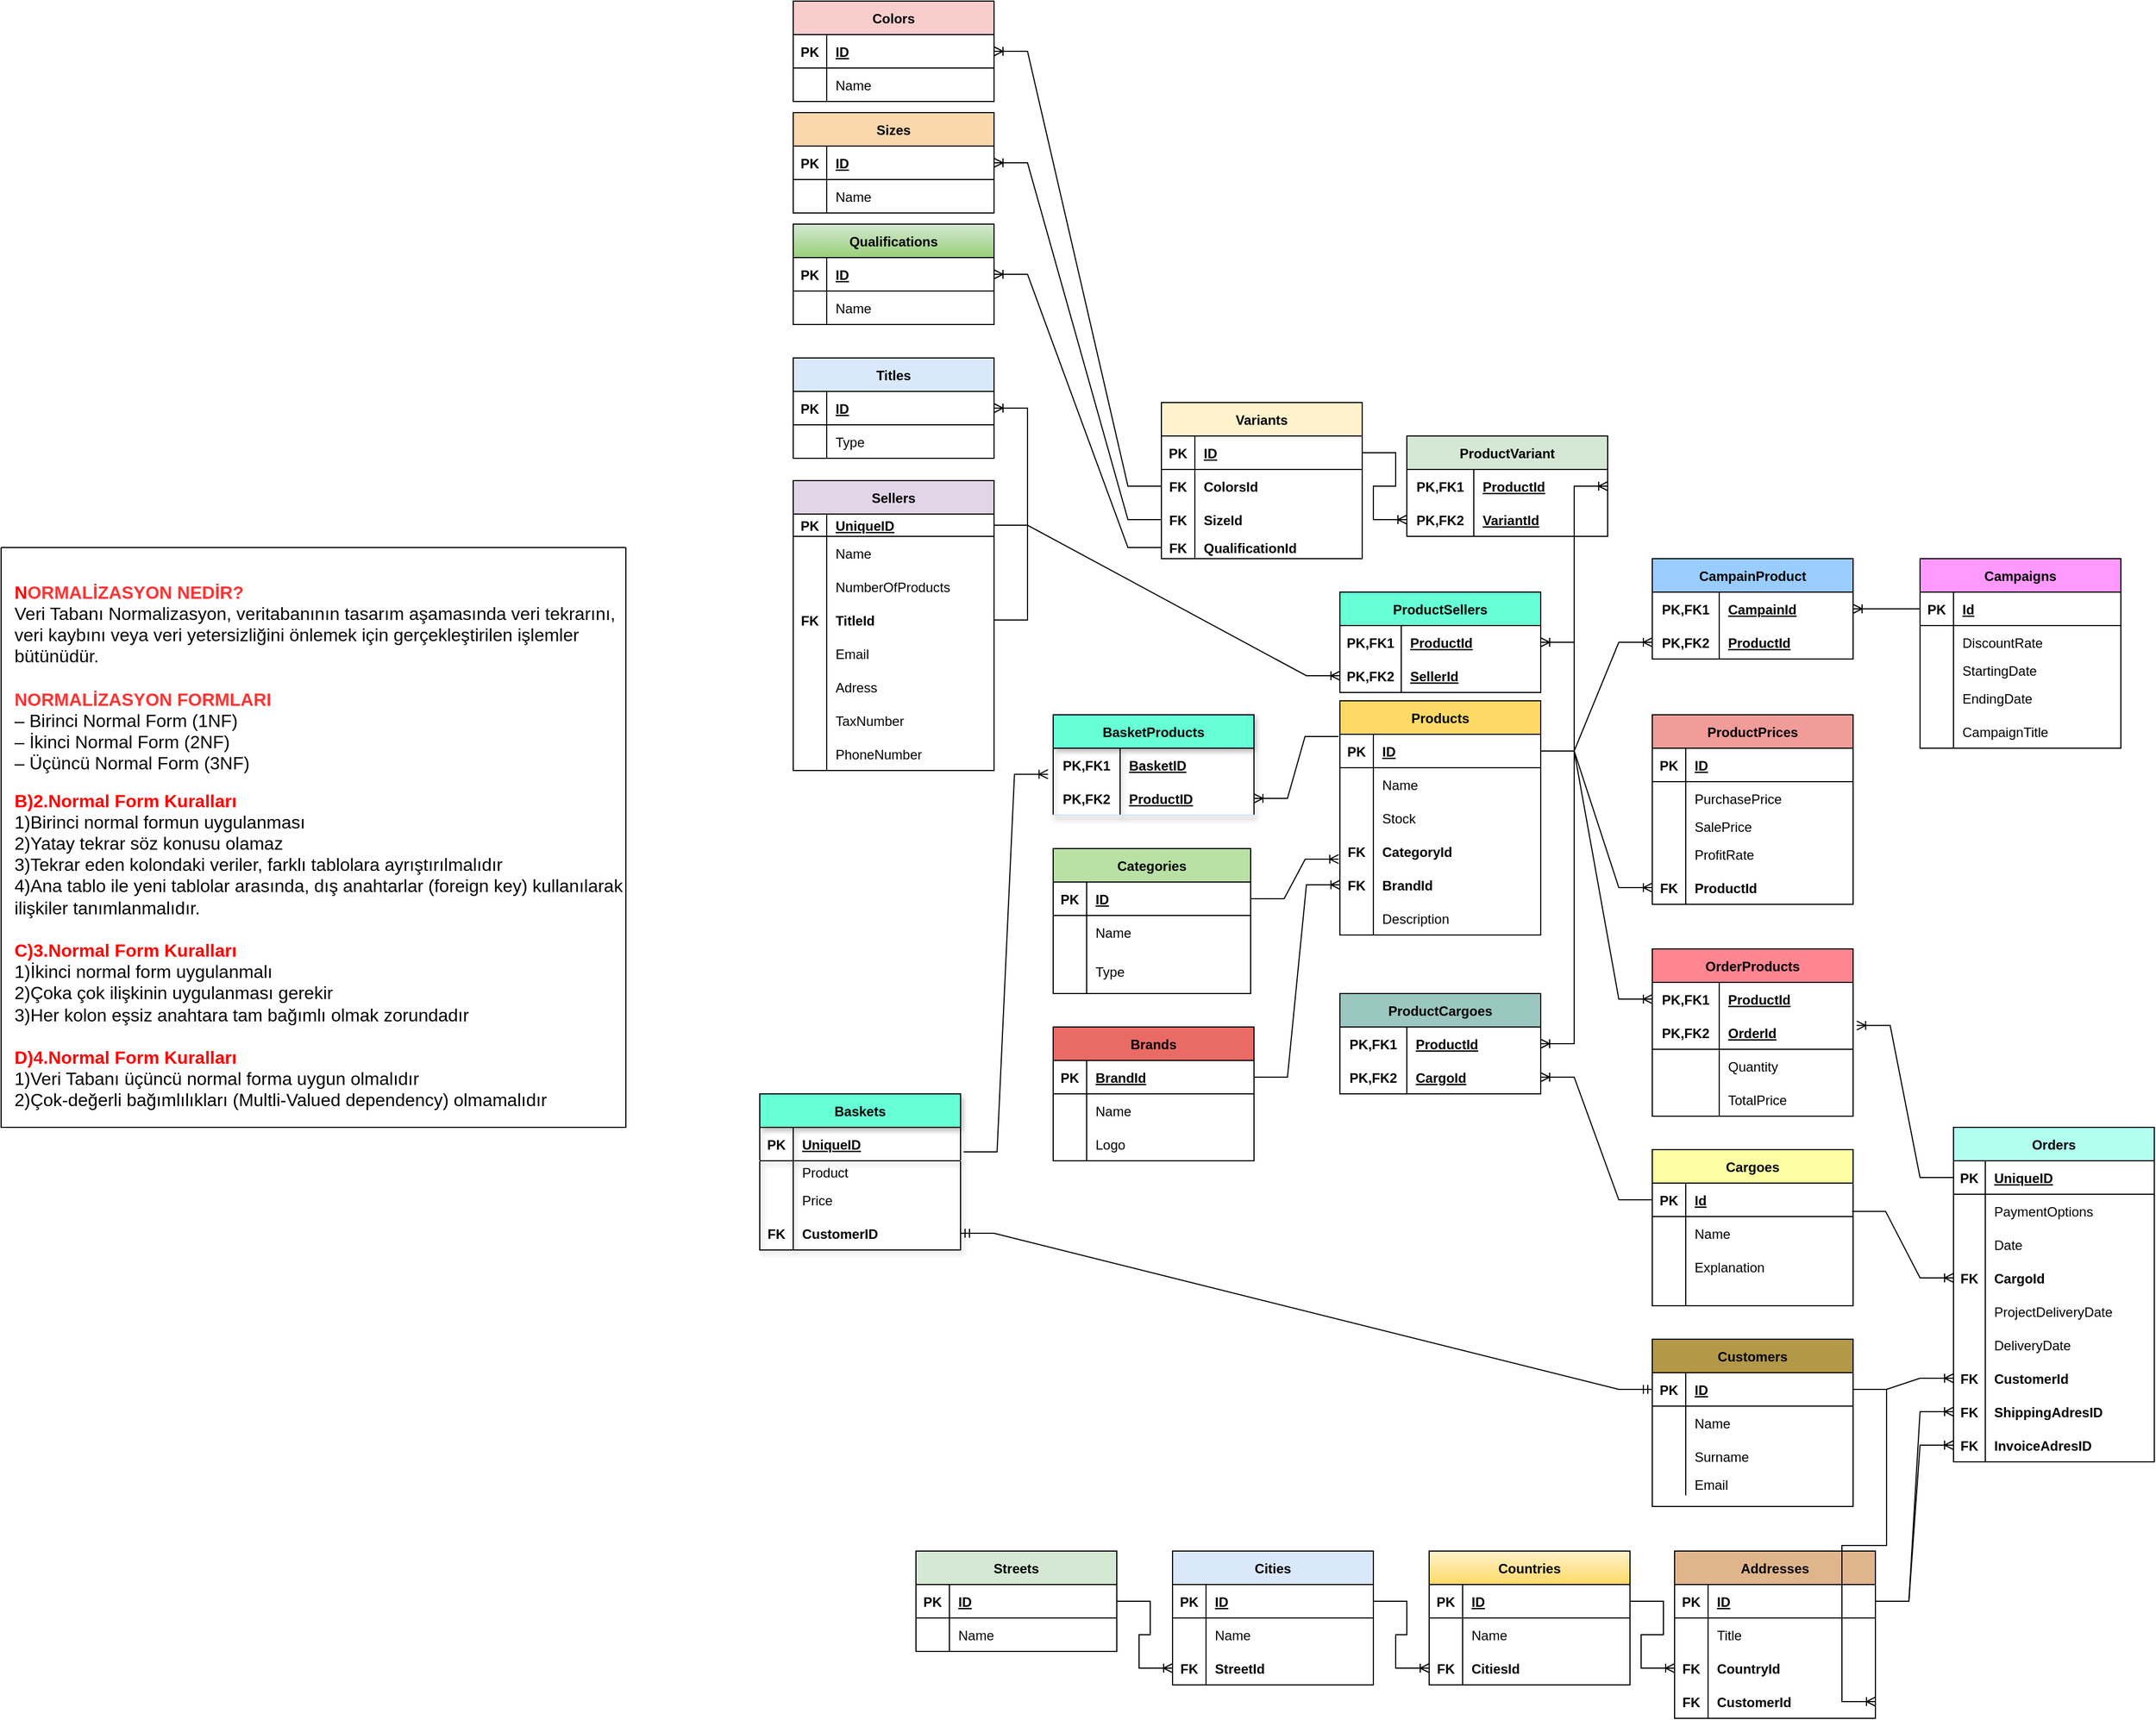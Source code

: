 <mxfile version="20.6.0" type="github" pages="4"><diagram id="Bz_tZ0M7nNdgZOgSTv3w" name="Sayfa -1"><mxGraphModel dx="827" dy="483" grid="1" gridSize="10" guides="1" tooltips="1" connect="1" arrows="1" fold="1" page="1" pageScale="1" pageWidth="1169" pageHeight="1654" math="0" shadow="0"><root><mxCell id="0"/><mxCell id="1" parent="0"/><mxCell id="VneSnEnD5OEXsc-66vDN-1" value="Products" style="shape=table;startSize=30;container=1;collapsible=1;childLayout=tableLayout;fixedRows=1;rowLines=0;fontStyle=1;align=center;resizeLast=1;fillColor=#FFD966;" vertex="1" parent="1"><mxGeometry x="1450" y="877.5" width="180" height="210" as="geometry"/></mxCell><mxCell id="VneSnEnD5OEXsc-66vDN-2" value="" style="shape=tableRow;horizontal=0;startSize=0;swimlaneHead=0;swimlaneBody=0;fillColor=none;collapsible=0;dropTarget=0;points=[[0,0.5],[1,0.5]];portConstraint=eastwest;top=0;left=0;right=0;bottom=1;" vertex="1" parent="VneSnEnD5OEXsc-66vDN-1"><mxGeometry y="30" width="180" height="30" as="geometry"/></mxCell><mxCell id="VneSnEnD5OEXsc-66vDN-3" value="PK" style="shape=partialRectangle;connectable=0;fillColor=none;top=0;left=0;bottom=0;right=0;fontStyle=1;overflow=hidden;" vertex="1" parent="VneSnEnD5OEXsc-66vDN-2"><mxGeometry width="30" height="30" as="geometry"><mxRectangle width="30" height="30" as="alternateBounds"/></mxGeometry></mxCell><mxCell id="VneSnEnD5OEXsc-66vDN-4" value="ID" style="shape=partialRectangle;connectable=0;fillColor=none;top=0;left=0;bottom=0;right=0;align=left;spacingLeft=6;fontStyle=5;overflow=hidden;" vertex="1" parent="VneSnEnD5OEXsc-66vDN-2"><mxGeometry x="30" width="150" height="30" as="geometry"><mxRectangle width="150" height="30" as="alternateBounds"/></mxGeometry></mxCell><mxCell id="VneSnEnD5OEXsc-66vDN-5" value="" style="shape=tableRow;horizontal=0;startSize=0;swimlaneHead=0;swimlaneBody=0;fillColor=none;collapsible=0;dropTarget=0;points=[[0,0.5],[1,0.5]];portConstraint=eastwest;top=0;left=0;right=0;bottom=0;" vertex="1" parent="VneSnEnD5OEXsc-66vDN-1"><mxGeometry y="60" width="180" height="30" as="geometry"/></mxCell><mxCell id="VneSnEnD5OEXsc-66vDN-6" value="" style="shape=partialRectangle;connectable=0;fillColor=none;top=0;left=0;bottom=0;right=0;editable=1;overflow=hidden;" vertex="1" parent="VneSnEnD5OEXsc-66vDN-5"><mxGeometry width="30" height="30" as="geometry"><mxRectangle width="30" height="30" as="alternateBounds"/></mxGeometry></mxCell><mxCell id="VneSnEnD5OEXsc-66vDN-7" value="Name" style="shape=partialRectangle;connectable=0;fillColor=none;top=0;left=0;bottom=0;right=0;align=left;spacingLeft=6;overflow=hidden;" vertex="1" parent="VneSnEnD5OEXsc-66vDN-5"><mxGeometry x="30" width="150" height="30" as="geometry"><mxRectangle width="150" height="30" as="alternateBounds"/></mxGeometry></mxCell><mxCell id="VneSnEnD5OEXsc-66vDN-8" value="" style="shape=tableRow;horizontal=0;startSize=0;swimlaneHead=0;swimlaneBody=0;fillColor=none;collapsible=0;dropTarget=0;points=[[0,0.5],[1,0.5]];portConstraint=eastwest;top=0;left=0;right=0;bottom=0;" vertex="1" parent="VneSnEnD5OEXsc-66vDN-1"><mxGeometry y="90" width="180" height="30" as="geometry"/></mxCell><mxCell id="VneSnEnD5OEXsc-66vDN-9" value="" style="shape=partialRectangle;connectable=0;fillColor=none;top=0;left=0;bottom=0;right=0;editable=1;overflow=hidden;" vertex="1" parent="VneSnEnD5OEXsc-66vDN-8"><mxGeometry width="30" height="30" as="geometry"><mxRectangle width="30" height="30" as="alternateBounds"/></mxGeometry></mxCell><mxCell id="VneSnEnD5OEXsc-66vDN-10" value="Stock" style="shape=partialRectangle;connectable=0;fillColor=none;top=0;left=0;bottom=0;right=0;align=left;spacingLeft=6;overflow=hidden;" vertex="1" parent="VneSnEnD5OEXsc-66vDN-8"><mxGeometry x="30" width="150" height="30" as="geometry"><mxRectangle width="150" height="30" as="alternateBounds"/></mxGeometry></mxCell><mxCell id="VneSnEnD5OEXsc-66vDN-11" value="" style="shape=tableRow;horizontal=0;startSize=0;swimlaneHead=0;swimlaneBody=0;fillColor=none;collapsible=0;dropTarget=0;points=[[0,0.5],[1,0.5]];portConstraint=eastwest;top=0;left=0;right=0;bottom=0;" vertex="1" parent="VneSnEnD5OEXsc-66vDN-1"><mxGeometry y="120" width="180" height="30" as="geometry"/></mxCell><mxCell id="VneSnEnD5OEXsc-66vDN-12" value="FK" style="shape=partialRectangle;connectable=0;fillColor=none;top=0;left=0;bottom=0;right=0;editable=1;overflow=hidden;fontStyle=1" vertex="1" parent="VneSnEnD5OEXsc-66vDN-11"><mxGeometry width="30" height="30" as="geometry"><mxRectangle width="30" height="30" as="alternateBounds"/></mxGeometry></mxCell><mxCell id="VneSnEnD5OEXsc-66vDN-13" value="CategoryId" style="shape=partialRectangle;connectable=0;fillColor=none;top=0;left=0;bottom=0;right=0;align=left;spacingLeft=6;overflow=hidden;fontStyle=1" vertex="1" parent="VneSnEnD5OEXsc-66vDN-11"><mxGeometry x="30" width="150" height="30" as="geometry"><mxRectangle width="150" height="30" as="alternateBounds"/></mxGeometry></mxCell><mxCell id="VneSnEnD5OEXsc-66vDN-14" value="" style="shape=tableRow;horizontal=0;startSize=0;swimlaneHead=0;swimlaneBody=0;fillColor=none;collapsible=0;dropTarget=0;points=[[0,0.5],[1,0.5]];portConstraint=eastwest;top=0;left=0;right=0;bottom=0;" vertex="1" parent="VneSnEnD5OEXsc-66vDN-1"><mxGeometry y="150" width="180" height="30" as="geometry"/></mxCell><mxCell id="VneSnEnD5OEXsc-66vDN-15" value="FK" style="shape=partialRectangle;connectable=0;fillColor=none;top=0;left=0;bottom=0;right=0;editable=1;overflow=hidden;fontStyle=1" vertex="1" parent="VneSnEnD5OEXsc-66vDN-14"><mxGeometry width="30" height="30" as="geometry"><mxRectangle width="30" height="30" as="alternateBounds"/></mxGeometry></mxCell><mxCell id="VneSnEnD5OEXsc-66vDN-16" value="BrandId" style="shape=partialRectangle;connectable=0;fillColor=none;top=0;left=0;bottom=0;right=0;align=left;spacingLeft=6;overflow=hidden;fontStyle=1" vertex="1" parent="VneSnEnD5OEXsc-66vDN-14"><mxGeometry x="30" width="150" height="30" as="geometry"><mxRectangle width="150" height="30" as="alternateBounds"/></mxGeometry></mxCell><mxCell id="VneSnEnD5OEXsc-66vDN-17" value="" style="shape=tableRow;horizontal=0;startSize=0;swimlaneHead=0;swimlaneBody=0;fillColor=none;collapsible=0;dropTarget=0;points=[[0,0.5],[1,0.5]];portConstraint=eastwest;top=0;left=0;right=0;bottom=0;" vertex="1" parent="VneSnEnD5OEXsc-66vDN-1"><mxGeometry y="180" width="180" height="30" as="geometry"/></mxCell><mxCell id="VneSnEnD5OEXsc-66vDN-18" value="" style="shape=partialRectangle;connectable=0;fillColor=none;top=0;left=0;bottom=0;right=0;editable=1;overflow=hidden;fontStyle=1" vertex="1" parent="VneSnEnD5OEXsc-66vDN-17"><mxGeometry width="30" height="30" as="geometry"><mxRectangle width="30" height="30" as="alternateBounds"/></mxGeometry></mxCell><mxCell id="VneSnEnD5OEXsc-66vDN-19" value="Description" style="shape=partialRectangle;connectable=0;fillColor=none;top=0;left=0;bottom=0;right=0;align=left;spacingLeft=6;overflow=hidden;fontStyle=0" vertex="1" parent="VneSnEnD5OEXsc-66vDN-17"><mxGeometry x="30" width="150" height="30" as="geometry"><mxRectangle width="150" height="30" as="alternateBounds"/></mxGeometry></mxCell><mxCell id="VneSnEnD5OEXsc-66vDN-20" value="Categories" style="shape=table;startSize=30;container=1;collapsible=1;childLayout=tableLayout;fixedRows=1;rowLines=0;fontStyle=1;align=center;resizeLast=1;fillColor=#B9E0A5;" vertex="1" parent="1"><mxGeometry x="1193" y="1010" width="177" height="130" as="geometry"/></mxCell><mxCell id="VneSnEnD5OEXsc-66vDN-21" value="" style="shape=tableRow;horizontal=0;startSize=0;swimlaneHead=0;swimlaneBody=0;fillColor=none;collapsible=0;dropTarget=0;points=[[0,0.5],[1,0.5]];portConstraint=eastwest;top=0;left=0;right=0;bottom=1;" vertex="1" parent="VneSnEnD5OEXsc-66vDN-20"><mxGeometry y="30" width="177" height="30" as="geometry"/></mxCell><mxCell id="VneSnEnD5OEXsc-66vDN-22" value="PK" style="shape=partialRectangle;connectable=0;fillColor=none;top=0;left=0;bottom=0;right=0;fontStyle=1;overflow=hidden;" vertex="1" parent="VneSnEnD5OEXsc-66vDN-21"><mxGeometry width="30" height="30" as="geometry"><mxRectangle width="30" height="30" as="alternateBounds"/></mxGeometry></mxCell><mxCell id="VneSnEnD5OEXsc-66vDN-23" value="ID" style="shape=partialRectangle;connectable=0;fillColor=none;top=0;left=0;bottom=0;right=0;align=left;spacingLeft=6;fontStyle=5;overflow=hidden;" vertex="1" parent="VneSnEnD5OEXsc-66vDN-21"><mxGeometry x="30" width="147" height="30" as="geometry"><mxRectangle width="147" height="30" as="alternateBounds"/></mxGeometry></mxCell><mxCell id="VneSnEnD5OEXsc-66vDN-24" value="" style="shape=tableRow;horizontal=0;startSize=0;swimlaneHead=0;swimlaneBody=0;fillColor=none;collapsible=0;dropTarget=0;points=[[0,0.5],[1,0.5]];portConstraint=eastwest;top=0;left=0;right=0;bottom=0;" vertex="1" parent="VneSnEnD5OEXsc-66vDN-20"><mxGeometry y="60" width="177" height="30" as="geometry"/></mxCell><mxCell id="VneSnEnD5OEXsc-66vDN-25" value="" style="shape=partialRectangle;connectable=0;fillColor=none;top=0;left=0;bottom=0;right=0;editable=1;overflow=hidden;" vertex="1" parent="VneSnEnD5OEXsc-66vDN-24"><mxGeometry width="30" height="30" as="geometry"><mxRectangle width="30" height="30" as="alternateBounds"/></mxGeometry></mxCell><mxCell id="VneSnEnD5OEXsc-66vDN-26" value="Name" style="shape=partialRectangle;connectable=0;fillColor=none;top=0;left=0;bottom=0;right=0;align=left;spacingLeft=6;overflow=hidden;" vertex="1" parent="VneSnEnD5OEXsc-66vDN-24"><mxGeometry x="30" width="147" height="30" as="geometry"><mxRectangle width="147" height="30" as="alternateBounds"/></mxGeometry></mxCell><mxCell id="VneSnEnD5OEXsc-66vDN-27" value="" style="shape=tableRow;horizontal=0;startSize=0;swimlaneHead=0;swimlaneBody=0;fillColor=none;collapsible=0;dropTarget=0;points=[[0,0.5],[1,0.5]];portConstraint=eastwest;top=0;left=0;right=0;bottom=0;" vertex="1" parent="VneSnEnD5OEXsc-66vDN-20"><mxGeometry y="90" width="177" height="40" as="geometry"/></mxCell><mxCell id="VneSnEnD5OEXsc-66vDN-28" value="" style="shape=partialRectangle;connectable=0;fillColor=none;top=0;left=0;bottom=0;right=0;editable=1;overflow=hidden;" vertex="1" parent="VneSnEnD5OEXsc-66vDN-27"><mxGeometry width="30" height="40" as="geometry"><mxRectangle width="30" height="40" as="alternateBounds"/></mxGeometry></mxCell><mxCell id="VneSnEnD5OEXsc-66vDN-29" value="Type" style="shape=partialRectangle;connectable=0;fillColor=none;top=0;left=0;bottom=0;right=0;align=left;spacingLeft=6;overflow=hidden;" vertex="1" parent="VneSnEnD5OEXsc-66vDN-27"><mxGeometry x="30" width="147" height="40" as="geometry"><mxRectangle width="147" height="40" as="alternateBounds"/></mxGeometry></mxCell><mxCell id="VneSnEnD5OEXsc-66vDN-30" value="Customers" style="shape=table;startSize=30;container=1;collapsible=1;childLayout=tableLayout;fixedRows=1;rowLines=0;fontStyle=1;align=center;resizeLast=1;fillColor=#B39847;" vertex="1" parent="1"><mxGeometry x="1730" y="1450" width="180" height="150" as="geometry"/></mxCell><mxCell id="VneSnEnD5OEXsc-66vDN-31" value="" style="shape=tableRow;horizontal=0;startSize=0;swimlaneHead=0;swimlaneBody=0;fillColor=none;collapsible=0;dropTarget=0;points=[[0,0.5],[1,0.5]];portConstraint=eastwest;top=0;left=0;right=0;bottom=1;" vertex="1" parent="VneSnEnD5OEXsc-66vDN-30"><mxGeometry y="30" width="180" height="30" as="geometry"/></mxCell><mxCell id="VneSnEnD5OEXsc-66vDN-32" value="PK" style="shape=partialRectangle;connectable=0;fillColor=none;top=0;left=0;bottom=0;right=0;fontStyle=1;overflow=hidden;" vertex="1" parent="VneSnEnD5OEXsc-66vDN-31"><mxGeometry width="30" height="30" as="geometry"><mxRectangle width="30" height="30" as="alternateBounds"/></mxGeometry></mxCell><mxCell id="VneSnEnD5OEXsc-66vDN-33" value="ID" style="shape=partialRectangle;connectable=0;fillColor=none;top=0;left=0;bottom=0;right=0;align=left;spacingLeft=6;fontStyle=5;overflow=hidden;" vertex="1" parent="VneSnEnD5OEXsc-66vDN-31"><mxGeometry x="30" width="150" height="30" as="geometry"><mxRectangle width="150" height="30" as="alternateBounds"/></mxGeometry></mxCell><mxCell id="VneSnEnD5OEXsc-66vDN-34" value="" style="shape=tableRow;horizontal=0;startSize=0;swimlaneHead=0;swimlaneBody=0;fillColor=none;collapsible=0;dropTarget=0;points=[[0,0.5],[1,0.5]];portConstraint=eastwest;top=0;left=0;right=0;bottom=0;" vertex="1" parent="VneSnEnD5OEXsc-66vDN-30"><mxGeometry y="60" width="180" height="30" as="geometry"/></mxCell><mxCell id="VneSnEnD5OEXsc-66vDN-35" value="" style="shape=partialRectangle;connectable=0;fillColor=none;top=0;left=0;bottom=0;right=0;editable=1;overflow=hidden;" vertex="1" parent="VneSnEnD5OEXsc-66vDN-34"><mxGeometry width="30" height="30" as="geometry"><mxRectangle width="30" height="30" as="alternateBounds"/></mxGeometry></mxCell><mxCell id="VneSnEnD5OEXsc-66vDN-36" value="Name" style="shape=partialRectangle;connectable=0;fillColor=none;top=0;left=0;bottom=0;right=0;align=left;spacingLeft=6;overflow=hidden;" vertex="1" parent="VneSnEnD5OEXsc-66vDN-34"><mxGeometry x="30" width="150" height="30" as="geometry"><mxRectangle width="150" height="30" as="alternateBounds"/></mxGeometry></mxCell><mxCell id="VneSnEnD5OEXsc-66vDN-37" value="" style="shape=tableRow;horizontal=0;startSize=0;swimlaneHead=0;swimlaneBody=0;fillColor=none;collapsible=0;dropTarget=0;points=[[0,0.5],[1,0.5]];portConstraint=eastwest;top=0;left=0;right=0;bottom=0;" vertex="1" parent="VneSnEnD5OEXsc-66vDN-30"><mxGeometry y="90" width="180" height="30" as="geometry"/></mxCell><mxCell id="VneSnEnD5OEXsc-66vDN-38" value="" style="shape=partialRectangle;connectable=0;fillColor=none;top=0;left=0;bottom=0;right=0;editable=1;overflow=hidden;" vertex="1" parent="VneSnEnD5OEXsc-66vDN-37"><mxGeometry width="30" height="30" as="geometry"><mxRectangle width="30" height="30" as="alternateBounds"/></mxGeometry></mxCell><mxCell id="VneSnEnD5OEXsc-66vDN-39" value="Surname" style="shape=partialRectangle;connectable=0;fillColor=none;top=0;left=0;bottom=0;right=0;align=left;spacingLeft=6;overflow=hidden;" vertex="1" parent="VneSnEnD5OEXsc-66vDN-37"><mxGeometry x="30" width="150" height="30" as="geometry"><mxRectangle width="150" height="30" as="alternateBounds"/></mxGeometry></mxCell><mxCell id="VneSnEnD5OEXsc-66vDN-40" value="" style="shape=tableRow;horizontal=0;startSize=0;swimlaneHead=0;swimlaneBody=0;fillColor=none;collapsible=0;dropTarget=0;points=[[0,0.5],[1,0.5]];portConstraint=eastwest;top=0;left=0;right=0;bottom=0;" vertex="1" parent="VneSnEnD5OEXsc-66vDN-30"><mxGeometry y="120" width="180" height="20" as="geometry"/></mxCell><mxCell id="VneSnEnD5OEXsc-66vDN-41" value="" style="shape=partialRectangle;connectable=0;fillColor=none;top=0;left=0;bottom=0;right=0;editable=1;overflow=hidden;" vertex="1" parent="VneSnEnD5OEXsc-66vDN-40"><mxGeometry width="30" height="20" as="geometry"><mxRectangle width="30" height="20" as="alternateBounds"/></mxGeometry></mxCell><mxCell id="VneSnEnD5OEXsc-66vDN-42" value="Email" style="shape=partialRectangle;connectable=0;fillColor=none;top=0;left=0;bottom=0;right=0;align=left;spacingLeft=6;overflow=hidden;" vertex="1" parent="VneSnEnD5OEXsc-66vDN-40"><mxGeometry x="30" width="150" height="20" as="geometry"><mxRectangle width="150" height="20" as="alternateBounds"/></mxGeometry></mxCell><mxCell id="VneSnEnD5OEXsc-66vDN-43" value="Addresses" style="shape=table;startSize=30;container=1;collapsible=1;childLayout=tableLayout;fixedRows=1;rowLines=0;fontStyle=1;align=center;resizeLast=1;fillColor=#E0B58C;" vertex="1" parent="1"><mxGeometry x="1750" y="1640" width="180" height="150" as="geometry"/></mxCell><mxCell id="VneSnEnD5OEXsc-66vDN-44" value="" style="shape=tableRow;horizontal=0;startSize=0;swimlaneHead=0;swimlaneBody=0;fillColor=none;collapsible=0;dropTarget=0;points=[[0,0.5],[1,0.5]];portConstraint=eastwest;top=0;left=0;right=0;bottom=1;" vertex="1" parent="VneSnEnD5OEXsc-66vDN-43"><mxGeometry y="30" width="180" height="30" as="geometry"/></mxCell><mxCell id="VneSnEnD5OEXsc-66vDN-45" value="PK" style="shape=partialRectangle;connectable=0;fillColor=none;top=0;left=0;bottom=0;right=0;fontStyle=1;overflow=hidden;" vertex="1" parent="VneSnEnD5OEXsc-66vDN-44"><mxGeometry width="30" height="30" as="geometry"><mxRectangle width="30" height="30" as="alternateBounds"/></mxGeometry></mxCell><mxCell id="VneSnEnD5OEXsc-66vDN-46" value="ID" style="shape=partialRectangle;connectable=0;fillColor=none;top=0;left=0;bottom=0;right=0;align=left;spacingLeft=6;fontStyle=5;overflow=hidden;" vertex="1" parent="VneSnEnD5OEXsc-66vDN-44"><mxGeometry x="30" width="150" height="30" as="geometry"><mxRectangle width="150" height="30" as="alternateBounds"/></mxGeometry></mxCell><mxCell id="VneSnEnD5OEXsc-66vDN-47" value="" style="shape=tableRow;horizontal=0;startSize=0;swimlaneHead=0;swimlaneBody=0;fillColor=none;collapsible=0;dropTarget=0;points=[[0,0.5],[1,0.5]];portConstraint=eastwest;top=0;left=0;right=0;bottom=0;" vertex="1" parent="VneSnEnD5OEXsc-66vDN-43"><mxGeometry y="60" width="180" height="30" as="geometry"/></mxCell><mxCell id="VneSnEnD5OEXsc-66vDN-48" value="" style="shape=partialRectangle;connectable=0;fillColor=none;top=0;left=0;bottom=0;right=0;editable=1;overflow=hidden;" vertex="1" parent="VneSnEnD5OEXsc-66vDN-47"><mxGeometry width="30" height="30" as="geometry"><mxRectangle width="30" height="30" as="alternateBounds"/></mxGeometry></mxCell><mxCell id="VneSnEnD5OEXsc-66vDN-49" value="Title" style="shape=partialRectangle;connectable=0;fillColor=none;top=0;left=0;bottom=0;right=0;align=left;spacingLeft=6;overflow=hidden;" vertex="1" parent="VneSnEnD5OEXsc-66vDN-47"><mxGeometry x="30" width="150" height="30" as="geometry"><mxRectangle width="150" height="30" as="alternateBounds"/></mxGeometry></mxCell><mxCell id="VneSnEnD5OEXsc-66vDN-50" value="" style="shape=tableRow;horizontal=0;startSize=0;swimlaneHead=0;swimlaneBody=0;fillColor=none;collapsible=0;dropTarget=0;points=[[0,0.5],[1,0.5]];portConstraint=eastwest;top=0;left=0;right=0;bottom=0;" vertex="1" parent="VneSnEnD5OEXsc-66vDN-43"><mxGeometry y="90" width="180" height="30" as="geometry"/></mxCell><mxCell id="VneSnEnD5OEXsc-66vDN-51" value="FK" style="shape=partialRectangle;connectable=0;fillColor=none;top=0;left=0;bottom=0;right=0;editable=1;overflow=hidden;fontStyle=1" vertex="1" parent="VneSnEnD5OEXsc-66vDN-50"><mxGeometry width="30" height="30" as="geometry"><mxRectangle width="30" height="30" as="alternateBounds"/></mxGeometry></mxCell><mxCell id="VneSnEnD5OEXsc-66vDN-52" value="CountryId" style="shape=partialRectangle;connectable=0;fillColor=none;top=0;left=0;bottom=0;right=0;align=left;spacingLeft=6;overflow=hidden;fontStyle=1" vertex="1" parent="VneSnEnD5OEXsc-66vDN-50"><mxGeometry x="30" width="150" height="30" as="geometry"><mxRectangle width="150" height="30" as="alternateBounds"/></mxGeometry></mxCell><mxCell id="VneSnEnD5OEXsc-66vDN-53" value="" style="shape=tableRow;horizontal=0;startSize=0;swimlaneHead=0;swimlaneBody=0;fillColor=none;collapsible=0;dropTarget=0;points=[[0,0.5],[1,0.5]];portConstraint=eastwest;top=0;left=0;right=0;bottom=0;" vertex="1" parent="VneSnEnD5OEXsc-66vDN-43"><mxGeometry y="120" width="180" height="30" as="geometry"/></mxCell><mxCell id="VneSnEnD5OEXsc-66vDN-54" value="FK" style="shape=partialRectangle;connectable=0;fillColor=none;top=0;left=0;bottom=0;right=0;editable=1;overflow=hidden;fontStyle=1" vertex="1" parent="VneSnEnD5OEXsc-66vDN-53"><mxGeometry width="30" height="30" as="geometry"><mxRectangle width="30" height="30" as="alternateBounds"/></mxGeometry></mxCell><mxCell id="VneSnEnD5OEXsc-66vDN-55" value="CustomerId" style="shape=partialRectangle;connectable=0;fillColor=none;top=0;left=0;bottom=0;right=0;align=left;spacingLeft=6;overflow=hidden;fontStyle=1" vertex="1" parent="VneSnEnD5OEXsc-66vDN-53"><mxGeometry x="30" width="150" height="30" as="geometry"><mxRectangle width="150" height="30" as="alternateBounds"/></mxGeometry></mxCell><mxCell id="VneSnEnD5OEXsc-66vDN-56" value="ProductSellers" style="shape=table;startSize=30;container=1;collapsible=1;childLayout=tableLayout;fixedRows=1;rowLines=0;fontStyle=1;align=center;resizeLast=1;fillColor=#66FFD6;" vertex="1" parent="1"><mxGeometry x="1450" y="780" width="180" height="90" as="geometry"/></mxCell><mxCell id="VneSnEnD5OEXsc-66vDN-57" value="" style="shape=tableRow;horizontal=0;startSize=0;swimlaneHead=0;swimlaneBody=0;fillColor=none;collapsible=0;dropTarget=0;points=[[0,0.5],[1,0.5]];portConstraint=eastwest;top=0;left=0;right=0;bottom=0;" vertex="1" parent="VneSnEnD5OEXsc-66vDN-56"><mxGeometry y="30" width="180" height="30" as="geometry"/></mxCell><mxCell id="VneSnEnD5OEXsc-66vDN-58" value="PK,FK1" style="shape=partialRectangle;connectable=0;fillColor=none;top=0;left=0;bottom=0;right=0;fontStyle=1;overflow=hidden;" vertex="1" parent="VneSnEnD5OEXsc-66vDN-57"><mxGeometry width="55" height="30" as="geometry"><mxRectangle width="55" height="30" as="alternateBounds"/></mxGeometry></mxCell><mxCell id="VneSnEnD5OEXsc-66vDN-59" value="ProductId" style="shape=partialRectangle;connectable=0;fillColor=none;top=0;left=0;bottom=0;right=0;align=left;spacingLeft=6;fontStyle=5;overflow=hidden;" vertex="1" parent="VneSnEnD5OEXsc-66vDN-57"><mxGeometry x="55" width="125" height="30" as="geometry"><mxRectangle width="125" height="30" as="alternateBounds"/></mxGeometry></mxCell><mxCell id="VneSnEnD5OEXsc-66vDN-60" value="" style="shape=tableRow;horizontal=0;startSize=0;swimlaneHead=0;swimlaneBody=0;fillColor=none;collapsible=0;dropTarget=0;points=[[0,0.5],[1,0.5]];portConstraint=eastwest;top=0;left=0;right=0;bottom=1;" vertex="1" parent="VneSnEnD5OEXsc-66vDN-56"><mxGeometry y="60" width="180" height="30" as="geometry"/></mxCell><mxCell id="VneSnEnD5OEXsc-66vDN-61" value="PK,FK2" style="shape=partialRectangle;connectable=0;fillColor=none;top=0;left=0;bottom=0;right=0;fontStyle=1;overflow=hidden;" vertex="1" parent="VneSnEnD5OEXsc-66vDN-60"><mxGeometry width="55" height="30" as="geometry"><mxRectangle width="55" height="30" as="alternateBounds"/></mxGeometry></mxCell><mxCell id="VneSnEnD5OEXsc-66vDN-62" value="SellerId" style="shape=partialRectangle;connectable=0;fillColor=none;top=0;left=0;bottom=0;right=0;align=left;spacingLeft=6;fontStyle=5;overflow=hidden;" vertex="1" parent="VneSnEnD5OEXsc-66vDN-60"><mxGeometry x="55" width="125" height="30" as="geometry"><mxRectangle width="125" height="30" as="alternateBounds"/></mxGeometry></mxCell><mxCell id="VneSnEnD5OEXsc-66vDN-63" value="Brands" style="shape=table;startSize=30;container=1;collapsible=1;childLayout=tableLayout;fixedRows=1;rowLines=0;fontStyle=1;align=center;resizeLast=1;fillColor=#EA6B66;" vertex="1" parent="1"><mxGeometry x="1193" y="1170" width="180" height="120" as="geometry"/></mxCell><mxCell id="VneSnEnD5OEXsc-66vDN-64" value="" style="shape=tableRow;horizontal=0;startSize=0;swimlaneHead=0;swimlaneBody=0;fillColor=none;collapsible=0;dropTarget=0;points=[[0,0.5],[1,0.5]];portConstraint=eastwest;top=0;left=0;right=0;bottom=1;" vertex="1" parent="VneSnEnD5OEXsc-66vDN-63"><mxGeometry y="30" width="180" height="30" as="geometry"/></mxCell><mxCell id="VneSnEnD5OEXsc-66vDN-65" value="PK" style="shape=partialRectangle;connectable=0;fillColor=none;top=0;left=0;bottom=0;right=0;fontStyle=1;overflow=hidden;" vertex="1" parent="VneSnEnD5OEXsc-66vDN-64"><mxGeometry width="30" height="30" as="geometry"><mxRectangle width="30" height="30" as="alternateBounds"/></mxGeometry></mxCell><mxCell id="VneSnEnD5OEXsc-66vDN-66" value="BrandId" style="shape=partialRectangle;connectable=0;fillColor=none;top=0;left=0;bottom=0;right=0;align=left;spacingLeft=6;fontStyle=5;overflow=hidden;" vertex="1" parent="VneSnEnD5OEXsc-66vDN-64"><mxGeometry x="30" width="150" height="30" as="geometry"><mxRectangle width="150" height="30" as="alternateBounds"/></mxGeometry></mxCell><mxCell id="VneSnEnD5OEXsc-66vDN-67" value="" style="shape=tableRow;horizontal=0;startSize=0;swimlaneHead=0;swimlaneBody=0;fillColor=none;collapsible=0;dropTarget=0;points=[[0,0.5],[1,0.5]];portConstraint=eastwest;top=0;left=0;right=0;bottom=0;" vertex="1" parent="VneSnEnD5OEXsc-66vDN-63"><mxGeometry y="60" width="180" height="30" as="geometry"/></mxCell><mxCell id="VneSnEnD5OEXsc-66vDN-68" value="" style="shape=partialRectangle;connectable=0;fillColor=none;top=0;left=0;bottom=0;right=0;editable=1;overflow=hidden;" vertex="1" parent="VneSnEnD5OEXsc-66vDN-67"><mxGeometry width="30" height="30" as="geometry"><mxRectangle width="30" height="30" as="alternateBounds"/></mxGeometry></mxCell><mxCell id="VneSnEnD5OEXsc-66vDN-69" value="Name" style="shape=partialRectangle;connectable=0;fillColor=none;top=0;left=0;bottom=0;right=0;align=left;spacingLeft=6;overflow=hidden;" vertex="1" parent="VneSnEnD5OEXsc-66vDN-67"><mxGeometry x="30" width="150" height="30" as="geometry"><mxRectangle width="150" height="30" as="alternateBounds"/></mxGeometry></mxCell><mxCell id="VneSnEnD5OEXsc-66vDN-70" value="" style="shape=tableRow;horizontal=0;startSize=0;swimlaneHead=0;swimlaneBody=0;fillColor=none;collapsible=0;dropTarget=0;points=[[0,0.5],[1,0.5]];portConstraint=eastwest;top=0;left=0;right=0;bottom=0;" vertex="1" parent="VneSnEnD5OEXsc-66vDN-63"><mxGeometry y="90" width="180" height="30" as="geometry"/></mxCell><mxCell id="VneSnEnD5OEXsc-66vDN-71" value="" style="shape=partialRectangle;connectable=0;fillColor=none;top=0;left=0;bottom=0;right=0;editable=1;overflow=hidden;" vertex="1" parent="VneSnEnD5OEXsc-66vDN-70"><mxGeometry width="30" height="30" as="geometry"><mxRectangle width="30" height="30" as="alternateBounds"/></mxGeometry></mxCell><mxCell id="VneSnEnD5OEXsc-66vDN-72" value="Logo" style="shape=partialRectangle;connectable=0;fillColor=none;top=0;left=0;bottom=0;right=0;align=left;spacingLeft=6;overflow=hidden;" vertex="1" parent="VneSnEnD5OEXsc-66vDN-70"><mxGeometry x="30" width="150" height="30" as="geometry"><mxRectangle width="150" height="30" as="alternateBounds"/></mxGeometry></mxCell><mxCell id="VneSnEnD5OEXsc-66vDN-73" value="" style="edgeStyle=entityRelationEdgeStyle;fontSize=12;html=1;endArrow=ERoneToMany;rounded=0;entryX=-0.006;entryY=0.733;entryDx=0;entryDy=0;entryPerimeter=0;" edge="1" parent="1" source="VneSnEnD5OEXsc-66vDN-21" target="VneSnEnD5OEXsc-66vDN-11"><mxGeometry width="100" height="100" relative="1" as="geometry"><mxPoint x="1326.5" y="1020" as="sourcePoint"/><mxPoint x="1426.5" y="920" as="targetPoint"/></mxGeometry></mxCell><mxCell id="VneSnEnD5OEXsc-66vDN-74" value="Campaigns" style="shape=table;startSize=30;container=1;collapsible=1;childLayout=tableLayout;fixedRows=1;rowLines=0;fontStyle=1;align=center;resizeLast=1;fillColor=#FF99FF;" vertex="1" parent="1"><mxGeometry x="1970" y="750" width="180" height="170" as="geometry"/></mxCell><mxCell id="VneSnEnD5OEXsc-66vDN-75" value="" style="shape=tableRow;horizontal=0;startSize=0;swimlaneHead=0;swimlaneBody=0;fillColor=none;collapsible=0;dropTarget=0;points=[[0,0.5],[1,0.5]];portConstraint=eastwest;top=0;left=0;right=0;bottom=1;" vertex="1" parent="VneSnEnD5OEXsc-66vDN-74"><mxGeometry y="30" width="180" height="30" as="geometry"/></mxCell><mxCell id="VneSnEnD5OEXsc-66vDN-76" value="PK" style="shape=partialRectangle;connectable=0;fillColor=none;top=0;left=0;bottom=0;right=0;fontStyle=1;overflow=hidden;" vertex="1" parent="VneSnEnD5OEXsc-66vDN-75"><mxGeometry width="30" height="30" as="geometry"><mxRectangle width="30" height="30" as="alternateBounds"/></mxGeometry></mxCell><mxCell id="VneSnEnD5OEXsc-66vDN-77" value="Id" style="shape=partialRectangle;connectable=0;fillColor=none;top=0;left=0;bottom=0;right=0;align=left;spacingLeft=6;fontStyle=5;overflow=hidden;" vertex="1" parent="VneSnEnD5OEXsc-66vDN-75"><mxGeometry x="30" width="150" height="30" as="geometry"><mxRectangle width="150" height="30" as="alternateBounds"/></mxGeometry></mxCell><mxCell id="VneSnEnD5OEXsc-66vDN-78" value="" style="shape=tableRow;horizontal=0;startSize=0;swimlaneHead=0;swimlaneBody=0;fillColor=none;collapsible=0;dropTarget=0;points=[[0,0.5],[1,0.5]];portConstraint=eastwest;top=0;left=0;right=0;bottom=0;" vertex="1" parent="VneSnEnD5OEXsc-66vDN-74"><mxGeometry y="60" width="180" height="30" as="geometry"/></mxCell><mxCell id="VneSnEnD5OEXsc-66vDN-79" value="" style="shape=partialRectangle;connectable=0;fillColor=none;top=0;left=0;bottom=0;right=0;editable=1;overflow=hidden;" vertex="1" parent="VneSnEnD5OEXsc-66vDN-78"><mxGeometry width="30" height="30" as="geometry"><mxRectangle width="30" height="30" as="alternateBounds"/></mxGeometry></mxCell><mxCell id="VneSnEnD5OEXsc-66vDN-80" value="DiscountRate" style="shape=partialRectangle;connectable=0;fillColor=none;top=0;left=0;bottom=0;right=0;align=left;spacingLeft=6;overflow=hidden;" vertex="1" parent="VneSnEnD5OEXsc-66vDN-78"><mxGeometry x="30" width="150" height="30" as="geometry"><mxRectangle width="150" height="30" as="alternateBounds"/></mxGeometry></mxCell><mxCell id="VneSnEnD5OEXsc-66vDN-81" value="" style="shape=tableRow;horizontal=0;startSize=0;swimlaneHead=0;swimlaneBody=0;fillColor=none;collapsible=0;dropTarget=0;points=[[0,0.5],[1,0.5]];portConstraint=eastwest;top=0;left=0;right=0;bottom=0;" vertex="1" parent="VneSnEnD5OEXsc-66vDN-74"><mxGeometry y="90" width="180" height="20" as="geometry"/></mxCell><mxCell id="VneSnEnD5OEXsc-66vDN-82" value="" style="shape=partialRectangle;connectable=0;fillColor=none;top=0;left=0;bottom=0;right=0;editable=1;overflow=hidden;" vertex="1" parent="VneSnEnD5OEXsc-66vDN-81"><mxGeometry width="30" height="20" as="geometry"><mxRectangle width="30" height="20" as="alternateBounds"/></mxGeometry></mxCell><mxCell id="VneSnEnD5OEXsc-66vDN-83" value="StartingDate" style="shape=partialRectangle;connectable=0;fillColor=none;top=0;left=0;bottom=0;right=0;align=left;spacingLeft=6;overflow=hidden;" vertex="1" parent="VneSnEnD5OEXsc-66vDN-81"><mxGeometry x="30" width="150" height="20" as="geometry"><mxRectangle width="150" height="20" as="alternateBounds"/></mxGeometry></mxCell><mxCell id="VneSnEnD5OEXsc-66vDN-84" value="" style="shape=tableRow;horizontal=0;startSize=0;swimlaneHead=0;swimlaneBody=0;fillColor=none;collapsible=0;dropTarget=0;points=[[0,0.5],[1,0.5]];portConstraint=eastwest;top=0;left=0;right=0;bottom=0;" vertex="1" parent="VneSnEnD5OEXsc-66vDN-74"><mxGeometry y="110" width="180" height="30" as="geometry"/></mxCell><mxCell id="VneSnEnD5OEXsc-66vDN-85" value="" style="shape=partialRectangle;connectable=0;fillColor=none;top=0;left=0;bottom=0;right=0;editable=1;overflow=hidden;" vertex="1" parent="VneSnEnD5OEXsc-66vDN-84"><mxGeometry width="30" height="30" as="geometry"><mxRectangle width="30" height="30" as="alternateBounds"/></mxGeometry></mxCell><mxCell id="VneSnEnD5OEXsc-66vDN-86" value="EndingDate" style="shape=partialRectangle;connectable=0;fillColor=none;top=0;left=0;bottom=0;right=0;align=left;spacingLeft=6;overflow=hidden;" vertex="1" parent="VneSnEnD5OEXsc-66vDN-84"><mxGeometry x="30" width="150" height="30" as="geometry"><mxRectangle width="150" height="30" as="alternateBounds"/></mxGeometry></mxCell><mxCell id="VneSnEnD5OEXsc-66vDN-87" value="" style="shape=tableRow;horizontal=0;startSize=0;swimlaneHead=0;swimlaneBody=0;fillColor=none;collapsible=0;dropTarget=0;points=[[0,0.5],[1,0.5]];portConstraint=eastwest;top=0;left=0;right=0;bottom=0;" vertex="1" parent="VneSnEnD5OEXsc-66vDN-74"><mxGeometry y="140" width="180" height="30" as="geometry"/></mxCell><mxCell id="VneSnEnD5OEXsc-66vDN-88" value="" style="shape=partialRectangle;connectable=0;fillColor=none;top=0;left=0;bottom=0;right=0;editable=1;overflow=hidden;" vertex="1" parent="VneSnEnD5OEXsc-66vDN-87"><mxGeometry width="30" height="30" as="geometry"><mxRectangle width="30" height="30" as="alternateBounds"/></mxGeometry></mxCell><mxCell id="VneSnEnD5OEXsc-66vDN-89" value="CampaignTitle" style="shape=partialRectangle;connectable=0;fillColor=none;top=0;left=0;bottom=0;right=0;align=left;spacingLeft=6;overflow=hidden;" vertex="1" parent="VneSnEnD5OEXsc-66vDN-87"><mxGeometry x="30" width="150" height="30" as="geometry"><mxRectangle width="150" height="30" as="alternateBounds"/></mxGeometry></mxCell><mxCell id="VneSnEnD5OEXsc-66vDN-90" value="" style="edgeStyle=entityRelationEdgeStyle;fontSize=12;html=1;endArrow=ERoneToMany;rounded=0;entryX=0;entryY=0.5;entryDx=0;entryDy=0;" edge="1" parent="1" source="VneSnEnD5OEXsc-66vDN-64" target="VneSnEnD5OEXsc-66vDN-14"><mxGeometry width="100" height="100" relative="1" as="geometry"><mxPoint x="1121.5" y="1165" as="sourcePoint"/><mxPoint x="1680.5" y="1160" as="targetPoint"/></mxGeometry></mxCell><mxCell id="VneSnEnD5OEXsc-66vDN-91" value="ProductPrices" style="shape=table;startSize=30;container=1;collapsible=1;childLayout=tableLayout;fixedRows=1;rowLines=0;fontStyle=1;align=center;resizeLast=1;fillColor=#F19C99;" vertex="1" parent="1"><mxGeometry x="1730" y="890" width="180" height="170" as="geometry"/></mxCell><mxCell id="VneSnEnD5OEXsc-66vDN-92" value="" style="shape=tableRow;horizontal=0;startSize=0;swimlaneHead=0;swimlaneBody=0;fillColor=none;collapsible=0;dropTarget=0;points=[[0,0.5],[1,0.5]];portConstraint=eastwest;top=0;left=0;right=0;bottom=1;" vertex="1" parent="VneSnEnD5OEXsc-66vDN-91"><mxGeometry y="30" width="180" height="30" as="geometry"/></mxCell><mxCell id="VneSnEnD5OEXsc-66vDN-93" value="PK" style="shape=partialRectangle;connectable=0;fillColor=none;top=0;left=0;bottom=0;right=0;fontStyle=1;overflow=hidden;" vertex="1" parent="VneSnEnD5OEXsc-66vDN-92"><mxGeometry width="30" height="30" as="geometry"><mxRectangle width="30" height="30" as="alternateBounds"/></mxGeometry></mxCell><mxCell id="VneSnEnD5OEXsc-66vDN-94" value="ID" style="shape=partialRectangle;connectable=0;fillColor=none;top=0;left=0;bottom=0;right=0;align=left;spacingLeft=6;fontStyle=5;overflow=hidden;" vertex="1" parent="VneSnEnD5OEXsc-66vDN-92"><mxGeometry x="30" width="150" height="30" as="geometry"><mxRectangle width="150" height="30" as="alternateBounds"/></mxGeometry></mxCell><mxCell id="VneSnEnD5OEXsc-66vDN-95" value="" style="shape=tableRow;horizontal=0;startSize=0;swimlaneHead=0;swimlaneBody=0;fillColor=none;collapsible=0;dropTarget=0;points=[[0,0.5],[1,0.5]];portConstraint=eastwest;top=0;left=0;right=0;bottom=0;" vertex="1" parent="VneSnEnD5OEXsc-66vDN-91"><mxGeometry y="60" width="180" height="30" as="geometry"/></mxCell><mxCell id="VneSnEnD5OEXsc-66vDN-96" value="" style="shape=partialRectangle;connectable=0;fillColor=none;top=0;left=0;bottom=0;right=0;editable=1;overflow=hidden;" vertex="1" parent="VneSnEnD5OEXsc-66vDN-95"><mxGeometry width="30" height="30" as="geometry"><mxRectangle width="30" height="30" as="alternateBounds"/></mxGeometry></mxCell><mxCell id="VneSnEnD5OEXsc-66vDN-97" value="PurchasePrice" style="shape=partialRectangle;connectable=0;fillColor=none;top=0;left=0;bottom=0;right=0;align=left;spacingLeft=6;overflow=hidden;" vertex="1" parent="VneSnEnD5OEXsc-66vDN-95"><mxGeometry x="30" width="150" height="30" as="geometry"><mxRectangle width="150" height="30" as="alternateBounds"/></mxGeometry></mxCell><mxCell id="VneSnEnD5OEXsc-66vDN-98" value="" style="shape=tableRow;horizontal=0;startSize=0;swimlaneHead=0;swimlaneBody=0;fillColor=none;collapsible=0;dropTarget=0;points=[[0,0.5],[1,0.5]];portConstraint=eastwest;top=0;left=0;right=0;bottom=0;" vertex="1" parent="VneSnEnD5OEXsc-66vDN-91"><mxGeometry y="90" width="180" height="20" as="geometry"/></mxCell><mxCell id="VneSnEnD5OEXsc-66vDN-99" value="" style="shape=partialRectangle;connectable=0;fillColor=none;top=0;left=0;bottom=0;right=0;editable=1;overflow=hidden;" vertex="1" parent="VneSnEnD5OEXsc-66vDN-98"><mxGeometry width="30" height="20" as="geometry"><mxRectangle width="30" height="20" as="alternateBounds"/></mxGeometry></mxCell><mxCell id="VneSnEnD5OEXsc-66vDN-100" value="SalePrice " style="shape=partialRectangle;connectable=0;fillColor=none;top=0;left=0;bottom=0;right=0;align=left;spacingLeft=6;overflow=hidden;" vertex="1" parent="VneSnEnD5OEXsc-66vDN-98"><mxGeometry x="30" width="150" height="20" as="geometry"><mxRectangle width="150" height="20" as="alternateBounds"/></mxGeometry></mxCell><mxCell id="VneSnEnD5OEXsc-66vDN-101" value="" style="shape=tableRow;horizontal=0;startSize=0;swimlaneHead=0;swimlaneBody=0;fillColor=none;collapsible=0;dropTarget=0;points=[[0,0.5],[1,0.5]];portConstraint=eastwest;top=0;left=0;right=0;bottom=0;" vertex="1" parent="VneSnEnD5OEXsc-66vDN-91"><mxGeometry y="110" width="180" height="30" as="geometry"/></mxCell><mxCell id="VneSnEnD5OEXsc-66vDN-102" value="" style="shape=partialRectangle;connectable=0;fillColor=none;top=0;left=0;bottom=0;right=0;editable=1;overflow=hidden;" vertex="1" parent="VneSnEnD5OEXsc-66vDN-101"><mxGeometry width="30" height="30" as="geometry"><mxRectangle width="30" height="30" as="alternateBounds"/></mxGeometry></mxCell><mxCell id="VneSnEnD5OEXsc-66vDN-103" value="ProfitRate" style="shape=partialRectangle;connectable=0;fillColor=none;top=0;left=0;bottom=0;right=0;align=left;spacingLeft=6;overflow=hidden;" vertex="1" parent="VneSnEnD5OEXsc-66vDN-101"><mxGeometry x="30" width="150" height="30" as="geometry"><mxRectangle width="150" height="30" as="alternateBounds"/></mxGeometry></mxCell><mxCell id="VneSnEnD5OEXsc-66vDN-104" value="" style="shape=tableRow;horizontal=0;startSize=0;swimlaneHead=0;swimlaneBody=0;fillColor=none;collapsible=0;dropTarget=0;points=[[0,0.5],[1,0.5]];portConstraint=eastwest;top=0;left=0;right=0;bottom=0;" vertex="1" parent="VneSnEnD5OEXsc-66vDN-91"><mxGeometry y="140" width="180" height="30" as="geometry"/></mxCell><mxCell id="VneSnEnD5OEXsc-66vDN-105" value="FK" style="shape=partialRectangle;connectable=0;fillColor=none;top=0;left=0;bottom=0;right=0;editable=1;overflow=hidden;fontStyle=1" vertex="1" parent="VneSnEnD5OEXsc-66vDN-104"><mxGeometry width="30" height="30" as="geometry"><mxRectangle width="30" height="30" as="alternateBounds"/></mxGeometry></mxCell><mxCell id="VneSnEnD5OEXsc-66vDN-106" value="ProductId" style="shape=partialRectangle;connectable=0;fillColor=none;top=0;left=0;bottom=0;right=0;align=left;spacingLeft=6;overflow=hidden;fontStyle=1" vertex="1" parent="VneSnEnD5OEXsc-66vDN-104"><mxGeometry x="30" width="150" height="30" as="geometry"><mxRectangle width="150" height="30" as="alternateBounds"/></mxGeometry></mxCell><mxCell id="VneSnEnD5OEXsc-66vDN-107" value="CampainProduct" style="shape=table;startSize=30;container=1;collapsible=1;childLayout=tableLayout;fixedRows=1;rowLines=0;fontStyle=1;align=center;resizeLast=1;fillColor=#99CCFF;" vertex="1" parent="1"><mxGeometry x="1730" y="750" width="180" height="90" as="geometry"><mxRectangle x="1181.5" y="150" width="140" height="30" as="alternateBounds"/></mxGeometry></mxCell><mxCell id="VneSnEnD5OEXsc-66vDN-108" value="" style="shape=tableRow;horizontal=0;startSize=0;swimlaneHead=0;swimlaneBody=0;fillColor=none;collapsible=0;dropTarget=0;points=[[0,0.5],[1,0.5]];portConstraint=eastwest;top=0;left=0;right=0;bottom=0;" vertex="1" parent="VneSnEnD5OEXsc-66vDN-107"><mxGeometry y="30" width="180" height="30" as="geometry"/></mxCell><mxCell id="VneSnEnD5OEXsc-66vDN-109" value="PK,FK1" style="shape=partialRectangle;connectable=0;fillColor=none;top=0;left=0;bottom=0;right=0;fontStyle=1;overflow=hidden;" vertex="1" parent="VneSnEnD5OEXsc-66vDN-108"><mxGeometry width="60" height="30" as="geometry"><mxRectangle width="60" height="30" as="alternateBounds"/></mxGeometry></mxCell><mxCell id="VneSnEnD5OEXsc-66vDN-110" value="CampainId" style="shape=partialRectangle;connectable=0;fillColor=none;top=0;left=0;bottom=0;right=0;align=left;spacingLeft=6;fontStyle=5;overflow=hidden;" vertex="1" parent="VneSnEnD5OEXsc-66vDN-108"><mxGeometry x="60" width="120" height="30" as="geometry"><mxRectangle width="120" height="30" as="alternateBounds"/></mxGeometry></mxCell><mxCell id="VneSnEnD5OEXsc-66vDN-111" value="" style="shape=tableRow;horizontal=0;startSize=0;swimlaneHead=0;swimlaneBody=0;fillColor=none;collapsible=0;dropTarget=0;points=[[0,0.5],[1,0.5]];portConstraint=eastwest;top=0;left=0;right=0;bottom=1;" vertex="1" parent="VneSnEnD5OEXsc-66vDN-107"><mxGeometry y="60" width="180" height="30" as="geometry"/></mxCell><mxCell id="VneSnEnD5OEXsc-66vDN-112" value="PK,FK2" style="shape=partialRectangle;connectable=0;fillColor=none;top=0;left=0;bottom=0;right=0;fontStyle=1;overflow=hidden;" vertex="1" parent="VneSnEnD5OEXsc-66vDN-111"><mxGeometry width="60" height="30" as="geometry"><mxRectangle width="60" height="30" as="alternateBounds"/></mxGeometry></mxCell><mxCell id="VneSnEnD5OEXsc-66vDN-113" value="ProductId" style="shape=partialRectangle;connectable=0;fillColor=none;top=0;left=0;bottom=0;right=0;align=left;spacingLeft=6;fontStyle=5;overflow=hidden;" vertex="1" parent="VneSnEnD5OEXsc-66vDN-111"><mxGeometry x="60" width="120" height="30" as="geometry"><mxRectangle width="120" height="30" as="alternateBounds"/></mxGeometry></mxCell><mxCell id="VneSnEnD5OEXsc-66vDN-114" value="" style="edgeStyle=entityRelationEdgeStyle;fontSize=12;html=1;endArrow=ERoneToMany;rounded=0;exitX=1;exitY=0.5;exitDx=0;exitDy=0;entryX=0;entryY=0.5;entryDx=0;entryDy=0;" edge="1" parent="1" source="VneSnEnD5OEXsc-66vDN-2" target="VneSnEnD5OEXsc-66vDN-111"><mxGeometry width="100" height="100" relative="1" as="geometry"><mxPoint x="1561.5" y="1200" as="sourcePoint"/><mxPoint x="1661.5" y="1100" as="targetPoint"/></mxGeometry></mxCell><mxCell id="VneSnEnD5OEXsc-66vDN-115" value="" style="edgeStyle=entityRelationEdgeStyle;fontSize=12;html=1;endArrow=ERoneToMany;rounded=0;exitX=0;exitY=0.5;exitDx=0;exitDy=0;" edge="1" parent="1" source="VneSnEnD5OEXsc-66vDN-75" target="VneSnEnD5OEXsc-66vDN-108"><mxGeometry width="100" height="100" relative="1" as="geometry"><mxPoint x="1561.5" y="1220" as="sourcePoint"/><mxPoint x="1661.5" y="1100" as="targetPoint"/></mxGeometry></mxCell><mxCell id="VneSnEnD5OEXsc-66vDN-116" value="Cargoes" style="shape=table;startSize=30;container=1;collapsible=1;childLayout=tableLayout;fixedRows=1;rowLines=0;fontStyle=1;align=center;resizeLast=1;fillColor=#FCFFA1;" vertex="1" parent="1"><mxGeometry x="1730" y="1280" width="180" height="140" as="geometry"/></mxCell><mxCell id="VneSnEnD5OEXsc-66vDN-117" value="" style="shape=tableRow;horizontal=0;startSize=0;swimlaneHead=0;swimlaneBody=0;fillColor=none;collapsible=0;dropTarget=0;points=[[0,0.5],[1,0.5]];portConstraint=eastwest;top=0;left=0;right=0;bottom=1;" vertex="1" parent="VneSnEnD5OEXsc-66vDN-116"><mxGeometry y="30" width="180" height="30" as="geometry"/></mxCell><mxCell id="VneSnEnD5OEXsc-66vDN-118" value="PK" style="shape=partialRectangle;connectable=0;fillColor=none;top=0;left=0;bottom=0;right=0;fontStyle=1;overflow=hidden;" vertex="1" parent="VneSnEnD5OEXsc-66vDN-117"><mxGeometry width="30" height="30" as="geometry"><mxRectangle width="30" height="30" as="alternateBounds"/></mxGeometry></mxCell><mxCell id="VneSnEnD5OEXsc-66vDN-119" value="Id" style="shape=partialRectangle;connectable=0;fillColor=none;top=0;left=0;bottom=0;right=0;align=left;spacingLeft=6;fontStyle=5;overflow=hidden;" vertex="1" parent="VneSnEnD5OEXsc-66vDN-117"><mxGeometry x="30" width="150" height="30" as="geometry"><mxRectangle width="150" height="30" as="alternateBounds"/></mxGeometry></mxCell><mxCell id="VneSnEnD5OEXsc-66vDN-120" value="" style="shape=tableRow;horizontal=0;startSize=0;swimlaneHead=0;swimlaneBody=0;fillColor=none;collapsible=0;dropTarget=0;points=[[0,0.5],[1,0.5]];portConstraint=eastwest;top=0;left=0;right=0;bottom=0;" vertex="1" parent="VneSnEnD5OEXsc-66vDN-116"><mxGeometry y="60" width="180" height="30" as="geometry"/></mxCell><mxCell id="VneSnEnD5OEXsc-66vDN-121" value="" style="shape=partialRectangle;connectable=0;fillColor=none;top=0;left=0;bottom=0;right=0;editable=1;overflow=hidden;" vertex="1" parent="VneSnEnD5OEXsc-66vDN-120"><mxGeometry width="30" height="30" as="geometry"><mxRectangle width="30" height="30" as="alternateBounds"/></mxGeometry></mxCell><mxCell id="VneSnEnD5OEXsc-66vDN-122" value="Name" style="shape=partialRectangle;connectable=0;fillColor=none;top=0;left=0;bottom=0;right=0;align=left;spacingLeft=6;overflow=hidden;" vertex="1" parent="VneSnEnD5OEXsc-66vDN-120"><mxGeometry x="30" width="150" height="30" as="geometry"><mxRectangle width="150" height="30" as="alternateBounds"/></mxGeometry></mxCell><mxCell id="VneSnEnD5OEXsc-66vDN-123" value="" style="shape=tableRow;horizontal=0;startSize=0;swimlaneHead=0;swimlaneBody=0;fillColor=none;collapsible=0;dropTarget=0;points=[[0,0.5],[1,0.5]];portConstraint=eastwest;top=0;left=0;right=0;bottom=0;" vertex="1" parent="VneSnEnD5OEXsc-66vDN-116"><mxGeometry y="90" width="180" height="30" as="geometry"/></mxCell><mxCell id="VneSnEnD5OEXsc-66vDN-124" value="" style="shape=partialRectangle;connectable=0;fillColor=none;top=0;left=0;bottom=0;right=0;editable=1;overflow=hidden;" vertex="1" parent="VneSnEnD5OEXsc-66vDN-123"><mxGeometry width="30" height="30" as="geometry"><mxRectangle width="30" height="30" as="alternateBounds"/></mxGeometry></mxCell><mxCell id="VneSnEnD5OEXsc-66vDN-125" value="Explanation" style="shape=partialRectangle;connectable=0;fillColor=none;top=0;left=0;bottom=0;right=0;align=left;spacingLeft=6;overflow=hidden;" vertex="1" parent="VneSnEnD5OEXsc-66vDN-123"><mxGeometry x="30" width="150" height="30" as="geometry"><mxRectangle width="150" height="30" as="alternateBounds"/></mxGeometry></mxCell><mxCell id="VneSnEnD5OEXsc-66vDN-126" value="" style="shape=tableRow;horizontal=0;startSize=0;swimlaneHead=0;swimlaneBody=0;fillColor=none;collapsible=0;dropTarget=0;points=[[0,0.5],[1,0.5]];portConstraint=eastwest;top=0;left=0;right=0;bottom=0;" vertex="1" parent="VneSnEnD5OEXsc-66vDN-116"><mxGeometry y="120" width="180" height="20" as="geometry"/></mxCell><mxCell id="VneSnEnD5OEXsc-66vDN-127" value="" style="shape=partialRectangle;connectable=0;fillColor=none;top=0;left=0;bottom=0;right=0;editable=1;overflow=hidden;" vertex="1" parent="VneSnEnD5OEXsc-66vDN-126"><mxGeometry width="30" height="20" as="geometry"><mxRectangle width="30" height="20" as="alternateBounds"/></mxGeometry></mxCell><mxCell id="VneSnEnD5OEXsc-66vDN-128" value="" style="shape=partialRectangle;connectable=0;fillColor=none;top=0;left=0;bottom=0;right=0;align=left;spacingLeft=6;overflow=hidden;" vertex="1" parent="VneSnEnD5OEXsc-66vDN-126"><mxGeometry x="30" width="150" height="20" as="geometry"><mxRectangle width="150" height="20" as="alternateBounds"/></mxGeometry></mxCell><mxCell id="VneSnEnD5OEXsc-66vDN-129" value="ProductCargoes" style="shape=table;startSize=30;container=1;collapsible=1;childLayout=tableLayout;fixedRows=1;rowLines=0;fontStyle=1;align=center;resizeLast=1;fillColor=#9AC7BF;" vertex="1" parent="1"><mxGeometry x="1450" y="1140" width="180" height="90" as="geometry"/></mxCell><mxCell id="VneSnEnD5OEXsc-66vDN-130" value="" style="shape=tableRow;horizontal=0;startSize=0;swimlaneHead=0;swimlaneBody=0;fillColor=none;collapsible=0;dropTarget=0;points=[[0,0.5],[1,0.5]];portConstraint=eastwest;top=0;left=0;right=0;bottom=0;" vertex="1" parent="VneSnEnD5OEXsc-66vDN-129"><mxGeometry y="30" width="180" height="30" as="geometry"/></mxCell><mxCell id="VneSnEnD5OEXsc-66vDN-131" value="PK,FK1" style="shape=partialRectangle;connectable=0;fillColor=none;top=0;left=0;bottom=0;right=0;fontStyle=1;overflow=hidden;" vertex="1" parent="VneSnEnD5OEXsc-66vDN-130"><mxGeometry width="60" height="30" as="geometry"><mxRectangle width="60" height="30" as="alternateBounds"/></mxGeometry></mxCell><mxCell id="VneSnEnD5OEXsc-66vDN-132" value="ProductId" style="shape=partialRectangle;connectable=0;fillColor=none;top=0;left=0;bottom=0;right=0;align=left;spacingLeft=6;fontStyle=5;overflow=hidden;" vertex="1" parent="VneSnEnD5OEXsc-66vDN-130"><mxGeometry x="60" width="120" height="30" as="geometry"><mxRectangle width="120" height="30" as="alternateBounds"/></mxGeometry></mxCell><mxCell id="VneSnEnD5OEXsc-66vDN-133" value="" style="shape=tableRow;horizontal=0;startSize=0;swimlaneHead=0;swimlaneBody=0;fillColor=none;collapsible=0;dropTarget=0;points=[[0,0.5],[1,0.5]];portConstraint=eastwest;top=0;left=0;right=0;bottom=1;" vertex="1" parent="VneSnEnD5OEXsc-66vDN-129"><mxGeometry y="60" width="180" height="30" as="geometry"/></mxCell><mxCell id="VneSnEnD5OEXsc-66vDN-134" value="PK,FK2" style="shape=partialRectangle;connectable=0;fillColor=none;top=0;left=0;bottom=0;right=0;fontStyle=1;overflow=hidden;" vertex="1" parent="VneSnEnD5OEXsc-66vDN-133"><mxGeometry width="60" height="30" as="geometry"><mxRectangle width="60" height="30" as="alternateBounds"/></mxGeometry></mxCell><mxCell id="VneSnEnD5OEXsc-66vDN-135" value="CargoId" style="shape=partialRectangle;connectable=0;fillColor=none;top=0;left=0;bottom=0;right=0;align=left;spacingLeft=6;fontStyle=5;overflow=hidden;" vertex="1" parent="VneSnEnD5OEXsc-66vDN-133"><mxGeometry x="60" width="120" height="30" as="geometry"><mxRectangle width="120" height="30" as="alternateBounds"/></mxGeometry></mxCell><mxCell id="VneSnEnD5OEXsc-66vDN-136" value="Sellers" style="shape=table;startSize=30;container=1;collapsible=1;childLayout=tableLayout;fixedRows=1;rowLines=0;fontStyle=1;align=center;resizeLast=1;fillColor=#E1D5E7;" vertex="1" parent="1"><mxGeometry x="960" y="680" width="180" height="260" as="geometry"/></mxCell><mxCell id="VneSnEnD5OEXsc-66vDN-137" value="" style="shape=tableRow;horizontal=0;startSize=0;swimlaneHead=0;swimlaneBody=0;fillColor=none;collapsible=0;dropTarget=0;points=[[0,0.5],[1,0.5]];portConstraint=eastwest;top=0;left=0;right=0;bottom=1;" vertex="1" parent="VneSnEnD5OEXsc-66vDN-136"><mxGeometry y="30" width="180" height="20" as="geometry"/></mxCell><mxCell id="VneSnEnD5OEXsc-66vDN-138" value="PK" style="shape=partialRectangle;connectable=0;fillColor=none;top=0;left=0;bottom=0;right=0;fontStyle=1;overflow=hidden;" vertex="1" parent="VneSnEnD5OEXsc-66vDN-137"><mxGeometry width="30" height="20" as="geometry"><mxRectangle width="30" height="20" as="alternateBounds"/></mxGeometry></mxCell><mxCell id="VneSnEnD5OEXsc-66vDN-139" value="UniqueID" style="shape=partialRectangle;connectable=0;fillColor=none;top=0;left=0;bottom=0;right=0;align=left;spacingLeft=6;fontStyle=5;overflow=hidden;" vertex="1" parent="VneSnEnD5OEXsc-66vDN-137"><mxGeometry x="30" width="150" height="20" as="geometry"><mxRectangle width="150" height="20" as="alternateBounds"/></mxGeometry></mxCell><mxCell id="VneSnEnD5OEXsc-66vDN-140" value="" style="shape=tableRow;horizontal=0;startSize=0;swimlaneHead=0;swimlaneBody=0;fillColor=none;collapsible=0;dropTarget=0;points=[[0,0.5],[1,0.5]];portConstraint=eastwest;top=0;left=0;right=0;bottom=0;" vertex="1" parent="VneSnEnD5OEXsc-66vDN-136"><mxGeometry y="50" width="180" height="30" as="geometry"/></mxCell><mxCell id="VneSnEnD5OEXsc-66vDN-141" value="" style="shape=partialRectangle;connectable=0;fillColor=none;top=0;left=0;bottom=0;right=0;editable=1;overflow=hidden;" vertex="1" parent="VneSnEnD5OEXsc-66vDN-140"><mxGeometry width="30" height="30" as="geometry"><mxRectangle width="30" height="30" as="alternateBounds"/></mxGeometry></mxCell><mxCell id="VneSnEnD5OEXsc-66vDN-142" value="Name" style="shape=partialRectangle;connectable=0;fillColor=none;top=0;left=0;bottom=0;right=0;align=left;spacingLeft=6;overflow=hidden;" vertex="1" parent="VneSnEnD5OEXsc-66vDN-140"><mxGeometry x="30" width="150" height="30" as="geometry"><mxRectangle width="150" height="30" as="alternateBounds"/></mxGeometry></mxCell><mxCell id="VneSnEnD5OEXsc-66vDN-143" value="" style="shape=tableRow;horizontal=0;startSize=0;swimlaneHead=0;swimlaneBody=0;fillColor=none;collapsible=0;dropTarget=0;points=[[0,0.5],[1,0.5]];portConstraint=eastwest;top=0;left=0;right=0;bottom=0;" vertex="1" parent="VneSnEnD5OEXsc-66vDN-136"><mxGeometry y="80" width="180" height="30" as="geometry"/></mxCell><mxCell id="VneSnEnD5OEXsc-66vDN-144" value="" style="shape=partialRectangle;connectable=0;fillColor=none;top=0;left=0;bottom=0;right=0;editable=1;overflow=hidden;" vertex="1" parent="VneSnEnD5OEXsc-66vDN-143"><mxGeometry width="30" height="30" as="geometry"><mxRectangle width="30" height="30" as="alternateBounds"/></mxGeometry></mxCell><mxCell id="VneSnEnD5OEXsc-66vDN-145" value="NumberOfProducts" style="shape=partialRectangle;connectable=0;fillColor=none;top=0;left=0;bottom=0;right=0;align=left;spacingLeft=6;overflow=hidden;" vertex="1" parent="VneSnEnD5OEXsc-66vDN-143"><mxGeometry x="30" width="150" height="30" as="geometry"><mxRectangle width="150" height="30" as="alternateBounds"/></mxGeometry></mxCell><mxCell id="VneSnEnD5OEXsc-66vDN-146" value="" style="shape=tableRow;horizontal=0;startSize=0;swimlaneHead=0;swimlaneBody=0;fillColor=none;collapsible=0;dropTarget=0;points=[[0,0.5],[1,0.5]];portConstraint=eastwest;top=0;left=0;right=0;bottom=0;" vertex="1" parent="VneSnEnD5OEXsc-66vDN-136"><mxGeometry y="110" width="180" height="30" as="geometry"/></mxCell><mxCell id="VneSnEnD5OEXsc-66vDN-147" value="FK" style="shape=partialRectangle;connectable=0;fillColor=none;top=0;left=0;bottom=0;right=0;editable=1;overflow=hidden;fontStyle=1" vertex="1" parent="VneSnEnD5OEXsc-66vDN-146"><mxGeometry width="30" height="30" as="geometry"><mxRectangle width="30" height="30" as="alternateBounds"/></mxGeometry></mxCell><mxCell id="VneSnEnD5OEXsc-66vDN-148" value="TitleId" style="shape=partialRectangle;connectable=0;fillColor=none;top=0;left=0;bottom=0;right=0;align=left;spacingLeft=6;overflow=hidden;fontStyle=1" vertex="1" parent="VneSnEnD5OEXsc-66vDN-146"><mxGeometry x="30" width="150" height="30" as="geometry"><mxRectangle width="150" height="30" as="alternateBounds"/></mxGeometry></mxCell><mxCell id="VneSnEnD5OEXsc-66vDN-149" value="" style="shape=tableRow;horizontal=0;startSize=0;swimlaneHead=0;swimlaneBody=0;fillColor=none;collapsible=0;dropTarget=0;points=[[0,0.5],[1,0.5]];portConstraint=eastwest;top=0;left=0;right=0;bottom=0;" vertex="1" parent="VneSnEnD5OEXsc-66vDN-136"><mxGeometry y="140" width="180" height="30" as="geometry"/></mxCell><mxCell id="VneSnEnD5OEXsc-66vDN-150" value="" style="shape=partialRectangle;connectable=0;fillColor=none;top=0;left=0;bottom=0;right=0;editable=1;overflow=hidden;" vertex="1" parent="VneSnEnD5OEXsc-66vDN-149"><mxGeometry width="30" height="30" as="geometry"><mxRectangle width="30" height="30" as="alternateBounds"/></mxGeometry></mxCell><mxCell id="VneSnEnD5OEXsc-66vDN-151" value="Email " style="shape=partialRectangle;connectable=0;fillColor=none;top=0;left=0;bottom=0;right=0;align=left;spacingLeft=6;overflow=hidden;" vertex="1" parent="VneSnEnD5OEXsc-66vDN-149"><mxGeometry x="30" width="150" height="30" as="geometry"><mxRectangle width="150" height="30" as="alternateBounds"/></mxGeometry></mxCell><mxCell id="VneSnEnD5OEXsc-66vDN-152" value="" style="shape=tableRow;horizontal=0;startSize=0;swimlaneHead=0;swimlaneBody=0;fillColor=none;collapsible=0;dropTarget=0;points=[[0,0.5],[1,0.5]];portConstraint=eastwest;top=0;left=0;right=0;bottom=0;" vertex="1" parent="VneSnEnD5OEXsc-66vDN-136"><mxGeometry y="170" width="180" height="30" as="geometry"/></mxCell><mxCell id="VneSnEnD5OEXsc-66vDN-153" value="" style="shape=partialRectangle;connectable=0;fillColor=none;top=0;left=0;bottom=0;right=0;editable=1;overflow=hidden;" vertex="1" parent="VneSnEnD5OEXsc-66vDN-152"><mxGeometry width="30" height="30" as="geometry"><mxRectangle width="30" height="30" as="alternateBounds"/></mxGeometry></mxCell><mxCell id="VneSnEnD5OEXsc-66vDN-154" value="Adress" style="shape=partialRectangle;connectable=0;fillColor=none;top=0;left=0;bottom=0;right=0;align=left;spacingLeft=6;overflow=hidden;" vertex="1" parent="VneSnEnD5OEXsc-66vDN-152"><mxGeometry x="30" width="150" height="30" as="geometry"><mxRectangle width="150" height="30" as="alternateBounds"/></mxGeometry></mxCell><mxCell id="VneSnEnD5OEXsc-66vDN-155" value="" style="shape=tableRow;horizontal=0;startSize=0;swimlaneHead=0;swimlaneBody=0;fillColor=none;collapsible=0;dropTarget=0;points=[[0,0.5],[1,0.5]];portConstraint=eastwest;top=0;left=0;right=0;bottom=0;" vertex="1" parent="VneSnEnD5OEXsc-66vDN-136"><mxGeometry y="200" width="180" height="30" as="geometry"/></mxCell><mxCell id="VneSnEnD5OEXsc-66vDN-156" value="" style="shape=partialRectangle;connectable=0;fillColor=none;top=0;left=0;bottom=0;right=0;editable=1;overflow=hidden;" vertex="1" parent="VneSnEnD5OEXsc-66vDN-155"><mxGeometry width="30" height="30" as="geometry"><mxRectangle width="30" height="30" as="alternateBounds"/></mxGeometry></mxCell><mxCell id="VneSnEnD5OEXsc-66vDN-157" value="TaxNumber" style="shape=partialRectangle;connectable=0;fillColor=none;top=0;left=0;bottom=0;right=0;align=left;spacingLeft=6;overflow=hidden;" vertex="1" parent="VneSnEnD5OEXsc-66vDN-155"><mxGeometry x="30" width="150" height="30" as="geometry"><mxRectangle width="150" height="30" as="alternateBounds"/></mxGeometry></mxCell><mxCell id="VneSnEnD5OEXsc-66vDN-158" value="" style="shape=tableRow;horizontal=0;startSize=0;swimlaneHead=0;swimlaneBody=0;fillColor=none;collapsible=0;dropTarget=0;points=[[0,0.5],[1,0.5]];portConstraint=eastwest;top=0;left=0;right=0;bottom=0;" vertex="1" parent="VneSnEnD5OEXsc-66vDN-136"><mxGeometry y="230" width="180" height="30" as="geometry"/></mxCell><mxCell id="VneSnEnD5OEXsc-66vDN-159" value="" style="shape=partialRectangle;connectable=0;fillColor=none;top=0;left=0;bottom=0;right=0;editable=1;overflow=hidden;" vertex="1" parent="VneSnEnD5OEXsc-66vDN-158"><mxGeometry width="30" height="30" as="geometry"><mxRectangle width="30" height="30" as="alternateBounds"/></mxGeometry></mxCell><mxCell id="VneSnEnD5OEXsc-66vDN-160" value="PhoneNumber" style="shape=partialRectangle;connectable=0;fillColor=none;top=0;left=0;bottom=0;right=0;align=left;spacingLeft=6;overflow=hidden;" vertex="1" parent="VneSnEnD5OEXsc-66vDN-158"><mxGeometry x="30" width="150" height="30" as="geometry"><mxRectangle width="150" height="30" as="alternateBounds"/></mxGeometry></mxCell><mxCell id="VneSnEnD5OEXsc-66vDN-161" value="Orders" style="shape=table;startSize=30;container=1;collapsible=1;childLayout=tableLayout;fixedRows=1;rowLines=0;fontStyle=1;align=center;resizeLast=1;fillColor=#B0FFEF;" vertex="1" parent="1"><mxGeometry x="2000" y="1260" width="180" height="300" as="geometry"/></mxCell><mxCell id="VneSnEnD5OEXsc-66vDN-162" value="" style="shape=tableRow;horizontal=0;startSize=0;swimlaneHead=0;swimlaneBody=0;fillColor=none;collapsible=0;dropTarget=0;points=[[0,0.5],[1,0.5]];portConstraint=eastwest;top=0;left=0;right=0;bottom=1;" vertex="1" parent="VneSnEnD5OEXsc-66vDN-161"><mxGeometry y="30" width="180" height="30" as="geometry"/></mxCell><mxCell id="VneSnEnD5OEXsc-66vDN-163" value="PK" style="shape=partialRectangle;connectable=0;fillColor=none;top=0;left=0;bottom=0;right=0;fontStyle=1;overflow=hidden;" vertex="1" parent="VneSnEnD5OEXsc-66vDN-162"><mxGeometry width="28.5" height="30" as="geometry"><mxRectangle width="28.5" height="30" as="alternateBounds"/></mxGeometry></mxCell><mxCell id="VneSnEnD5OEXsc-66vDN-164" value="UniqueID" style="shape=partialRectangle;connectable=0;fillColor=none;top=0;left=0;bottom=0;right=0;align=left;spacingLeft=6;fontStyle=5;overflow=hidden;" vertex="1" parent="VneSnEnD5OEXsc-66vDN-162"><mxGeometry x="28.5" width="151.5" height="30" as="geometry"><mxRectangle width="151.5" height="30" as="alternateBounds"/></mxGeometry></mxCell><mxCell id="VneSnEnD5OEXsc-66vDN-165" value="" style="shape=tableRow;horizontal=0;startSize=0;swimlaneHead=0;swimlaneBody=0;fillColor=none;collapsible=0;dropTarget=0;points=[[0,0.5],[1,0.5]];portConstraint=eastwest;top=0;left=0;right=0;bottom=0;" vertex="1" parent="VneSnEnD5OEXsc-66vDN-161"><mxGeometry y="60" width="180" height="30" as="geometry"/></mxCell><mxCell id="VneSnEnD5OEXsc-66vDN-166" value="" style="shape=partialRectangle;connectable=0;fillColor=none;top=0;left=0;bottom=0;right=0;editable=1;overflow=hidden;" vertex="1" parent="VneSnEnD5OEXsc-66vDN-165"><mxGeometry width="28.5" height="30" as="geometry"><mxRectangle width="28.5" height="30" as="alternateBounds"/></mxGeometry></mxCell><mxCell id="VneSnEnD5OEXsc-66vDN-167" value="PaymentOptions" style="shape=partialRectangle;connectable=0;fillColor=none;top=0;left=0;bottom=0;right=0;align=left;spacingLeft=6;overflow=hidden;" vertex="1" parent="VneSnEnD5OEXsc-66vDN-165"><mxGeometry x="28.5" width="151.5" height="30" as="geometry"><mxRectangle width="151.5" height="30" as="alternateBounds"/></mxGeometry></mxCell><mxCell id="VneSnEnD5OEXsc-66vDN-168" value="" style="shape=tableRow;horizontal=0;startSize=0;swimlaneHead=0;swimlaneBody=0;fillColor=none;collapsible=0;dropTarget=0;points=[[0,0.5],[1,0.5]];portConstraint=eastwest;top=0;left=0;right=0;bottom=0;" vertex="1" parent="VneSnEnD5OEXsc-66vDN-161"><mxGeometry y="90" width="180" height="30" as="geometry"/></mxCell><mxCell id="VneSnEnD5OEXsc-66vDN-169" value="" style="shape=partialRectangle;connectable=0;fillColor=none;top=0;left=0;bottom=0;right=0;editable=1;overflow=hidden;" vertex="1" parent="VneSnEnD5OEXsc-66vDN-168"><mxGeometry width="28.5" height="30" as="geometry"><mxRectangle width="28.5" height="30" as="alternateBounds"/></mxGeometry></mxCell><mxCell id="VneSnEnD5OEXsc-66vDN-170" value="Date" style="shape=partialRectangle;connectable=0;fillColor=none;top=0;left=0;bottom=0;right=0;align=left;spacingLeft=6;overflow=hidden;" vertex="1" parent="VneSnEnD5OEXsc-66vDN-168"><mxGeometry x="28.5" width="151.5" height="30" as="geometry"><mxRectangle width="151.5" height="30" as="alternateBounds"/></mxGeometry></mxCell><mxCell id="VneSnEnD5OEXsc-66vDN-171" value="" style="shape=tableRow;horizontal=0;startSize=0;swimlaneHead=0;swimlaneBody=0;fillColor=none;collapsible=0;dropTarget=0;points=[[0,0.5],[1,0.5]];portConstraint=eastwest;top=0;left=0;right=0;bottom=0;" vertex="1" parent="VneSnEnD5OEXsc-66vDN-161"><mxGeometry y="120" width="180" height="30" as="geometry"/></mxCell><mxCell id="VneSnEnD5OEXsc-66vDN-172" value="FK" style="shape=partialRectangle;connectable=0;fillColor=none;top=0;left=0;bottom=0;right=0;editable=1;overflow=hidden;fontStyle=1" vertex="1" parent="VneSnEnD5OEXsc-66vDN-171"><mxGeometry width="28.5" height="30" as="geometry"><mxRectangle width="28.5" height="30" as="alternateBounds"/></mxGeometry></mxCell><mxCell id="VneSnEnD5OEXsc-66vDN-173" value="CargoId" style="shape=partialRectangle;connectable=0;fillColor=none;top=0;left=0;bottom=0;right=0;align=left;spacingLeft=6;overflow=hidden;fontStyle=1" vertex="1" parent="VneSnEnD5OEXsc-66vDN-171"><mxGeometry x="28.5" width="151.5" height="30" as="geometry"><mxRectangle width="151.5" height="30" as="alternateBounds"/></mxGeometry></mxCell><mxCell id="VneSnEnD5OEXsc-66vDN-174" value="" style="shape=tableRow;horizontal=0;startSize=0;swimlaneHead=0;swimlaneBody=0;fillColor=none;collapsible=0;dropTarget=0;points=[[0,0.5],[1,0.5]];portConstraint=eastwest;top=0;left=0;right=0;bottom=0;" vertex="1" parent="VneSnEnD5OEXsc-66vDN-161"><mxGeometry y="150" width="180" height="30" as="geometry"/></mxCell><mxCell id="VneSnEnD5OEXsc-66vDN-175" value="" style="shape=partialRectangle;connectable=0;fillColor=none;top=0;left=0;bottom=0;right=0;editable=1;overflow=hidden;" vertex="1" parent="VneSnEnD5OEXsc-66vDN-174"><mxGeometry width="28.5" height="30" as="geometry"><mxRectangle width="28.5" height="30" as="alternateBounds"/></mxGeometry></mxCell><mxCell id="VneSnEnD5OEXsc-66vDN-176" value="ProjectDeliveryDate" style="shape=partialRectangle;connectable=0;fillColor=none;top=0;left=0;bottom=0;right=0;align=left;spacingLeft=6;overflow=hidden;" vertex="1" parent="VneSnEnD5OEXsc-66vDN-174"><mxGeometry x="28.5" width="151.5" height="30" as="geometry"><mxRectangle width="151.5" height="30" as="alternateBounds"/></mxGeometry></mxCell><mxCell id="VneSnEnD5OEXsc-66vDN-177" value="" style="shape=tableRow;horizontal=0;startSize=0;swimlaneHead=0;swimlaneBody=0;fillColor=none;collapsible=0;dropTarget=0;points=[[0,0.5],[1,0.5]];portConstraint=eastwest;top=0;left=0;right=0;bottom=0;" vertex="1" parent="VneSnEnD5OEXsc-66vDN-161"><mxGeometry y="180" width="180" height="30" as="geometry"/></mxCell><mxCell id="VneSnEnD5OEXsc-66vDN-178" value="" style="shape=partialRectangle;connectable=0;fillColor=none;top=0;left=0;bottom=0;right=0;editable=1;overflow=hidden;" vertex="1" parent="VneSnEnD5OEXsc-66vDN-177"><mxGeometry width="28.5" height="30" as="geometry"><mxRectangle width="28.5" height="30" as="alternateBounds"/></mxGeometry></mxCell><mxCell id="VneSnEnD5OEXsc-66vDN-179" value="DeliveryDate" style="shape=partialRectangle;connectable=0;fillColor=none;top=0;left=0;bottom=0;right=0;align=left;spacingLeft=6;overflow=hidden;" vertex="1" parent="VneSnEnD5OEXsc-66vDN-177"><mxGeometry x="28.5" width="151.5" height="30" as="geometry"><mxRectangle width="151.5" height="30" as="alternateBounds"/></mxGeometry></mxCell><mxCell id="VneSnEnD5OEXsc-66vDN-180" value="" style="shape=tableRow;horizontal=0;startSize=0;swimlaneHead=0;swimlaneBody=0;fillColor=none;collapsible=0;dropTarget=0;points=[[0,0.5],[1,0.5]];portConstraint=eastwest;top=0;left=0;right=0;bottom=0;" vertex="1" parent="VneSnEnD5OEXsc-66vDN-161"><mxGeometry y="210" width="180" height="30" as="geometry"/></mxCell><mxCell id="VneSnEnD5OEXsc-66vDN-181" value="FK" style="shape=partialRectangle;connectable=0;fillColor=none;top=0;left=0;bottom=0;right=0;editable=1;overflow=hidden;fontStyle=1" vertex="1" parent="VneSnEnD5OEXsc-66vDN-180"><mxGeometry width="28.5" height="30" as="geometry"><mxRectangle width="28.5" height="30" as="alternateBounds"/></mxGeometry></mxCell><mxCell id="VneSnEnD5OEXsc-66vDN-182" value="CustomerId" style="shape=partialRectangle;connectable=0;fillColor=none;top=0;left=0;bottom=0;right=0;align=left;spacingLeft=6;overflow=hidden;fontStyle=1" vertex="1" parent="VneSnEnD5OEXsc-66vDN-180"><mxGeometry x="28.5" width="151.5" height="30" as="geometry"><mxRectangle width="151.5" height="30" as="alternateBounds"/></mxGeometry></mxCell><mxCell id="VneSnEnD5OEXsc-66vDN-183" value="" style="shape=tableRow;horizontal=0;startSize=0;swimlaneHead=0;swimlaneBody=0;fillColor=none;collapsible=0;dropTarget=0;points=[[0,0.5],[1,0.5]];portConstraint=eastwest;top=0;left=0;right=0;bottom=0;" vertex="1" parent="VneSnEnD5OEXsc-66vDN-161"><mxGeometry y="240" width="180" height="30" as="geometry"/></mxCell><mxCell id="VneSnEnD5OEXsc-66vDN-184" value="FK" style="shape=partialRectangle;connectable=0;fillColor=none;top=0;left=0;bottom=0;right=0;editable=1;overflow=hidden;fontStyle=1" vertex="1" parent="VneSnEnD5OEXsc-66vDN-183"><mxGeometry width="28.5" height="30" as="geometry"><mxRectangle width="28.5" height="30" as="alternateBounds"/></mxGeometry></mxCell><mxCell id="VneSnEnD5OEXsc-66vDN-185" value="ShippingAdresID" style="shape=partialRectangle;connectable=0;fillColor=none;top=0;left=0;bottom=0;right=0;align=left;spacingLeft=6;overflow=hidden;fontStyle=1" vertex="1" parent="VneSnEnD5OEXsc-66vDN-183"><mxGeometry x="28.5" width="151.5" height="30" as="geometry"><mxRectangle width="151.5" height="30" as="alternateBounds"/></mxGeometry></mxCell><mxCell id="VneSnEnD5OEXsc-66vDN-186" value="" style="shape=tableRow;horizontal=0;startSize=0;swimlaneHead=0;swimlaneBody=0;fillColor=none;collapsible=0;dropTarget=0;points=[[0,0.5],[1,0.5]];portConstraint=eastwest;top=0;left=0;right=0;bottom=0;" vertex="1" parent="VneSnEnD5OEXsc-66vDN-161"><mxGeometry y="270" width="180" height="30" as="geometry"/></mxCell><mxCell id="VneSnEnD5OEXsc-66vDN-187" value="FK" style="shape=partialRectangle;connectable=0;fillColor=none;top=0;left=0;bottom=0;right=0;editable=1;overflow=hidden;fontStyle=1" vertex="1" parent="VneSnEnD5OEXsc-66vDN-186"><mxGeometry width="28.5" height="30" as="geometry"><mxRectangle width="28.5" height="30" as="alternateBounds"/></mxGeometry></mxCell><mxCell id="VneSnEnD5OEXsc-66vDN-188" value="InvoiceAdresID" style="shape=partialRectangle;connectable=0;fillColor=none;top=0;left=0;bottom=0;right=0;align=left;spacingLeft=6;overflow=hidden;fontStyle=1" vertex="1" parent="VneSnEnD5OEXsc-66vDN-186"><mxGeometry x="28.5" width="151.5" height="30" as="geometry"><mxRectangle width="151.5" height="30" as="alternateBounds"/></mxGeometry></mxCell><mxCell id="VneSnEnD5OEXsc-66vDN-189" value="" style="edgeStyle=entityRelationEdgeStyle;fontSize=12;html=1;endArrow=ERoneToMany;rounded=0;entryX=1;entryY=0.5;entryDx=0;entryDy=0;exitX=1;exitY=0.5;exitDx=0;exitDy=0;" edge="1" parent="1" source="VneSnEnD5OEXsc-66vDN-31" target="VneSnEnD5OEXsc-66vDN-53"><mxGeometry width="100" height="100" relative="1" as="geometry"><mxPoint x="1630" y="1520" as="sourcePoint"/><mxPoint x="1731.5" y="1560" as="targetPoint"/></mxGeometry></mxCell><mxCell id="VneSnEnD5OEXsc-66vDN-190" value="OrderProducts" style="shape=table;startSize=30;container=1;collapsible=1;childLayout=tableLayout;fixedRows=1;rowLines=0;fontStyle=1;align=center;resizeLast=1;fillColor=#FF8591;" vertex="1" parent="1"><mxGeometry x="1730" y="1100" width="180" height="150" as="geometry"/></mxCell><mxCell id="VneSnEnD5OEXsc-66vDN-191" value="" style="shape=tableRow;horizontal=0;startSize=0;swimlaneHead=0;swimlaneBody=0;fillColor=none;collapsible=0;dropTarget=0;points=[[0,0.5],[1,0.5]];portConstraint=eastwest;top=0;left=0;right=0;bottom=0;" vertex="1" parent="VneSnEnD5OEXsc-66vDN-190"><mxGeometry y="30" width="180" height="30" as="geometry"/></mxCell><mxCell id="VneSnEnD5OEXsc-66vDN-192" value="PK,FK1" style="shape=partialRectangle;connectable=0;fillColor=none;top=0;left=0;bottom=0;right=0;fontStyle=1;overflow=hidden;" vertex="1" parent="VneSnEnD5OEXsc-66vDN-191"><mxGeometry width="60" height="30" as="geometry"><mxRectangle width="60" height="30" as="alternateBounds"/></mxGeometry></mxCell><mxCell id="VneSnEnD5OEXsc-66vDN-193" value="ProductId" style="shape=partialRectangle;connectable=0;fillColor=none;top=0;left=0;bottom=0;right=0;align=left;spacingLeft=6;fontStyle=5;overflow=hidden;" vertex="1" parent="VneSnEnD5OEXsc-66vDN-191"><mxGeometry x="60" width="120" height="30" as="geometry"><mxRectangle width="120" height="30" as="alternateBounds"/></mxGeometry></mxCell><mxCell id="VneSnEnD5OEXsc-66vDN-194" value="" style="shape=tableRow;horizontal=0;startSize=0;swimlaneHead=0;swimlaneBody=0;fillColor=none;collapsible=0;dropTarget=0;points=[[0,0.5],[1,0.5]];portConstraint=eastwest;top=0;left=0;right=0;bottom=1;" vertex="1" parent="VneSnEnD5OEXsc-66vDN-190"><mxGeometry y="60" width="180" height="30" as="geometry"/></mxCell><mxCell id="VneSnEnD5OEXsc-66vDN-195" value="PK,FK2" style="shape=partialRectangle;connectable=0;fillColor=none;top=0;left=0;bottom=0;right=0;fontStyle=1;overflow=hidden;" vertex="1" parent="VneSnEnD5OEXsc-66vDN-194"><mxGeometry width="60" height="30" as="geometry"><mxRectangle width="60" height="30" as="alternateBounds"/></mxGeometry></mxCell><mxCell id="VneSnEnD5OEXsc-66vDN-196" value="OrderId" style="shape=partialRectangle;connectable=0;fillColor=none;top=0;left=0;bottom=0;right=0;align=left;spacingLeft=6;fontStyle=5;overflow=hidden;" vertex="1" parent="VneSnEnD5OEXsc-66vDN-194"><mxGeometry x="60" width="120" height="30" as="geometry"><mxRectangle width="120" height="30" as="alternateBounds"/></mxGeometry></mxCell><mxCell id="VneSnEnD5OEXsc-66vDN-197" value="" style="shape=tableRow;horizontal=0;startSize=0;swimlaneHead=0;swimlaneBody=0;fillColor=none;collapsible=0;dropTarget=0;points=[[0,0.5],[1,0.5]];portConstraint=eastwest;top=0;left=0;right=0;bottom=0;" vertex="1" parent="VneSnEnD5OEXsc-66vDN-190"><mxGeometry y="90" width="180" height="30" as="geometry"/></mxCell><mxCell id="VneSnEnD5OEXsc-66vDN-198" value="" style="shape=partialRectangle;connectable=0;fillColor=none;top=0;left=0;bottom=0;right=0;editable=1;overflow=hidden;" vertex="1" parent="VneSnEnD5OEXsc-66vDN-197"><mxGeometry width="60" height="30" as="geometry"><mxRectangle width="60" height="30" as="alternateBounds"/></mxGeometry></mxCell><mxCell id="VneSnEnD5OEXsc-66vDN-199" value="Quantity" style="shape=partialRectangle;connectable=0;fillColor=none;top=0;left=0;bottom=0;right=0;align=left;spacingLeft=6;overflow=hidden;" vertex="1" parent="VneSnEnD5OEXsc-66vDN-197"><mxGeometry x="60" width="120" height="30" as="geometry"><mxRectangle width="120" height="30" as="alternateBounds"/></mxGeometry></mxCell><mxCell id="VneSnEnD5OEXsc-66vDN-200" value="" style="shape=tableRow;horizontal=0;startSize=0;swimlaneHead=0;swimlaneBody=0;fillColor=none;collapsible=0;dropTarget=0;points=[[0,0.5],[1,0.5]];portConstraint=eastwest;top=0;left=0;right=0;bottom=0;" vertex="1" parent="VneSnEnD5OEXsc-66vDN-190"><mxGeometry y="120" width="180" height="30" as="geometry"/></mxCell><mxCell id="VneSnEnD5OEXsc-66vDN-201" value="" style="shape=partialRectangle;connectable=0;fillColor=none;top=0;left=0;bottom=0;right=0;editable=1;overflow=hidden;" vertex="1" parent="VneSnEnD5OEXsc-66vDN-200"><mxGeometry width="60" height="30" as="geometry"><mxRectangle width="60" height="30" as="alternateBounds"/></mxGeometry></mxCell><mxCell id="VneSnEnD5OEXsc-66vDN-202" value="TotalPrice" style="shape=partialRectangle;connectable=0;fillColor=none;top=0;left=0;bottom=0;right=0;align=left;spacingLeft=6;overflow=hidden;" vertex="1" parent="VneSnEnD5OEXsc-66vDN-200"><mxGeometry x="60" width="120" height="30" as="geometry"><mxRectangle width="120" height="30" as="alternateBounds"/></mxGeometry></mxCell><mxCell id="VneSnEnD5OEXsc-66vDN-203" value="" style="edgeStyle=entityRelationEdgeStyle;fontSize=12;html=1;endArrow=ERoneToMany;rounded=0;exitX=1;exitY=0.5;exitDx=0;exitDy=0;entryX=0;entryY=0.5;entryDx=0;entryDy=0;" edge="1" parent="1" source="VneSnEnD5OEXsc-66vDN-137" target="VneSnEnD5OEXsc-66vDN-60"><mxGeometry width="100" height="100" relative="1" as="geometry"><mxPoint x="1090" y="1290" as="sourcePoint"/><mxPoint x="1160" y="1430" as="targetPoint"/></mxGeometry></mxCell><mxCell id="VneSnEnD5OEXsc-66vDN-204" value="" style="edgeStyle=entityRelationEdgeStyle;fontSize=12;html=1;endArrow=ERoneToMany;rounded=0;entryX=1;entryY=0.5;entryDx=0;entryDy=0;exitX=1;exitY=0.5;exitDx=0;exitDy=0;" edge="1" parent="1" source="VneSnEnD5OEXsc-66vDN-2" target="VneSnEnD5OEXsc-66vDN-57"><mxGeometry width="100" height="100" relative="1" as="geometry"><mxPoint x="1650" y="945" as="sourcePoint"/><mxPoint x="1440" y="815" as="targetPoint"/></mxGeometry></mxCell><mxCell id="VneSnEnD5OEXsc-66vDN-205" value="" style="edgeStyle=entityRelationEdgeStyle;fontSize=12;html=1;endArrow=ERoneToMany;rounded=0;exitX=0.995;exitY=0.844;exitDx=0;exitDy=0;exitPerimeter=0;entryX=0;entryY=0.5;entryDx=0;entryDy=0;" edge="1" parent="1" source="VneSnEnD5OEXsc-66vDN-117" target="VneSnEnD5OEXsc-66vDN-171"><mxGeometry width="100" height="100" relative="1" as="geometry"><mxPoint x="1600" y="1440" as="sourcePoint"/><mxPoint x="1851.5" y="1520" as="targetPoint"/></mxGeometry></mxCell><mxCell id="VneSnEnD5OEXsc-66vDN-206" value="" style="edgeStyle=entityRelationEdgeStyle;fontSize=12;html=1;endArrow=ERoneToMany;rounded=0;entryX=1.018;entryY=0.289;entryDx=0;entryDy=0;entryPerimeter=0;exitX=0;exitY=0.5;exitDx=0;exitDy=0;" edge="1" parent="1" source="VneSnEnD5OEXsc-66vDN-162" target="VneSnEnD5OEXsc-66vDN-194"><mxGeometry width="100" height="100" relative="1" as="geometry"><mxPoint x="2040" y="1490" as="sourcePoint"/><mxPoint x="2050" y="1330" as="targetPoint"/></mxGeometry></mxCell><mxCell id="VneSnEnD5OEXsc-66vDN-207" value="" style="edgeStyle=entityRelationEdgeStyle;fontSize=12;html=1;endArrow=ERoneToMany;rounded=0;entryX=0;entryY=0.5;entryDx=0;entryDy=0;exitX=1;exitY=0.5;exitDx=0;exitDy=0;" edge="1" parent="1" source="VneSnEnD5OEXsc-66vDN-31" target="VneSnEnD5OEXsc-66vDN-180"><mxGeometry width="100" height="100" relative="1" as="geometry"><mxPoint x="1891.5" y="1820" as="sourcePoint"/><mxPoint x="1991.5" y="1720" as="targetPoint"/></mxGeometry></mxCell><mxCell id="VneSnEnD5OEXsc-66vDN-208" value="" style="edgeStyle=entityRelationEdgeStyle;fontSize=12;html=1;endArrow=ERoneToMany;rounded=0;entryX=0;entryY=0.5;entryDx=0;entryDy=0;exitX=1;exitY=0.5;exitDx=0;exitDy=0;" edge="1" parent="1" source="VneSnEnD5OEXsc-66vDN-44" target="VneSnEnD5OEXsc-66vDN-183"><mxGeometry width="100" height="100" relative="1" as="geometry"><mxPoint x="1510" y="1740" as="sourcePoint"/><mxPoint x="1860" y="1620" as="targetPoint"/></mxGeometry></mxCell><mxCell id="VneSnEnD5OEXsc-66vDN-209" value="" style="edgeStyle=entityRelationEdgeStyle;fontSize=12;html=1;endArrow=ERoneToMany;rounded=0;exitX=1;exitY=0.5;exitDx=0;exitDy=0;entryX=0;entryY=0.5;entryDx=0;entryDy=0;" edge="1" parent="1" source="VneSnEnD5OEXsc-66vDN-2" target="VneSnEnD5OEXsc-66vDN-104"><mxGeometry width="100" height="100" relative="1" as="geometry"><mxPoint x="1700" y="1170" as="sourcePoint"/><mxPoint x="1800" y="1070" as="targetPoint"/></mxGeometry></mxCell><mxCell id="VneSnEnD5OEXsc-66vDN-210" value="" style="edgeStyle=entityRelationEdgeStyle;fontSize=12;html=1;endArrow=ERoneToMany;rounded=0;exitX=1;exitY=0.5;exitDx=0;exitDy=0;entryX=0;entryY=0.5;entryDx=0;entryDy=0;" edge="1" parent="1" source="VneSnEnD5OEXsc-66vDN-2" target="VneSnEnD5OEXsc-66vDN-191"><mxGeometry width="100" height="100" relative="1" as="geometry"><mxPoint x="1760" y="1350" as="sourcePoint"/><mxPoint x="1860" y="1250" as="targetPoint"/></mxGeometry></mxCell><mxCell id="VneSnEnD5OEXsc-66vDN-211" value="" style="edgeStyle=entityRelationEdgeStyle;fontSize=12;html=1;endArrow=ERoneToMany;rounded=0;exitX=0;exitY=0.5;exitDx=0;exitDy=0;entryX=1;entryY=0.5;entryDx=0;entryDy=0;" edge="1" parent="1" source="VneSnEnD5OEXsc-66vDN-117" target="VneSnEnD5OEXsc-66vDN-133"><mxGeometry width="100" height="100" relative="1" as="geometry"><mxPoint x="1580" y="1390" as="sourcePoint"/><mxPoint x="1660" y="1270" as="targetPoint"/></mxGeometry></mxCell><mxCell id="VneSnEnD5OEXsc-66vDN-212" value="" style="edgeStyle=entityRelationEdgeStyle;fontSize=12;html=1;endArrow=ERoneToMany;rounded=0;entryX=1;entryY=0.5;entryDx=0;entryDy=0;exitX=1;exitY=0.5;exitDx=0;exitDy=0;" edge="1" parent="1" source="VneSnEnD5OEXsc-66vDN-2" target="VneSnEnD5OEXsc-66vDN-130"><mxGeometry width="100" height="100" relative="1" as="geometry"><mxPoint x="1660" y="940" as="sourcePoint"/><mxPoint x="1600" y="1050" as="targetPoint"/></mxGeometry></mxCell><mxCell id="VneSnEnD5OEXsc-66vDN-213" value="Baskets" style="shape=table;startSize=30;container=1;collapsible=1;childLayout=tableLayout;fixedRows=1;rowLines=0;fontStyle=1;align=center;resizeLast=1;shadow=1;strokeColor=#000000;fillColor=#66FFD6;" vertex="1" parent="1"><mxGeometry x="930" y="1230" width="180" height="140.0" as="geometry"/></mxCell><mxCell id="VneSnEnD5OEXsc-66vDN-214" value="" style="shape=tableRow;horizontal=0;startSize=0;swimlaneHead=0;swimlaneBody=0;fillColor=none;collapsible=0;dropTarget=0;points=[[0,0.5],[1,0.5]];portConstraint=eastwest;top=0;left=0;right=0;bottom=1;shadow=1;strokeColor=#CCE5FF;" vertex="1" parent="VneSnEnD5OEXsc-66vDN-213"><mxGeometry y="30" width="180" height="30" as="geometry"/></mxCell><mxCell id="VneSnEnD5OEXsc-66vDN-215" value="PK" style="shape=partialRectangle;connectable=0;fillColor=none;top=0;left=0;bottom=0;right=0;fontStyle=1;overflow=hidden;shadow=1;strokeColor=#CCE5FF;" vertex="1" parent="VneSnEnD5OEXsc-66vDN-214"><mxGeometry width="30" height="30" as="geometry"><mxRectangle width="30" height="30" as="alternateBounds"/></mxGeometry></mxCell><mxCell id="VneSnEnD5OEXsc-66vDN-216" value="UniqueID" style="shape=partialRectangle;connectable=0;fillColor=none;top=0;left=0;bottom=0;right=0;align=left;spacingLeft=6;fontStyle=5;overflow=hidden;shadow=1;strokeColor=#000000;" vertex="1" parent="VneSnEnD5OEXsc-66vDN-214"><mxGeometry x="30" width="150" height="30" as="geometry"><mxRectangle width="150" height="30" as="alternateBounds"/></mxGeometry></mxCell><mxCell id="VneSnEnD5OEXsc-66vDN-217" value="" style="shape=tableRow;horizontal=0;startSize=0;swimlaneHead=0;swimlaneBody=0;fillColor=none;collapsible=0;dropTarget=0;points=[[0,0.5],[1,0.5]];portConstraint=eastwest;top=0;left=0;right=0;bottom=0;shadow=1;strokeColor=#CCE5FF;" vertex="1" parent="VneSnEnD5OEXsc-66vDN-213"><mxGeometry y="60" width="180" height="20" as="geometry"/></mxCell><mxCell id="VneSnEnD5OEXsc-66vDN-218" value="" style="shape=partialRectangle;connectable=0;fillColor=none;top=0;left=0;bottom=0;right=0;editable=1;overflow=hidden;shadow=1;strokeColor=#CCE5FF;" vertex="1" parent="VneSnEnD5OEXsc-66vDN-217"><mxGeometry width="30" height="20" as="geometry"><mxRectangle width="30" height="20" as="alternateBounds"/></mxGeometry></mxCell><mxCell id="VneSnEnD5OEXsc-66vDN-219" value="Product" style="shape=partialRectangle;connectable=0;fillColor=none;top=0;left=0;bottom=0;right=0;align=left;spacingLeft=6;overflow=hidden;shadow=1;strokeColor=#CCE5FF;" vertex="1" parent="VneSnEnD5OEXsc-66vDN-217"><mxGeometry x="30" width="150" height="20" as="geometry"><mxRectangle width="150" height="20" as="alternateBounds"/></mxGeometry></mxCell><mxCell id="VneSnEnD5OEXsc-66vDN-220" value="" style="shape=tableRow;horizontal=0;startSize=0;swimlaneHead=0;swimlaneBody=0;fillColor=none;collapsible=0;dropTarget=0;points=[[0,0.5],[1,0.5]];portConstraint=eastwest;top=0;left=0;right=0;bottom=0;shadow=1;strokeColor=#CCE5FF;" vertex="1" parent="VneSnEnD5OEXsc-66vDN-213"><mxGeometry y="80" width="180" height="30" as="geometry"/></mxCell><mxCell id="VneSnEnD5OEXsc-66vDN-221" value="" style="shape=partialRectangle;connectable=0;fillColor=none;top=0;left=0;bottom=0;right=0;editable=1;overflow=hidden;shadow=1;strokeColor=#CCE5FF;" vertex="1" parent="VneSnEnD5OEXsc-66vDN-220"><mxGeometry width="30" height="30" as="geometry"><mxRectangle width="30" height="30" as="alternateBounds"/></mxGeometry></mxCell><mxCell id="VneSnEnD5OEXsc-66vDN-222" value="Price" style="shape=partialRectangle;connectable=0;fillColor=none;top=0;left=0;bottom=0;right=0;align=left;spacingLeft=6;overflow=hidden;shadow=1;strokeColor=#CCE5FF;" vertex="1" parent="VneSnEnD5OEXsc-66vDN-220"><mxGeometry x="30" width="150" height="30" as="geometry"><mxRectangle width="150" height="30" as="alternateBounds"/></mxGeometry></mxCell><mxCell id="VneSnEnD5OEXsc-66vDN-223" value="" style="shape=tableRow;horizontal=0;startSize=0;swimlaneHead=0;swimlaneBody=0;fillColor=none;collapsible=0;dropTarget=0;points=[[0,0.5],[1,0.5]];portConstraint=eastwest;top=0;left=0;right=0;bottom=0;shadow=1;strokeColor=#CCE5FF;" vertex="1" parent="VneSnEnD5OEXsc-66vDN-213"><mxGeometry y="110" width="180" height="30" as="geometry"/></mxCell><mxCell id="VneSnEnD5OEXsc-66vDN-224" value="FK" style="shape=partialRectangle;connectable=0;fillColor=none;top=0;left=0;bottom=0;right=0;editable=1;overflow=hidden;shadow=1;strokeColor=#CCE5FF;fontStyle=1" vertex="1" parent="VneSnEnD5OEXsc-66vDN-223"><mxGeometry width="30" height="30" as="geometry"><mxRectangle width="30" height="30" as="alternateBounds"/></mxGeometry></mxCell><mxCell id="VneSnEnD5OEXsc-66vDN-225" value="CustomerID" style="shape=partialRectangle;connectable=0;fillColor=none;top=0;left=0;bottom=0;right=0;align=left;spacingLeft=6;overflow=hidden;shadow=1;strokeColor=#CCE5FF;fontStyle=1" vertex="1" parent="VneSnEnD5OEXsc-66vDN-223"><mxGeometry x="30" width="150" height="30" as="geometry"><mxRectangle width="150" height="30" as="alternateBounds"/></mxGeometry></mxCell><mxCell id="VneSnEnD5OEXsc-66vDN-226" value="BasketProducts" style="shape=table;startSize=30;container=1;collapsible=1;childLayout=tableLayout;fixedRows=1;rowLines=0;fontStyle=1;align=center;resizeLast=1;shadow=1;strokeColor=#000000;fillColor=#66FFD6;" vertex="1" parent="1"><mxGeometry x="1193" y="890" width="180" height="90" as="geometry"/></mxCell><mxCell id="VneSnEnD5OEXsc-66vDN-227" value="" style="shape=tableRow;horizontal=0;startSize=0;swimlaneHead=0;swimlaneBody=0;fillColor=none;collapsible=0;dropTarget=0;points=[[0,0.5],[1,0.5]];portConstraint=eastwest;top=0;left=0;right=0;bottom=0;shadow=1;strokeColor=#CCE5FF;" vertex="1" parent="VneSnEnD5OEXsc-66vDN-226"><mxGeometry y="30" width="180" height="30" as="geometry"/></mxCell><mxCell id="VneSnEnD5OEXsc-66vDN-228" value="PK,FK1" style="shape=partialRectangle;connectable=0;fillColor=none;top=0;left=0;bottom=0;right=0;fontStyle=1;overflow=hidden;shadow=1;strokeColor=#CCE5FF;" vertex="1" parent="VneSnEnD5OEXsc-66vDN-227"><mxGeometry width="60" height="30" as="geometry"><mxRectangle width="60" height="30" as="alternateBounds"/></mxGeometry></mxCell><mxCell id="VneSnEnD5OEXsc-66vDN-229" value="BasketID" style="shape=partialRectangle;connectable=0;fillColor=none;top=0;left=0;bottom=0;right=0;align=left;spacingLeft=6;fontStyle=5;overflow=hidden;shadow=1;strokeColor=#CCE5FF;" vertex="1" parent="VneSnEnD5OEXsc-66vDN-227"><mxGeometry x="60" width="120" height="30" as="geometry"><mxRectangle width="120" height="30" as="alternateBounds"/></mxGeometry></mxCell><mxCell id="VneSnEnD5OEXsc-66vDN-230" value="" style="shape=tableRow;horizontal=0;startSize=0;swimlaneHead=0;swimlaneBody=0;fillColor=none;collapsible=0;dropTarget=0;points=[[0,0.5],[1,0.5]];portConstraint=eastwest;top=0;left=0;right=0;bottom=1;shadow=1;strokeColor=#CCE5FF;" vertex="1" parent="VneSnEnD5OEXsc-66vDN-226"><mxGeometry y="60" width="180" height="30" as="geometry"/></mxCell><mxCell id="VneSnEnD5OEXsc-66vDN-231" value="PK,FK2" style="shape=partialRectangle;connectable=0;fillColor=none;top=0;left=0;bottom=0;right=0;fontStyle=1;overflow=hidden;shadow=1;strokeColor=#CCE5FF;" vertex="1" parent="VneSnEnD5OEXsc-66vDN-230"><mxGeometry width="60" height="30" as="geometry"><mxRectangle width="60" height="30" as="alternateBounds"/></mxGeometry></mxCell><mxCell id="VneSnEnD5OEXsc-66vDN-232" value="ProductID" style="shape=partialRectangle;connectable=0;fillColor=none;top=0;left=0;bottom=0;right=0;align=left;spacingLeft=6;fontStyle=5;overflow=hidden;shadow=1;strokeColor=#CCE5FF;" vertex="1" parent="VneSnEnD5OEXsc-66vDN-230"><mxGeometry x="60" width="120" height="30" as="geometry"><mxRectangle width="120" height="30" as="alternateBounds"/></mxGeometry></mxCell><mxCell id="VneSnEnD5OEXsc-66vDN-233" value="" style="edgeStyle=entityRelationEdgeStyle;fontSize=12;html=1;endArrow=ERoneToMany;rounded=0;entryX=1;entryY=0.5;entryDx=0;entryDy=0;exitX=-0.007;exitY=0.067;exitDx=0;exitDy=0;exitPerimeter=0;" edge="1" parent="1" source="VneSnEnD5OEXsc-66vDN-2" target="VneSnEnD5OEXsc-66vDN-230"><mxGeometry width="100" height="100" relative="1" as="geometry"><mxPoint x="1250" y="980" as="sourcePoint"/><mxPoint x="1350" y="880" as="targetPoint"/></mxGeometry></mxCell><mxCell id="VneSnEnD5OEXsc-66vDN-234" value="" style="edgeStyle=entityRelationEdgeStyle;fontSize=12;html=1;endArrow=ERoneToMany;rounded=0;exitX=1.015;exitY=0.733;exitDx=0;exitDy=0;exitPerimeter=0;entryX=-0.026;entryY=0.778;entryDx=0;entryDy=0;entryPerimeter=0;" edge="1" parent="1" source="VneSnEnD5OEXsc-66vDN-214" target="VneSnEnD5OEXsc-66vDN-227"><mxGeometry width="100" height="100" relative="1" as="geometry"><mxPoint x="920" y="970" as="sourcePoint"/><mxPoint x="1020" y="870" as="targetPoint"/></mxGeometry></mxCell><mxCell id="VneSnEnD5OEXsc-66vDN-235" value="" style="edgeStyle=entityRelationEdgeStyle;fontSize=12;html=1;endArrow=ERmandOne;startArrow=ERmandOne;rounded=0;entryX=0;entryY=0.5;entryDx=0;entryDy=0;exitX=1;exitY=0.5;exitDx=0;exitDy=0;" edge="1" parent="1" source="VneSnEnD5OEXsc-66vDN-223" target="VneSnEnD5OEXsc-66vDN-31"><mxGeometry width="100" height="100" relative="1" as="geometry"><mxPoint x="1100" y="1030" as="sourcePoint"/><mxPoint x="1170" y="1290" as="targetPoint"/></mxGeometry></mxCell><mxCell id="VneSnEnD5OEXsc-66vDN-236" value="&lt;font style=&quot;&quot;&gt;&lt;span style=&quot;font-size: 16px; background-color: rgb(255, 255, 255);&quot;&gt;&lt;br&gt;&lt;b style=&quot;&quot;&gt;&lt;font style=&quot;font-size: 16px;&quot; color=&quot;#ff0000&quot;&gt;N&lt;/font&gt;&lt;font color=&quot;#ff3333&quot; style=&quot;font-size: 16px;&quot;&gt;ORMALİZASYON NEDİR?&lt;/font&gt;&lt;/b&gt;&lt;br&gt;&lt;font style=&quot;color: rgb(4, 4, 5); font-size: 16px;&quot;&gt;Veri Tabanı Normalizasyon, veritabanının tasarım aşamasında veri tekrarını, veri kaybını veya veri yetersizliğini önlemek için gerçekleştirilen işlemler bütünüdür.&lt;br&gt;&lt;br&gt;&lt;/font&gt;&lt;b style=&quot;&quot;&gt;&lt;font style=&quot;font-size: 16px;&quot;&gt;&lt;font color=&quot;#ff3333&quot;&gt;NORMALİZASYON FORMLARI&lt;/font&gt;&lt;br&gt;&lt;/font&gt;&lt;/b&gt;&lt;/span&gt;&lt;span style=&quot;color: rgb(4, 4, 5); font-size: 16px; box-sizing: inherit; background-color: rgb(255, 255, 255);&quot;&gt;– Birinci Normal Form (1NF)&lt;br style=&quot;box-sizing: inherit;&quot;&gt;– İkinci Normal Form (2NF)&lt;br style=&quot;box-sizing: inherit;&quot;&gt;– Üçüncü Normal Form (3NF)&lt;/span&gt;&lt;span style=&quot;background-color: rgb(255, 255, 255);&quot;&gt;&lt;br&gt;&lt;br&gt;&lt;span style=&quot;font-size: 16px;&quot;&gt;&lt;b&gt;&lt;font color=&quot;#ff0000&quot;&gt;B)2.Normal Form Kuralları&lt;/font&gt;&lt;/b&gt;&lt;/span&gt;&lt;br&gt;&lt;/span&gt;&lt;/font&gt;&lt;div style=&quot;&quot;&gt;&lt;div style=&quot;&quot;&gt;&lt;span style=&quot;font-size: 16px;&quot;&gt;1)Birinci normal formun uygulanması&lt;/span&gt;&lt;/div&gt;&lt;div style=&quot;&quot;&gt;&lt;span style=&quot;font-size: 16px;&quot;&gt;2)Yatay tekrar söz konusu olamaz&lt;/span&gt;&lt;/div&gt;&lt;div style=&quot;&quot;&gt;&lt;span style=&quot;font-size: 16px;&quot;&gt;3)Tekrar eden kolondaki veriler, farklı tablolara ayrıştırılmalıdır&lt;/span&gt;&lt;/div&gt;&lt;div style=&quot;&quot;&gt;&lt;span style=&quot;font-size: 16px;&quot;&gt;4)Ana tablo ile yeni tablolar arasında, dış anahtarlar (foreign key) kullanılarak ilişkiler tanımlanmalıdır.&lt;/span&gt;&lt;/div&gt;&lt;div style=&quot;&quot;&gt;&lt;span style=&quot;font-size: 16px;&quot;&gt;&lt;br&gt;&lt;/span&gt;&lt;/div&gt;&lt;div style=&quot;&quot;&gt;&lt;span style=&quot;font-size: 16px;&quot;&gt;&lt;b&gt;&lt;font color=&quot;#ff0000&quot;&gt;C)3.Normal Form Kuralları&lt;/font&gt;&lt;/b&gt;&lt;/span&gt;&lt;/div&gt;&lt;div style=&quot;&quot;&gt;&lt;span style=&quot;font-size: 16px;&quot;&gt;1)İkinci normal form uygulanmalı&lt;/span&gt;&lt;/div&gt;&lt;div style=&quot;&quot;&gt;&lt;span style=&quot;font-size: 16px;&quot;&gt;2)Çoka çok ilişkinin uygulanması gerekir&lt;/span&gt;&lt;/div&gt;&lt;div style=&quot;&quot;&gt;&lt;span style=&quot;font-size: 16px;&quot;&gt;3)Her kolon eşsiz anahtara tam bağımlı olmak zorundadır&lt;/span&gt;&lt;/div&gt;&lt;div style=&quot;&quot;&gt;&lt;span style=&quot;font-size: 16px;&quot;&gt;&lt;br&gt;&lt;/span&gt;&lt;/div&gt;&lt;div style=&quot;&quot;&gt;&lt;span style=&quot;font-size: 16px;&quot;&gt;&lt;b&gt;&lt;font color=&quot;#ff0000&quot;&gt;D)4.Normal Form Kuralları&lt;/font&gt;&lt;/b&gt;&lt;/span&gt;&lt;/div&gt;&lt;div style=&quot;&quot;&gt;&lt;span style=&quot;font-size: 16px;&quot;&gt;1)Veri Tabanı üçüncü normal forma uygun olmalıdır&lt;/span&gt;&lt;/div&gt;&lt;div style=&quot;&quot;&gt;&lt;span style=&quot;font-size: 16px;&quot;&gt;2)Çok-değerli bağımlılıkları (Multli-Valued dependency) olmamalıdır&lt;/span&gt;&lt;/div&gt;&lt;/div&gt;" style="text;html=1;strokeColor=none;fillColor=none;align=left;verticalAlign=middle;whiteSpace=wrap;rounded=0;" vertex="1" parent="1"><mxGeometry x="260" y="755" width="560" height="485" as="geometry"/></mxCell><mxCell id="VneSnEnD5OEXsc-66vDN-237" value="" style="swimlane;startSize=0;labelBackgroundColor=none;fontFamily=Helvetica;fontSize=16;fontColor=#FF3333;" vertex="1" parent="1"><mxGeometry x="250" y="740" width="560" height="520" as="geometry"/></mxCell><mxCell id="VneSnEnD5OEXsc-66vDN-238" value="Cities" style="shape=table;startSize=30;container=1;collapsible=1;childLayout=tableLayout;fixedRows=1;rowLines=0;fontStyle=1;align=center;resizeLast=1;labelBackgroundColor=none;fontFamily=Helvetica;fontSize=12;fillColor=#dae8fc;strokeColor=#040405;" vertex="1" parent="1"><mxGeometry x="1300" y="1640" width="180" height="120" as="geometry"/></mxCell><mxCell id="VneSnEnD5OEXsc-66vDN-239" value="" style="shape=tableRow;horizontal=0;startSize=0;swimlaneHead=0;swimlaneBody=0;fillColor=none;collapsible=0;dropTarget=0;points=[[0,0.5],[1,0.5]];portConstraint=eastwest;top=0;left=0;right=0;bottom=1;labelBackgroundColor=none;fontFamily=Helvetica;fontSize=16;fontColor=#FF3333;strokeColor=#040405;" vertex="1" parent="VneSnEnD5OEXsc-66vDN-238"><mxGeometry y="30" width="180" height="30" as="geometry"/></mxCell><mxCell id="VneSnEnD5OEXsc-66vDN-240" value="PK" style="shape=partialRectangle;connectable=0;fillColor=none;top=0;left=0;bottom=0;right=0;fontStyle=1;overflow=hidden;labelBackgroundColor=none;fontFamily=Helvetica;fontSize=12;fontColor=#040405;" vertex="1" parent="VneSnEnD5OEXsc-66vDN-239"><mxGeometry width="30" height="30" as="geometry"><mxRectangle width="30" height="30" as="alternateBounds"/></mxGeometry></mxCell><mxCell id="VneSnEnD5OEXsc-66vDN-241" value="ID" style="shape=partialRectangle;connectable=0;fillColor=none;top=0;left=0;bottom=0;right=0;align=left;spacingLeft=6;fontStyle=5;overflow=hidden;labelBackgroundColor=none;fontFamily=Helvetica;fontSize=12;fontColor=#040405;" vertex="1" parent="VneSnEnD5OEXsc-66vDN-239"><mxGeometry x="30" width="150" height="30" as="geometry"><mxRectangle width="150" height="30" as="alternateBounds"/></mxGeometry></mxCell><mxCell id="VneSnEnD5OEXsc-66vDN-242" value="" style="shape=tableRow;horizontal=0;startSize=0;swimlaneHead=0;swimlaneBody=0;fillColor=none;collapsible=0;dropTarget=0;points=[[0,0.5],[1,0.5]];portConstraint=eastwest;top=0;left=0;right=0;bottom=0;labelBackgroundColor=none;fontFamily=Helvetica;fontSize=16;fontColor=#FF3333;" vertex="1" parent="VneSnEnD5OEXsc-66vDN-238"><mxGeometry y="60" width="180" height="30" as="geometry"/></mxCell><mxCell id="VneSnEnD5OEXsc-66vDN-243" value="" style="shape=partialRectangle;connectable=0;fillColor=none;top=0;left=0;bottom=0;right=0;editable=1;overflow=hidden;labelBackgroundColor=none;fontFamily=Helvetica;fontSize=16;fontColor=#FF3333;" vertex="1" parent="VneSnEnD5OEXsc-66vDN-242"><mxGeometry width="30" height="30" as="geometry"><mxRectangle width="30" height="30" as="alternateBounds"/></mxGeometry></mxCell><mxCell id="VneSnEnD5OEXsc-66vDN-244" value="Name" style="shape=partialRectangle;connectable=0;fillColor=none;top=0;left=0;bottom=0;right=0;align=left;spacingLeft=6;overflow=hidden;labelBackgroundColor=none;fontFamily=Helvetica;fontSize=12;fontColor=#040405;" vertex="1" parent="VneSnEnD5OEXsc-66vDN-242"><mxGeometry x="30" width="150" height="30" as="geometry"><mxRectangle width="150" height="30" as="alternateBounds"/></mxGeometry></mxCell><mxCell id="VneSnEnD5OEXsc-66vDN-245" value="" style="shape=tableRow;horizontal=0;startSize=0;swimlaneHead=0;swimlaneBody=0;fillColor=none;collapsible=0;dropTarget=0;points=[[0,0.5],[1,0.5]];portConstraint=eastwest;top=0;left=0;right=0;bottom=0;labelBackgroundColor=none;fontFamily=Helvetica;fontSize=16;fontColor=#FF3333;" vertex="1" parent="VneSnEnD5OEXsc-66vDN-238"><mxGeometry y="90" width="180" height="30" as="geometry"/></mxCell><mxCell id="VneSnEnD5OEXsc-66vDN-246" value="FK" style="shape=partialRectangle;connectable=0;fillColor=none;top=0;left=0;bottom=0;right=0;editable=1;overflow=hidden;labelBackgroundColor=none;fontFamily=Helvetica;fontSize=12;fontColor=#040405;fontStyle=1" vertex="1" parent="VneSnEnD5OEXsc-66vDN-245"><mxGeometry width="30" height="30" as="geometry"><mxRectangle width="30" height="30" as="alternateBounds"/></mxGeometry></mxCell><mxCell id="VneSnEnD5OEXsc-66vDN-247" value="StreetId" style="shape=partialRectangle;connectable=0;fillColor=none;top=0;left=0;bottom=0;right=0;align=left;spacingLeft=6;overflow=hidden;labelBackgroundColor=none;fontFamily=Helvetica;fontSize=12;fontColor=#040405;fontStyle=1" vertex="1" parent="VneSnEnD5OEXsc-66vDN-245"><mxGeometry x="30" width="150" height="30" as="geometry"><mxRectangle width="150" height="30" as="alternateBounds"/></mxGeometry></mxCell><mxCell id="VneSnEnD5OEXsc-66vDN-248" value="" style="edgeStyle=entityRelationEdgeStyle;fontSize=12;html=1;endArrow=ERoneToMany;rounded=0;fontFamily=Helvetica;fontColor=#040405;exitX=1;exitY=0.5;exitDx=0;exitDy=0;entryX=0;entryY=0.5;entryDx=0;entryDy=0;" edge="1" parent="1" source="VneSnEnD5OEXsc-66vDN-239" target="VneSnEnD5OEXsc-66vDN-287"><mxGeometry width="100" height="100" relative="1" as="geometry"><mxPoint x="1630" y="1620" as="sourcePoint"/><mxPoint x="1730" y="1520" as="targetPoint"/></mxGeometry></mxCell><mxCell id="VneSnEnD5OEXsc-66vDN-249" value="Variants" style="shape=table;startSize=30;container=1;collapsible=1;childLayout=tableLayout;fixedRows=1;rowLines=0;fontStyle=1;align=center;resizeLast=1;labelBackgroundColor=none;strokeColor=#000000;fontFamily=Helvetica;fontSize=12;fillColor=#fff2cc;" vertex="1" parent="1"><mxGeometry x="1290" y="610" width="180" height="140" as="geometry"/></mxCell><mxCell id="VneSnEnD5OEXsc-66vDN-250" value="" style="shape=tableRow;horizontal=0;startSize=0;swimlaneHead=0;swimlaneBody=0;fillColor=none;collapsible=0;dropTarget=0;points=[[0,0.5],[1,0.5]];portConstraint=eastwest;top=0;left=0;right=0;bottom=1;labelBackgroundColor=none;strokeColor=#040405;fontFamily=Helvetica;fontSize=12;fontColor=#040405;" vertex="1" parent="VneSnEnD5OEXsc-66vDN-249"><mxGeometry y="30" width="180" height="30" as="geometry"/></mxCell><mxCell id="VneSnEnD5OEXsc-66vDN-251" value="PK" style="shape=partialRectangle;connectable=0;fillColor=none;top=0;left=0;bottom=0;right=0;fontStyle=1;overflow=hidden;labelBackgroundColor=none;strokeColor=#040405;fontFamily=Helvetica;fontSize=12;fontColor=#040405;" vertex="1" parent="VneSnEnD5OEXsc-66vDN-250"><mxGeometry width="30" height="30" as="geometry"><mxRectangle width="30" height="30" as="alternateBounds"/></mxGeometry></mxCell><mxCell id="VneSnEnD5OEXsc-66vDN-252" value="ID" style="shape=partialRectangle;connectable=0;fillColor=none;top=0;left=0;bottom=0;right=0;align=left;spacingLeft=6;fontStyle=5;overflow=hidden;labelBackgroundColor=none;strokeColor=#040405;fontFamily=Helvetica;fontSize=12;fontColor=#040405;" vertex="1" parent="VneSnEnD5OEXsc-66vDN-250"><mxGeometry x="30" width="150" height="30" as="geometry"><mxRectangle width="150" height="30" as="alternateBounds"/></mxGeometry></mxCell><mxCell id="VneSnEnD5OEXsc-66vDN-253" value="" style="shape=tableRow;horizontal=0;startSize=0;swimlaneHead=0;swimlaneBody=0;fillColor=none;collapsible=0;dropTarget=0;points=[[0,0.5],[1,0.5]];portConstraint=eastwest;top=0;left=0;right=0;bottom=0;labelBackgroundColor=none;strokeColor=#040405;fontFamily=Helvetica;fontSize=12;fontColor=#040405;" vertex="1" parent="VneSnEnD5OEXsc-66vDN-249"><mxGeometry y="60" width="180" height="30" as="geometry"/></mxCell><mxCell id="VneSnEnD5OEXsc-66vDN-254" value="FK" style="shape=partialRectangle;connectable=0;fillColor=none;top=0;left=0;bottom=0;right=0;editable=1;overflow=hidden;labelBackgroundColor=none;strokeColor=#040405;fontFamily=Helvetica;fontSize=12;fontColor=#040405;fontStyle=1" vertex="1" parent="VneSnEnD5OEXsc-66vDN-253"><mxGeometry width="30" height="30" as="geometry"><mxRectangle width="30" height="30" as="alternateBounds"/></mxGeometry></mxCell><mxCell id="VneSnEnD5OEXsc-66vDN-255" value="ColorsId" style="shape=partialRectangle;connectable=0;fillColor=none;top=0;left=0;bottom=0;right=0;align=left;spacingLeft=6;overflow=hidden;labelBackgroundColor=none;strokeColor=#040405;fontFamily=Helvetica;fontSize=12;fontColor=#040405;fontStyle=1" vertex="1" parent="VneSnEnD5OEXsc-66vDN-253"><mxGeometry x="30" width="150" height="30" as="geometry"><mxRectangle width="150" height="30" as="alternateBounds"/></mxGeometry></mxCell><mxCell id="VneSnEnD5OEXsc-66vDN-256" value="" style="shape=tableRow;horizontal=0;startSize=0;swimlaneHead=0;swimlaneBody=0;fillColor=none;collapsible=0;dropTarget=0;points=[[0,0.5],[1,0.5]];portConstraint=eastwest;top=0;left=0;right=0;bottom=0;labelBackgroundColor=none;strokeColor=#040405;fontFamily=Helvetica;fontSize=12;fontColor=#040405;" vertex="1" parent="VneSnEnD5OEXsc-66vDN-249"><mxGeometry y="90" width="180" height="30" as="geometry"/></mxCell><mxCell id="VneSnEnD5OEXsc-66vDN-257" value="FK" style="shape=partialRectangle;connectable=0;fillColor=none;top=0;left=0;bottom=0;right=0;editable=1;overflow=hidden;labelBackgroundColor=none;strokeColor=#040405;fontFamily=Helvetica;fontSize=12;fontColor=#040405;fontStyle=1" vertex="1" parent="VneSnEnD5OEXsc-66vDN-256"><mxGeometry width="30" height="30" as="geometry"><mxRectangle width="30" height="30" as="alternateBounds"/></mxGeometry></mxCell><mxCell id="VneSnEnD5OEXsc-66vDN-258" value="SizeId" style="shape=partialRectangle;connectable=0;fillColor=none;top=0;left=0;bottom=0;right=0;align=left;spacingLeft=6;overflow=hidden;labelBackgroundColor=none;strokeColor=#040405;fontFamily=Helvetica;fontSize=12;fontColor=#040405;fontStyle=1" vertex="1" parent="VneSnEnD5OEXsc-66vDN-256"><mxGeometry x="30" width="150" height="30" as="geometry"><mxRectangle width="150" height="30" as="alternateBounds"/></mxGeometry></mxCell><mxCell id="VneSnEnD5OEXsc-66vDN-259" value="" style="shape=tableRow;horizontal=0;startSize=0;swimlaneHead=0;swimlaneBody=0;fillColor=none;collapsible=0;dropTarget=0;points=[[0,0.5],[1,0.5]];portConstraint=eastwest;top=0;left=0;right=0;bottom=0;labelBackgroundColor=none;strokeColor=#040405;fontFamily=Helvetica;fontSize=12;fontColor=#040405;" vertex="1" parent="VneSnEnD5OEXsc-66vDN-249"><mxGeometry y="120" width="180" height="20" as="geometry"/></mxCell><mxCell id="VneSnEnD5OEXsc-66vDN-260" value="FK" style="shape=partialRectangle;connectable=0;fillColor=none;top=0;left=0;bottom=0;right=0;editable=1;overflow=hidden;labelBackgroundColor=none;strokeColor=#040405;fontFamily=Helvetica;fontSize=12;fontColor=#040405;fontStyle=1" vertex="1" parent="VneSnEnD5OEXsc-66vDN-259"><mxGeometry width="30" height="20" as="geometry"><mxRectangle width="30" height="20" as="alternateBounds"/></mxGeometry></mxCell><mxCell id="VneSnEnD5OEXsc-66vDN-261" value="QualificationId" style="shape=partialRectangle;connectable=0;fillColor=none;top=0;left=0;bottom=0;right=0;align=left;spacingLeft=6;overflow=hidden;labelBackgroundColor=none;strokeColor=#040405;fontFamily=Helvetica;fontSize=12;fontColor=#040405;fontStyle=1" vertex="1" parent="VneSnEnD5OEXsc-66vDN-259"><mxGeometry x="30" width="150" height="20" as="geometry"><mxRectangle width="150" height="20" as="alternateBounds"/></mxGeometry></mxCell><mxCell id="VneSnEnD5OEXsc-66vDN-262" value="ProductVariant" style="shape=table;startSize=30;container=1;collapsible=1;childLayout=tableLayout;fixedRows=1;rowLines=0;fontStyle=1;align=center;resizeLast=1;labelBackgroundColor=none;strokeColor=#000000;fontFamily=Helvetica;fontSize=12;fillColor=#d5e8d4;" vertex="1" parent="1"><mxGeometry x="1510" y="640" width="180" height="90" as="geometry"/></mxCell><mxCell id="VneSnEnD5OEXsc-66vDN-263" value="" style="shape=tableRow;horizontal=0;startSize=0;swimlaneHead=0;swimlaneBody=0;fillColor=none;collapsible=0;dropTarget=0;points=[[0,0.5],[1,0.5]];portConstraint=eastwest;top=0;left=0;right=0;bottom=0;labelBackgroundColor=none;strokeColor=#040405;fontFamily=Helvetica;fontSize=12;fontColor=#040405;" vertex="1" parent="VneSnEnD5OEXsc-66vDN-262"><mxGeometry y="30" width="180" height="30" as="geometry"/></mxCell><mxCell id="VneSnEnD5OEXsc-66vDN-264" value="PK,FK1" style="shape=partialRectangle;connectable=0;fillColor=none;top=0;left=0;bottom=0;right=0;fontStyle=1;overflow=hidden;labelBackgroundColor=none;strokeColor=#040405;fontFamily=Helvetica;fontSize=12;fontColor=#040405;" vertex="1" parent="VneSnEnD5OEXsc-66vDN-263"><mxGeometry width="60" height="30" as="geometry"><mxRectangle width="60" height="30" as="alternateBounds"/></mxGeometry></mxCell><mxCell id="VneSnEnD5OEXsc-66vDN-265" value="ProductId" style="shape=partialRectangle;connectable=0;fillColor=none;top=0;left=0;bottom=0;right=0;align=left;spacingLeft=6;fontStyle=5;overflow=hidden;labelBackgroundColor=none;strokeColor=#040405;fontFamily=Helvetica;fontSize=12;fontColor=#040405;" vertex="1" parent="VneSnEnD5OEXsc-66vDN-263"><mxGeometry x="60" width="120" height="30" as="geometry"><mxRectangle width="120" height="30" as="alternateBounds"/></mxGeometry></mxCell><mxCell id="VneSnEnD5OEXsc-66vDN-266" value="" style="shape=tableRow;horizontal=0;startSize=0;swimlaneHead=0;swimlaneBody=0;fillColor=none;collapsible=0;dropTarget=0;points=[[0,0.5],[1,0.5]];portConstraint=eastwest;top=0;left=0;right=0;bottom=1;labelBackgroundColor=none;strokeColor=#040405;fontFamily=Helvetica;fontSize=12;fontColor=#040405;" vertex="1" parent="VneSnEnD5OEXsc-66vDN-262"><mxGeometry y="60" width="180" height="30" as="geometry"/></mxCell><mxCell id="VneSnEnD5OEXsc-66vDN-267" value="PK,FK2" style="shape=partialRectangle;connectable=0;fillColor=none;top=0;left=0;bottom=0;right=0;fontStyle=1;overflow=hidden;labelBackgroundColor=none;strokeColor=#040405;fontFamily=Helvetica;fontSize=12;fontColor=#040405;" vertex="1" parent="VneSnEnD5OEXsc-66vDN-266"><mxGeometry width="60" height="30" as="geometry"><mxRectangle width="60" height="30" as="alternateBounds"/></mxGeometry></mxCell><mxCell id="VneSnEnD5OEXsc-66vDN-268" value="VariantId" style="shape=partialRectangle;connectable=0;fillColor=none;top=0;left=0;bottom=0;right=0;align=left;spacingLeft=6;fontStyle=5;overflow=hidden;labelBackgroundColor=none;strokeColor=#040405;fontFamily=Helvetica;fontSize=12;fontColor=#040405;" vertex="1" parent="VneSnEnD5OEXsc-66vDN-266"><mxGeometry x="60" width="120" height="30" as="geometry"><mxRectangle width="120" height="30" as="alternateBounds"/></mxGeometry></mxCell><mxCell id="VneSnEnD5OEXsc-66vDN-269" value="" style="edgeStyle=entityRelationEdgeStyle;fontSize=12;html=1;endArrow=ERoneToMany;rounded=0;fontFamily=Helvetica;fontColor=#040405;exitX=1;exitY=0.5;exitDx=0;exitDy=0;entryX=0;entryY=0.5;entryDx=0;entryDy=0;" edge="1" parent="1" source="VneSnEnD5OEXsc-66vDN-250" target="VneSnEnD5OEXsc-66vDN-266"><mxGeometry width="100" height="100" relative="1" as="geometry"><mxPoint x="1400" y="510" as="sourcePoint"/><mxPoint x="1500" y="410" as="targetPoint"/></mxGeometry></mxCell><mxCell id="VneSnEnD5OEXsc-66vDN-270" value="" style="edgeStyle=entityRelationEdgeStyle;fontSize=12;html=1;endArrow=ERoneToMany;rounded=0;fontFamily=Helvetica;fontColor=#040405;entryX=1;entryY=0.5;entryDx=0;entryDy=0;exitX=1;exitY=0.5;exitDx=0;exitDy=0;" edge="1" parent="1" source="VneSnEnD5OEXsc-66vDN-2" target="VneSnEnD5OEXsc-66vDN-263"><mxGeometry width="100" height="100" relative="1" as="geometry"><mxPoint x="1630" y="670" as="sourcePoint"/><mxPoint x="1640" y="960" as="targetPoint"/></mxGeometry></mxCell><mxCell id="VneSnEnD5OEXsc-66vDN-271" value="" style="endArrow=none;html=1;rounded=0;fontFamily=Helvetica;fontSize=12;fontColor=#040405;" edge="1" parent="1"><mxGeometry relative="1" as="geometry"><mxPoint x="930" y="1290" as="sourcePoint"/><mxPoint x="1110" y="1290" as="targetPoint"/></mxGeometry></mxCell><mxCell id="VneSnEnD5OEXsc-66vDN-272" value="Streets" style="shape=table;startSize=30;container=1;collapsible=1;childLayout=tableLayout;fixedRows=1;rowLines=0;fontStyle=1;align=center;resizeLast=1;labelBackgroundColor=none;strokeColor=#000000;fontFamily=Helvetica;fontSize=12;fillColor=#d5e8d4;" vertex="1" parent="1"><mxGeometry x="1070" y="1640" width="180" height="90" as="geometry"/></mxCell><mxCell id="VneSnEnD5OEXsc-66vDN-273" value="" style="shape=tableRow;horizontal=0;startSize=0;swimlaneHead=0;swimlaneBody=0;fillColor=none;collapsible=0;dropTarget=0;points=[[0,0.5],[1,0.5]];portConstraint=eastwest;top=0;left=0;right=0;bottom=1;labelBackgroundColor=none;strokeColor=#000000;fontFamily=Helvetica;fontSize=12;fontColor=#040405;" vertex="1" parent="VneSnEnD5OEXsc-66vDN-272"><mxGeometry y="30" width="180" height="30" as="geometry"/></mxCell><mxCell id="VneSnEnD5OEXsc-66vDN-274" value="PK" style="shape=partialRectangle;connectable=0;fillColor=none;top=0;left=0;bottom=0;right=0;fontStyle=1;overflow=hidden;labelBackgroundColor=none;strokeColor=#000000;fontFamily=Helvetica;fontSize=12;fontColor=#040405;" vertex="1" parent="VneSnEnD5OEXsc-66vDN-273"><mxGeometry width="30" height="30" as="geometry"><mxRectangle width="30" height="30" as="alternateBounds"/></mxGeometry></mxCell><mxCell id="VneSnEnD5OEXsc-66vDN-275" value="ID" style="shape=partialRectangle;connectable=0;fillColor=none;top=0;left=0;bottom=0;right=0;align=left;spacingLeft=6;fontStyle=5;overflow=hidden;labelBackgroundColor=none;strokeColor=#000000;fontFamily=Helvetica;fontSize=12;fontColor=#040405;" vertex="1" parent="VneSnEnD5OEXsc-66vDN-273"><mxGeometry x="30" width="150" height="30" as="geometry"><mxRectangle width="150" height="30" as="alternateBounds"/></mxGeometry></mxCell><mxCell id="VneSnEnD5OEXsc-66vDN-276" value="" style="shape=tableRow;horizontal=0;startSize=0;swimlaneHead=0;swimlaneBody=0;fillColor=none;collapsible=0;dropTarget=0;points=[[0,0.5],[1,0.5]];portConstraint=eastwest;top=0;left=0;right=0;bottom=0;labelBackgroundColor=none;strokeColor=#000000;fontFamily=Helvetica;fontSize=12;fontColor=#040405;" vertex="1" parent="VneSnEnD5OEXsc-66vDN-272"><mxGeometry y="60" width="180" height="30" as="geometry"/></mxCell><mxCell id="VneSnEnD5OEXsc-66vDN-277" value="" style="shape=partialRectangle;connectable=0;fillColor=none;top=0;left=0;bottom=0;right=0;editable=1;overflow=hidden;labelBackgroundColor=none;strokeColor=#000000;fontFamily=Helvetica;fontSize=12;fontColor=#040405;" vertex="1" parent="VneSnEnD5OEXsc-66vDN-276"><mxGeometry width="30" height="30" as="geometry"><mxRectangle width="30" height="30" as="alternateBounds"/></mxGeometry></mxCell><mxCell id="VneSnEnD5OEXsc-66vDN-278" value="Name" style="shape=partialRectangle;connectable=0;fillColor=none;top=0;left=0;bottom=0;right=0;align=left;spacingLeft=6;overflow=hidden;labelBackgroundColor=none;strokeColor=#000000;fontFamily=Helvetica;fontSize=12;fontColor=#040405;" vertex="1" parent="VneSnEnD5OEXsc-66vDN-276"><mxGeometry x="30" width="150" height="30" as="geometry"><mxRectangle width="150" height="30" as="alternateBounds"/></mxGeometry></mxCell><mxCell id="VneSnEnD5OEXsc-66vDN-279" value="" style="edgeStyle=entityRelationEdgeStyle;fontSize=12;html=1;endArrow=ERoneToMany;rounded=0;fontFamily=Helvetica;fontColor=#040405;exitX=1;exitY=0.5;exitDx=0;exitDy=0;entryX=0;entryY=0.5;entryDx=0;entryDy=0;" edge="1" parent="1" source="VneSnEnD5OEXsc-66vDN-273" target="VneSnEnD5OEXsc-66vDN-245"><mxGeometry width="100" height="100" relative="1" as="geometry"><mxPoint x="1350" y="1770" as="sourcePoint"/><mxPoint x="1450" y="1670" as="targetPoint"/></mxGeometry></mxCell><mxCell id="VneSnEnD5OEXsc-66vDN-280" value="Countries" style="shape=table;startSize=30;container=1;collapsible=1;childLayout=tableLayout;fixedRows=1;rowLines=0;fontStyle=1;align=center;resizeLast=1;labelBackgroundColor=none;strokeColor=#000000;fontFamily=Helvetica;fontSize=12;fillColor=#fff2cc;gradientColor=#ffd966;" vertex="1" parent="1"><mxGeometry x="1530" y="1640" width="180" height="120" as="geometry"/></mxCell><mxCell id="VneSnEnD5OEXsc-66vDN-281" value="" style="shape=tableRow;horizontal=0;startSize=0;swimlaneHead=0;swimlaneBody=0;fillColor=none;collapsible=0;dropTarget=0;points=[[0,0.5],[1,0.5]];portConstraint=eastwest;top=0;left=0;right=0;bottom=1;labelBackgroundColor=none;strokeColor=#000000;fontFamily=Helvetica;fontSize=12;fontColor=#040405;" vertex="1" parent="VneSnEnD5OEXsc-66vDN-280"><mxGeometry y="30" width="180" height="30" as="geometry"/></mxCell><mxCell id="VneSnEnD5OEXsc-66vDN-282" value="PK" style="shape=partialRectangle;connectable=0;fillColor=none;top=0;left=0;bottom=0;right=0;fontStyle=1;overflow=hidden;labelBackgroundColor=none;strokeColor=#000000;fontFamily=Helvetica;fontSize=12;fontColor=#040405;" vertex="1" parent="VneSnEnD5OEXsc-66vDN-281"><mxGeometry width="30" height="30" as="geometry"><mxRectangle width="30" height="30" as="alternateBounds"/></mxGeometry></mxCell><mxCell id="VneSnEnD5OEXsc-66vDN-283" value="ID" style="shape=partialRectangle;connectable=0;fillColor=none;top=0;left=0;bottom=0;right=0;align=left;spacingLeft=6;fontStyle=5;overflow=hidden;labelBackgroundColor=none;strokeColor=#000000;fontFamily=Helvetica;fontSize=12;fontColor=#040405;" vertex="1" parent="VneSnEnD5OEXsc-66vDN-281"><mxGeometry x="30" width="150" height="30" as="geometry"><mxRectangle width="150" height="30" as="alternateBounds"/></mxGeometry></mxCell><mxCell id="VneSnEnD5OEXsc-66vDN-284" value="" style="shape=tableRow;horizontal=0;startSize=0;swimlaneHead=0;swimlaneBody=0;fillColor=none;collapsible=0;dropTarget=0;points=[[0,0.5],[1,0.5]];portConstraint=eastwest;top=0;left=0;right=0;bottom=0;labelBackgroundColor=none;strokeColor=#000000;fontFamily=Helvetica;fontSize=12;fontColor=#040405;" vertex="1" parent="VneSnEnD5OEXsc-66vDN-280"><mxGeometry y="60" width="180" height="30" as="geometry"/></mxCell><mxCell id="VneSnEnD5OEXsc-66vDN-285" value="" style="shape=partialRectangle;connectable=0;fillColor=none;top=0;left=0;bottom=0;right=0;editable=1;overflow=hidden;labelBackgroundColor=none;strokeColor=#000000;fontFamily=Helvetica;fontSize=12;fontColor=#040405;" vertex="1" parent="VneSnEnD5OEXsc-66vDN-284"><mxGeometry width="30" height="30" as="geometry"><mxRectangle width="30" height="30" as="alternateBounds"/></mxGeometry></mxCell><mxCell id="VneSnEnD5OEXsc-66vDN-286" value="Name" style="shape=partialRectangle;connectable=0;fillColor=none;top=0;left=0;bottom=0;right=0;align=left;spacingLeft=6;overflow=hidden;labelBackgroundColor=none;strokeColor=#000000;fontFamily=Helvetica;fontSize=12;fontColor=#040405;" vertex="1" parent="VneSnEnD5OEXsc-66vDN-284"><mxGeometry x="30" width="150" height="30" as="geometry"><mxRectangle width="150" height="30" as="alternateBounds"/></mxGeometry></mxCell><mxCell id="VneSnEnD5OEXsc-66vDN-287" value="" style="shape=tableRow;horizontal=0;startSize=0;swimlaneHead=0;swimlaneBody=0;fillColor=none;collapsible=0;dropTarget=0;points=[[0,0.5],[1,0.5]];portConstraint=eastwest;top=0;left=0;right=0;bottom=0;labelBackgroundColor=none;strokeColor=#000000;fontFamily=Helvetica;fontSize=12;fontColor=#040405;" vertex="1" parent="VneSnEnD5OEXsc-66vDN-280"><mxGeometry y="90" width="180" height="30" as="geometry"/></mxCell><mxCell id="VneSnEnD5OEXsc-66vDN-288" value="FK" style="shape=partialRectangle;connectable=0;fillColor=none;top=0;left=0;bottom=0;right=0;editable=1;overflow=hidden;labelBackgroundColor=none;strokeColor=#000000;fontFamily=Helvetica;fontSize=12;fontColor=#040405;fontStyle=1" vertex="1" parent="VneSnEnD5OEXsc-66vDN-287"><mxGeometry width="30" height="30" as="geometry"><mxRectangle width="30" height="30" as="alternateBounds"/></mxGeometry></mxCell><mxCell id="VneSnEnD5OEXsc-66vDN-289" value="CitiesId" style="shape=partialRectangle;connectable=0;fillColor=none;top=0;left=0;bottom=0;right=0;align=left;spacingLeft=6;overflow=hidden;labelBackgroundColor=none;strokeColor=#000000;fontFamily=Helvetica;fontSize=12;fontColor=#040405;fontStyle=1" vertex="1" parent="VneSnEnD5OEXsc-66vDN-287"><mxGeometry x="30" width="150" height="30" as="geometry"><mxRectangle width="150" height="30" as="alternateBounds"/></mxGeometry></mxCell><mxCell id="VneSnEnD5OEXsc-66vDN-290" value="" style="edgeStyle=entityRelationEdgeStyle;fontSize=12;html=1;endArrow=ERoneToMany;rounded=0;fontFamily=Helvetica;fontColor=#040405;exitX=1;exitY=0.5;exitDx=0;exitDy=0;entryX=0;entryY=0.5;entryDx=0;entryDy=0;" edge="1" parent="1" source="VneSnEnD5OEXsc-66vDN-281" target="VneSnEnD5OEXsc-66vDN-50"><mxGeometry width="100" height="100" relative="1" as="geometry"><mxPoint x="1470" y="1840" as="sourcePoint"/><mxPoint x="1580" y="1720" as="targetPoint"/></mxGeometry></mxCell><mxCell id="VneSnEnD5OEXsc-66vDN-291" value="" style="edgeStyle=entityRelationEdgeStyle;fontSize=12;html=1;endArrow=ERoneToMany;rounded=0;fontFamily=Helvetica;fontColor=#040405;entryX=0;entryY=0.5;entryDx=0;entryDy=0;exitX=1;exitY=0.5;exitDx=0;exitDy=0;" edge="1" parent="1" source="VneSnEnD5OEXsc-66vDN-44" target="VneSnEnD5OEXsc-66vDN-186"><mxGeometry width="100" height="100" relative="1" as="geometry"><mxPoint x="1960" y="1710" as="sourcePoint"/><mxPoint x="2060" y="1610" as="targetPoint"/></mxGeometry></mxCell><mxCell id="VneSnEnD5OEXsc-66vDN-292" value="Titles" style="shape=table;startSize=30;container=1;collapsible=1;childLayout=tableLayout;fixedRows=1;rowLines=0;fontStyle=1;align=center;resizeLast=1;labelBackgroundColor=none;fontFamily=Helvetica;fontSize=12;fillColor=#dae8fc;strokeColor=#000000;" vertex="1" parent="1"><mxGeometry x="960" y="570" width="180" height="90" as="geometry"/></mxCell><mxCell id="VneSnEnD5OEXsc-66vDN-293" value="" style="shape=tableRow;horizontal=0;startSize=0;swimlaneHead=0;swimlaneBody=0;fillColor=none;collapsible=0;dropTarget=0;points=[[0,0.5],[1,0.5]];portConstraint=eastwest;top=0;left=0;right=0;bottom=1;labelBackgroundColor=none;strokeColor=#000000;fontFamily=Helvetica;fontSize=12;fontColor=#040405;" vertex="1" parent="VneSnEnD5OEXsc-66vDN-292"><mxGeometry y="30" width="180" height="30" as="geometry"/></mxCell><mxCell id="VneSnEnD5OEXsc-66vDN-294" value="PK" style="shape=partialRectangle;connectable=0;fillColor=none;top=0;left=0;bottom=0;right=0;fontStyle=1;overflow=hidden;labelBackgroundColor=none;strokeColor=#000000;fontFamily=Helvetica;fontSize=12;fontColor=#040405;" vertex="1" parent="VneSnEnD5OEXsc-66vDN-293"><mxGeometry width="30" height="30" as="geometry"><mxRectangle width="30" height="30" as="alternateBounds"/></mxGeometry></mxCell><mxCell id="VneSnEnD5OEXsc-66vDN-295" value="ID" style="shape=partialRectangle;connectable=0;fillColor=none;top=0;left=0;bottom=0;right=0;align=left;spacingLeft=6;fontStyle=5;overflow=hidden;labelBackgroundColor=none;strokeColor=#000000;fontFamily=Helvetica;fontSize=12;fontColor=#040405;" vertex="1" parent="VneSnEnD5OEXsc-66vDN-293"><mxGeometry x="30" width="150" height="30" as="geometry"><mxRectangle width="150" height="30" as="alternateBounds"/></mxGeometry></mxCell><mxCell id="VneSnEnD5OEXsc-66vDN-296" value="" style="shape=tableRow;horizontal=0;startSize=0;swimlaneHead=0;swimlaneBody=0;fillColor=none;collapsible=0;dropTarget=0;points=[[0,0.5],[1,0.5]];portConstraint=eastwest;top=0;left=0;right=0;bottom=0;labelBackgroundColor=none;strokeColor=#000000;fontFamily=Helvetica;fontSize=12;fontColor=#040405;" vertex="1" parent="VneSnEnD5OEXsc-66vDN-292"><mxGeometry y="60" width="180" height="30" as="geometry"/></mxCell><mxCell id="VneSnEnD5OEXsc-66vDN-297" value="" style="shape=partialRectangle;connectable=0;fillColor=none;top=0;left=0;bottom=0;right=0;editable=1;overflow=hidden;labelBackgroundColor=none;strokeColor=#000000;fontFamily=Helvetica;fontSize=12;fontColor=#040405;" vertex="1" parent="VneSnEnD5OEXsc-66vDN-296"><mxGeometry width="30" height="30" as="geometry"><mxRectangle width="30" height="30" as="alternateBounds"/></mxGeometry></mxCell><mxCell id="VneSnEnD5OEXsc-66vDN-298" value="Type" style="shape=partialRectangle;connectable=0;fillColor=none;top=0;left=0;bottom=0;right=0;align=left;spacingLeft=6;overflow=hidden;labelBackgroundColor=none;strokeColor=#000000;fontFamily=Helvetica;fontSize=12;fontColor=#040405;" vertex="1" parent="VneSnEnD5OEXsc-66vDN-296"><mxGeometry x="30" width="150" height="30" as="geometry"><mxRectangle width="150" height="30" as="alternateBounds"/></mxGeometry></mxCell><mxCell id="VneSnEnD5OEXsc-66vDN-299" value="" style="edgeStyle=entityRelationEdgeStyle;fontSize=12;html=1;endArrow=ERoneToMany;rounded=0;fontFamily=Helvetica;fontColor=#040405;" edge="1" parent="1" source="VneSnEnD5OEXsc-66vDN-146" target="VneSnEnD5OEXsc-66vDN-293"><mxGeometry width="100" height="100" relative="1" as="geometry"><mxPoint x="800" y="680" as="sourcePoint"/><mxPoint x="900" y="580" as="targetPoint"/></mxGeometry></mxCell><mxCell id="VneSnEnD5OEXsc-66vDN-300" value="Colors" style="shape=table;startSize=30;container=1;collapsible=1;childLayout=tableLayout;fixedRows=1;rowLines=0;fontStyle=1;align=center;resizeLast=1;labelBackgroundColor=none;fontFamily=Helvetica;fontSize=12;fillColor=#f8cecc;strokeColor=#000000;" vertex="1" parent="1"><mxGeometry x="960" y="250" width="180" height="90" as="geometry"/></mxCell><mxCell id="VneSnEnD5OEXsc-66vDN-301" value="" style="shape=tableRow;horizontal=0;startSize=0;swimlaneHead=0;swimlaneBody=0;fillColor=none;collapsible=0;dropTarget=0;points=[[0,0.5],[1,0.5]];portConstraint=eastwest;top=0;left=0;right=0;bottom=1;labelBackgroundColor=none;strokeColor=#000000;fontFamily=Helvetica;fontSize=12;fontColor=#000000;" vertex="1" parent="VneSnEnD5OEXsc-66vDN-300"><mxGeometry y="30" width="180" height="30" as="geometry"/></mxCell><mxCell id="VneSnEnD5OEXsc-66vDN-302" value="PK" style="shape=partialRectangle;connectable=0;fillColor=none;top=0;left=0;bottom=0;right=0;fontStyle=1;overflow=hidden;labelBackgroundColor=none;strokeColor=#000000;fontFamily=Helvetica;fontSize=12;fontColor=#000000;" vertex="1" parent="VneSnEnD5OEXsc-66vDN-301"><mxGeometry width="30" height="30" as="geometry"><mxRectangle width="30" height="30" as="alternateBounds"/></mxGeometry></mxCell><mxCell id="VneSnEnD5OEXsc-66vDN-303" value="ID" style="shape=partialRectangle;connectable=0;fillColor=none;top=0;left=0;bottom=0;right=0;align=left;spacingLeft=6;fontStyle=5;overflow=hidden;labelBackgroundColor=none;strokeColor=#000000;fontFamily=Helvetica;fontSize=12;fontColor=#000000;" vertex="1" parent="VneSnEnD5OEXsc-66vDN-301"><mxGeometry x="30" width="150" height="30" as="geometry"><mxRectangle width="150" height="30" as="alternateBounds"/></mxGeometry></mxCell><mxCell id="VneSnEnD5OEXsc-66vDN-304" value="" style="shape=tableRow;horizontal=0;startSize=0;swimlaneHead=0;swimlaneBody=0;fillColor=none;collapsible=0;dropTarget=0;points=[[0,0.5],[1,0.5]];portConstraint=eastwest;top=0;left=0;right=0;bottom=0;labelBackgroundColor=none;strokeColor=#000000;fontFamily=Helvetica;fontSize=12;fontColor=#000000;" vertex="1" parent="VneSnEnD5OEXsc-66vDN-300"><mxGeometry y="60" width="180" height="30" as="geometry"/></mxCell><mxCell id="VneSnEnD5OEXsc-66vDN-305" value="" style="shape=partialRectangle;connectable=0;fillColor=none;top=0;left=0;bottom=0;right=0;editable=1;overflow=hidden;labelBackgroundColor=none;strokeColor=#000000;fontFamily=Helvetica;fontSize=12;fontColor=#000000;" vertex="1" parent="VneSnEnD5OEXsc-66vDN-304"><mxGeometry width="30" height="30" as="geometry"><mxRectangle width="30" height="30" as="alternateBounds"/></mxGeometry></mxCell><mxCell id="VneSnEnD5OEXsc-66vDN-306" value="Name" style="shape=partialRectangle;connectable=0;fillColor=none;top=0;left=0;bottom=0;right=0;align=left;spacingLeft=6;overflow=hidden;labelBackgroundColor=none;strokeColor=#000000;fontFamily=Helvetica;fontSize=12;fontColor=#000000;" vertex="1" parent="VneSnEnD5OEXsc-66vDN-304"><mxGeometry x="30" width="150" height="30" as="geometry"><mxRectangle width="150" height="30" as="alternateBounds"/></mxGeometry></mxCell><mxCell id="VneSnEnD5OEXsc-66vDN-307" value="Sizes" style="shape=table;startSize=30;container=1;collapsible=1;childLayout=tableLayout;fixedRows=1;rowLines=0;fontStyle=1;align=center;resizeLast=1;labelBackgroundColor=none;fontFamily=Helvetica;fontSize=12;fillColor=#fad7ac;strokeColor=#000000;" vertex="1" parent="1"><mxGeometry x="960" y="350" width="180" height="90" as="geometry"/></mxCell><mxCell id="VneSnEnD5OEXsc-66vDN-308" value="" style="shape=tableRow;horizontal=0;startSize=0;swimlaneHead=0;swimlaneBody=0;fillColor=none;collapsible=0;dropTarget=0;points=[[0,0.5],[1,0.5]];portConstraint=eastwest;top=0;left=0;right=0;bottom=1;labelBackgroundColor=none;strokeColor=#000000;fontFamily=Helvetica;fontSize=12;fontColor=#000000;" vertex="1" parent="VneSnEnD5OEXsc-66vDN-307"><mxGeometry y="30" width="180" height="30" as="geometry"/></mxCell><mxCell id="VneSnEnD5OEXsc-66vDN-309" value="PK" style="shape=partialRectangle;connectable=0;fillColor=none;top=0;left=0;bottom=0;right=0;fontStyle=1;overflow=hidden;labelBackgroundColor=none;strokeColor=#000000;fontFamily=Helvetica;fontSize=12;fontColor=#000000;" vertex="1" parent="VneSnEnD5OEXsc-66vDN-308"><mxGeometry width="30" height="30" as="geometry"><mxRectangle width="30" height="30" as="alternateBounds"/></mxGeometry></mxCell><mxCell id="VneSnEnD5OEXsc-66vDN-310" value="ID" style="shape=partialRectangle;connectable=0;fillColor=none;top=0;left=0;bottom=0;right=0;align=left;spacingLeft=6;fontStyle=5;overflow=hidden;labelBackgroundColor=none;strokeColor=#000000;fontFamily=Helvetica;fontSize=12;fontColor=#000000;" vertex="1" parent="VneSnEnD5OEXsc-66vDN-308"><mxGeometry x="30" width="150" height="30" as="geometry"><mxRectangle width="150" height="30" as="alternateBounds"/></mxGeometry></mxCell><mxCell id="VneSnEnD5OEXsc-66vDN-311" value="" style="shape=tableRow;horizontal=0;startSize=0;swimlaneHead=0;swimlaneBody=0;fillColor=none;collapsible=0;dropTarget=0;points=[[0,0.5],[1,0.5]];portConstraint=eastwest;top=0;left=0;right=0;bottom=0;labelBackgroundColor=none;strokeColor=#000000;fontFamily=Helvetica;fontSize=12;fontColor=#000000;" vertex="1" parent="VneSnEnD5OEXsc-66vDN-307"><mxGeometry y="60" width="180" height="30" as="geometry"/></mxCell><mxCell id="VneSnEnD5OEXsc-66vDN-312" value="" style="shape=partialRectangle;connectable=0;fillColor=none;top=0;left=0;bottom=0;right=0;editable=1;overflow=hidden;labelBackgroundColor=none;strokeColor=#000000;fontFamily=Helvetica;fontSize=12;fontColor=#000000;" vertex="1" parent="VneSnEnD5OEXsc-66vDN-311"><mxGeometry width="30" height="30" as="geometry"><mxRectangle width="30" height="30" as="alternateBounds"/></mxGeometry></mxCell><mxCell id="VneSnEnD5OEXsc-66vDN-313" value="Name" style="shape=partialRectangle;connectable=0;fillColor=none;top=0;left=0;bottom=0;right=0;align=left;spacingLeft=6;overflow=hidden;labelBackgroundColor=none;strokeColor=#000000;fontFamily=Helvetica;fontSize=12;fontColor=#000000;" vertex="1" parent="VneSnEnD5OEXsc-66vDN-311"><mxGeometry x="30" width="150" height="30" as="geometry"><mxRectangle width="150" height="30" as="alternateBounds"/></mxGeometry></mxCell><mxCell id="VneSnEnD5OEXsc-66vDN-314" value="" style="edgeStyle=entityRelationEdgeStyle;fontSize=12;html=1;endArrow=ERoneToMany;rounded=0;fontFamily=Helvetica;fontColor=#000000;entryX=1;entryY=0.5;entryDx=0;entryDy=0;exitX=0;exitY=0.5;exitDx=0;exitDy=0;" edge="1" parent="1" source="VneSnEnD5OEXsc-66vDN-256" target="VneSnEnD5OEXsc-66vDN-308"><mxGeometry width="100" height="100" relative="1" as="geometry"><mxPoint x="1420" y="600" as="sourcePoint"/><mxPoint x="1520" y="500" as="targetPoint"/></mxGeometry></mxCell><mxCell id="VneSnEnD5OEXsc-66vDN-315" value="" style="edgeStyle=entityRelationEdgeStyle;fontSize=12;html=1;endArrow=ERoneToMany;rounded=0;fontFamily=Helvetica;fontColor=#000000;entryX=1;entryY=0.5;entryDx=0;entryDy=0;exitX=0;exitY=0.5;exitDx=0;exitDy=0;" edge="1" parent="1" source="VneSnEnD5OEXsc-66vDN-253" target="VneSnEnD5OEXsc-66vDN-301"><mxGeometry width="100" height="100" relative="1" as="geometry"><mxPoint x="1420" y="600" as="sourcePoint"/><mxPoint x="1520" y="500" as="targetPoint"/></mxGeometry></mxCell><mxCell id="VneSnEnD5OEXsc-66vDN-316" value="Qualifications" style="shape=table;startSize=30;container=1;collapsible=1;childLayout=tableLayout;fixedRows=1;rowLines=0;fontStyle=1;align=center;resizeLast=1;labelBackgroundColor=none;fontFamily=Helvetica;fontSize=12;fillColor=#d5e8d4;strokeColor=#000000;gradientColor=#97d077;" vertex="1" parent="1"><mxGeometry x="960" y="450" width="180" height="90" as="geometry"/></mxCell><mxCell id="VneSnEnD5OEXsc-66vDN-317" value="" style="shape=tableRow;horizontal=0;startSize=0;swimlaneHead=0;swimlaneBody=0;fillColor=none;collapsible=0;dropTarget=0;points=[[0,0.5],[1,0.5]];portConstraint=eastwest;top=0;left=0;right=0;bottom=1;labelBackgroundColor=none;strokeColor=#000000;fontFamily=Helvetica;fontSize=12;fontColor=#000000;" vertex="1" parent="VneSnEnD5OEXsc-66vDN-316"><mxGeometry y="30" width="180" height="30" as="geometry"/></mxCell><mxCell id="VneSnEnD5OEXsc-66vDN-318" value="PK" style="shape=partialRectangle;connectable=0;fillColor=none;top=0;left=0;bottom=0;right=0;fontStyle=1;overflow=hidden;labelBackgroundColor=none;strokeColor=#000000;fontFamily=Helvetica;fontSize=12;fontColor=#000000;" vertex="1" parent="VneSnEnD5OEXsc-66vDN-317"><mxGeometry width="30" height="30" as="geometry"><mxRectangle width="30" height="30" as="alternateBounds"/></mxGeometry></mxCell><mxCell id="VneSnEnD5OEXsc-66vDN-319" value="ID" style="shape=partialRectangle;connectable=0;fillColor=none;top=0;left=0;bottom=0;right=0;align=left;spacingLeft=6;fontStyle=5;overflow=hidden;labelBackgroundColor=none;strokeColor=#000000;fontFamily=Helvetica;fontSize=12;fontColor=#000000;" vertex="1" parent="VneSnEnD5OEXsc-66vDN-317"><mxGeometry x="30" width="150" height="30" as="geometry"><mxRectangle width="150" height="30" as="alternateBounds"/></mxGeometry></mxCell><mxCell id="VneSnEnD5OEXsc-66vDN-320" value="" style="shape=tableRow;horizontal=0;startSize=0;swimlaneHead=0;swimlaneBody=0;fillColor=none;collapsible=0;dropTarget=0;points=[[0,0.5],[1,0.5]];portConstraint=eastwest;top=0;left=0;right=0;bottom=0;labelBackgroundColor=none;strokeColor=#000000;fontFamily=Helvetica;fontSize=12;fontColor=#000000;" vertex="1" parent="VneSnEnD5OEXsc-66vDN-316"><mxGeometry y="60" width="180" height="30" as="geometry"/></mxCell><mxCell id="VneSnEnD5OEXsc-66vDN-321" value="" style="shape=partialRectangle;connectable=0;fillColor=none;top=0;left=0;bottom=0;right=0;editable=1;overflow=hidden;labelBackgroundColor=none;strokeColor=#000000;fontFamily=Helvetica;fontSize=12;fontColor=#000000;" vertex="1" parent="VneSnEnD5OEXsc-66vDN-320"><mxGeometry width="30" height="30" as="geometry"><mxRectangle width="30" height="30" as="alternateBounds"/></mxGeometry></mxCell><mxCell id="VneSnEnD5OEXsc-66vDN-322" value="Name" style="shape=partialRectangle;connectable=0;fillColor=none;top=0;left=0;bottom=0;right=0;align=left;spacingLeft=6;overflow=hidden;labelBackgroundColor=none;strokeColor=#000000;fontFamily=Helvetica;fontSize=12;fontColor=#000000;" vertex="1" parent="VneSnEnD5OEXsc-66vDN-320"><mxGeometry x="30" width="150" height="30" as="geometry"><mxRectangle width="150" height="30" as="alternateBounds"/></mxGeometry></mxCell><mxCell id="VneSnEnD5OEXsc-66vDN-323" value="" style="edgeStyle=entityRelationEdgeStyle;fontSize=12;html=1;endArrow=ERoneToMany;rounded=0;fontFamily=Helvetica;fontColor=#000000;exitX=0;exitY=0.5;exitDx=0;exitDy=0;" edge="1" parent="1" source="VneSnEnD5OEXsc-66vDN-259" target="VneSnEnD5OEXsc-66vDN-317"><mxGeometry width="100" height="100" relative="1" as="geometry"><mxPoint x="1170" y="570" as="sourcePoint"/><mxPoint x="1270" y="470" as="targetPoint"/></mxGeometry></mxCell></root></mxGraphModel></diagram><diagram name="Page-2" id="tODYMvTZOVk8O2DFQySa"><mxGraphModel dx="827" dy="483" grid="1" gridSize="10" guides="1" tooltips="1" connect="1" arrows="1" fold="1" page="1" pageScale="1" pageWidth="850" pageHeight="1100" math="0" shadow="0"><root><mxCell id="0"/><mxCell id="1" parent="0"/></root></mxGraphModel></diagram><diagram name="Sayfa -1" id="TEdL1-bG77oR5Fy3QYAG"><mxGraphModel dx="2228" dy="1905" grid="1" gridSize="10" guides="1" tooltips="1" connect="1" arrows="1" fold="1" page="1" pageScale="1" pageWidth="850" pageHeight="1100" math="0" shadow="0"><root><mxCell id="0"/><mxCell id="1" parent="0"/><mxCell id="P35RVLm4eCpIWosztmWh-1" value="Products" style="shape=table;startSize=30;container=1;collapsible=1;childLayout=tableLayout;fixedRows=1;rowLines=0;fontStyle=1;align=center;resizeLast=1;fillColor=#FFD966;" parent="1" vertex="1"><mxGeometry x="930" y="17.5" width="180" height="210" as="geometry"/></mxCell><mxCell id="P35RVLm4eCpIWosztmWh-2" value="" style="shape=tableRow;horizontal=0;startSize=0;swimlaneHead=0;swimlaneBody=0;fillColor=none;collapsible=0;dropTarget=0;points=[[0,0.5],[1,0.5]];portConstraint=eastwest;top=0;left=0;right=0;bottom=1;" parent="P35RVLm4eCpIWosztmWh-1" vertex="1"><mxGeometry y="30" width="180" height="30" as="geometry"/></mxCell><mxCell id="P35RVLm4eCpIWosztmWh-3" value="PK" style="shape=partialRectangle;connectable=0;fillColor=none;top=0;left=0;bottom=0;right=0;fontStyle=1;overflow=hidden;" parent="P35RVLm4eCpIWosztmWh-2" vertex="1"><mxGeometry width="30" height="30" as="geometry"><mxRectangle width="30" height="30" as="alternateBounds"/></mxGeometry></mxCell><mxCell id="P35RVLm4eCpIWosztmWh-4" value="ID" style="shape=partialRectangle;connectable=0;fillColor=none;top=0;left=0;bottom=0;right=0;align=left;spacingLeft=6;fontStyle=5;overflow=hidden;" parent="P35RVLm4eCpIWosztmWh-2" vertex="1"><mxGeometry x="30" width="150" height="30" as="geometry"><mxRectangle width="150" height="30" as="alternateBounds"/></mxGeometry></mxCell><mxCell id="P35RVLm4eCpIWosztmWh-5" value="" style="shape=tableRow;horizontal=0;startSize=0;swimlaneHead=0;swimlaneBody=0;fillColor=none;collapsible=0;dropTarget=0;points=[[0,0.5],[1,0.5]];portConstraint=eastwest;top=0;left=0;right=0;bottom=0;" parent="P35RVLm4eCpIWosztmWh-1" vertex="1"><mxGeometry y="60" width="180" height="30" as="geometry"/></mxCell><mxCell id="P35RVLm4eCpIWosztmWh-6" value="" style="shape=partialRectangle;connectable=0;fillColor=none;top=0;left=0;bottom=0;right=0;editable=1;overflow=hidden;" parent="P35RVLm4eCpIWosztmWh-5" vertex="1"><mxGeometry width="30" height="30" as="geometry"><mxRectangle width="30" height="30" as="alternateBounds"/></mxGeometry></mxCell><mxCell id="P35RVLm4eCpIWosztmWh-7" value="Name" style="shape=partialRectangle;connectable=0;fillColor=none;top=0;left=0;bottom=0;right=0;align=left;spacingLeft=6;overflow=hidden;" parent="P35RVLm4eCpIWosztmWh-5" vertex="1"><mxGeometry x="30" width="150" height="30" as="geometry"><mxRectangle width="150" height="30" as="alternateBounds"/></mxGeometry></mxCell><mxCell id="P35RVLm4eCpIWosztmWh-8" value="" style="shape=tableRow;horizontal=0;startSize=0;swimlaneHead=0;swimlaneBody=0;fillColor=none;collapsible=0;dropTarget=0;points=[[0,0.5],[1,0.5]];portConstraint=eastwest;top=0;left=0;right=0;bottom=0;" parent="P35RVLm4eCpIWosztmWh-1" vertex="1"><mxGeometry y="90" width="180" height="30" as="geometry"/></mxCell><mxCell id="P35RVLm4eCpIWosztmWh-9" value="" style="shape=partialRectangle;connectable=0;fillColor=none;top=0;left=0;bottom=0;right=0;editable=1;overflow=hidden;" parent="P35RVLm4eCpIWosztmWh-8" vertex="1"><mxGeometry width="30" height="30" as="geometry"><mxRectangle width="30" height="30" as="alternateBounds"/></mxGeometry></mxCell><mxCell id="P35RVLm4eCpIWosztmWh-10" value="Stock" style="shape=partialRectangle;connectable=0;fillColor=none;top=0;left=0;bottom=0;right=0;align=left;spacingLeft=6;overflow=hidden;" parent="P35RVLm4eCpIWosztmWh-8" vertex="1"><mxGeometry x="30" width="150" height="30" as="geometry"><mxRectangle width="150" height="30" as="alternateBounds"/></mxGeometry></mxCell><mxCell id="P35RVLm4eCpIWosztmWh-11" value="" style="shape=tableRow;horizontal=0;startSize=0;swimlaneHead=0;swimlaneBody=0;fillColor=none;collapsible=0;dropTarget=0;points=[[0,0.5],[1,0.5]];portConstraint=eastwest;top=0;left=0;right=0;bottom=0;" parent="P35RVLm4eCpIWosztmWh-1" vertex="1"><mxGeometry y="120" width="180" height="30" as="geometry"/></mxCell><mxCell id="P35RVLm4eCpIWosztmWh-12" value="FK" style="shape=partialRectangle;connectable=0;fillColor=none;top=0;left=0;bottom=0;right=0;editable=1;overflow=hidden;fontStyle=1" parent="P35RVLm4eCpIWosztmWh-11" vertex="1"><mxGeometry width="30" height="30" as="geometry"><mxRectangle width="30" height="30" as="alternateBounds"/></mxGeometry></mxCell><mxCell id="P35RVLm4eCpIWosztmWh-13" value="CategoryId" style="shape=partialRectangle;connectable=0;fillColor=none;top=0;left=0;bottom=0;right=0;align=left;spacingLeft=6;overflow=hidden;fontStyle=1" parent="P35RVLm4eCpIWosztmWh-11" vertex="1"><mxGeometry x="30" width="150" height="30" as="geometry"><mxRectangle width="150" height="30" as="alternateBounds"/></mxGeometry></mxCell><mxCell id="P35RVLm4eCpIWosztmWh-14" value="" style="shape=tableRow;horizontal=0;startSize=0;swimlaneHead=0;swimlaneBody=0;fillColor=none;collapsible=0;dropTarget=0;points=[[0,0.5],[1,0.5]];portConstraint=eastwest;top=0;left=0;right=0;bottom=0;" parent="P35RVLm4eCpIWosztmWh-1" vertex="1"><mxGeometry y="150" width="180" height="30" as="geometry"/></mxCell><mxCell id="P35RVLm4eCpIWosztmWh-15" value="FK" style="shape=partialRectangle;connectable=0;fillColor=none;top=0;left=0;bottom=0;right=0;editable=1;overflow=hidden;fontStyle=1" parent="P35RVLm4eCpIWosztmWh-14" vertex="1"><mxGeometry width="30" height="30" as="geometry"><mxRectangle width="30" height="30" as="alternateBounds"/></mxGeometry></mxCell><mxCell id="P35RVLm4eCpIWosztmWh-16" value="BrandId" style="shape=partialRectangle;connectable=0;fillColor=none;top=0;left=0;bottom=0;right=0;align=left;spacingLeft=6;overflow=hidden;fontStyle=1" parent="P35RVLm4eCpIWosztmWh-14" vertex="1"><mxGeometry x="30" width="150" height="30" as="geometry"><mxRectangle width="150" height="30" as="alternateBounds"/></mxGeometry></mxCell><mxCell id="2eCpmJ_sFQ7aoBcu-O5t-30" value="" style="shape=tableRow;horizontal=0;startSize=0;swimlaneHead=0;swimlaneBody=0;fillColor=none;collapsible=0;dropTarget=0;points=[[0,0.5],[1,0.5]];portConstraint=eastwest;top=0;left=0;right=0;bottom=0;" parent="P35RVLm4eCpIWosztmWh-1" vertex="1"><mxGeometry y="180" width="180" height="30" as="geometry"/></mxCell><mxCell id="2eCpmJ_sFQ7aoBcu-O5t-31" value="" style="shape=partialRectangle;connectable=0;fillColor=none;top=0;left=0;bottom=0;right=0;editable=1;overflow=hidden;fontStyle=1" parent="2eCpmJ_sFQ7aoBcu-O5t-30" vertex="1"><mxGeometry width="30" height="30" as="geometry"><mxRectangle width="30" height="30" as="alternateBounds"/></mxGeometry></mxCell><mxCell id="2eCpmJ_sFQ7aoBcu-O5t-32" value="Description" style="shape=partialRectangle;connectable=0;fillColor=none;top=0;left=0;bottom=0;right=0;align=left;spacingLeft=6;overflow=hidden;fontStyle=0" parent="2eCpmJ_sFQ7aoBcu-O5t-30" vertex="1"><mxGeometry x="30" width="150" height="30" as="geometry"><mxRectangle width="150" height="30" as="alternateBounds"/></mxGeometry></mxCell><mxCell id="P35RVLm4eCpIWosztmWh-17" value="Categories" style="shape=table;startSize=30;container=1;collapsible=1;childLayout=tableLayout;fixedRows=1;rowLines=0;fontStyle=1;align=center;resizeLast=1;fillColor=#B9E0A5;" parent="1" vertex="1"><mxGeometry x="673" y="150" width="177" height="130" as="geometry"/></mxCell><mxCell id="P35RVLm4eCpIWosztmWh-18" value="" style="shape=tableRow;horizontal=0;startSize=0;swimlaneHead=0;swimlaneBody=0;fillColor=none;collapsible=0;dropTarget=0;points=[[0,0.5],[1,0.5]];portConstraint=eastwest;top=0;left=0;right=0;bottom=1;" parent="P35RVLm4eCpIWosztmWh-17" vertex="1"><mxGeometry y="30" width="177" height="30" as="geometry"/></mxCell><mxCell id="P35RVLm4eCpIWosztmWh-19" value="PK" style="shape=partialRectangle;connectable=0;fillColor=none;top=0;left=0;bottom=0;right=0;fontStyle=1;overflow=hidden;" parent="P35RVLm4eCpIWosztmWh-18" vertex="1"><mxGeometry width="30" height="30" as="geometry"><mxRectangle width="30" height="30" as="alternateBounds"/></mxGeometry></mxCell><mxCell id="P35RVLm4eCpIWosztmWh-20" value="ID" style="shape=partialRectangle;connectable=0;fillColor=none;top=0;left=0;bottom=0;right=0;align=left;spacingLeft=6;fontStyle=5;overflow=hidden;" parent="P35RVLm4eCpIWosztmWh-18" vertex="1"><mxGeometry x="30" width="147" height="30" as="geometry"><mxRectangle width="147" height="30" as="alternateBounds"/></mxGeometry></mxCell><mxCell id="P35RVLm4eCpIWosztmWh-21" value="" style="shape=tableRow;horizontal=0;startSize=0;swimlaneHead=0;swimlaneBody=0;fillColor=none;collapsible=0;dropTarget=0;points=[[0,0.5],[1,0.5]];portConstraint=eastwest;top=0;left=0;right=0;bottom=0;" parent="P35RVLm4eCpIWosztmWh-17" vertex="1"><mxGeometry y="60" width="177" height="30" as="geometry"/></mxCell><mxCell id="P35RVLm4eCpIWosztmWh-22" value="" style="shape=partialRectangle;connectable=0;fillColor=none;top=0;left=0;bottom=0;right=0;editable=1;overflow=hidden;" parent="P35RVLm4eCpIWosztmWh-21" vertex="1"><mxGeometry width="30" height="30" as="geometry"><mxRectangle width="30" height="30" as="alternateBounds"/></mxGeometry></mxCell><mxCell id="P35RVLm4eCpIWosztmWh-23" value="Name" style="shape=partialRectangle;connectable=0;fillColor=none;top=0;left=0;bottom=0;right=0;align=left;spacingLeft=6;overflow=hidden;" parent="P35RVLm4eCpIWosztmWh-21" vertex="1"><mxGeometry x="30" width="147" height="30" as="geometry"><mxRectangle width="147" height="30" as="alternateBounds"/></mxGeometry></mxCell><mxCell id="P35RVLm4eCpIWosztmWh-24" value="" style="shape=tableRow;horizontal=0;startSize=0;swimlaneHead=0;swimlaneBody=0;fillColor=none;collapsible=0;dropTarget=0;points=[[0,0.5],[1,0.5]];portConstraint=eastwest;top=0;left=0;right=0;bottom=0;" parent="P35RVLm4eCpIWosztmWh-17" vertex="1"><mxGeometry y="90" width="177" height="40" as="geometry"/></mxCell><mxCell id="P35RVLm4eCpIWosztmWh-25" value="" style="shape=partialRectangle;connectable=0;fillColor=none;top=0;left=0;bottom=0;right=0;editable=1;overflow=hidden;" parent="P35RVLm4eCpIWosztmWh-24" vertex="1"><mxGeometry width="30" height="40" as="geometry"><mxRectangle width="30" height="40" as="alternateBounds"/></mxGeometry></mxCell><mxCell id="P35RVLm4eCpIWosztmWh-26" value="Type" style="shape=partialRectangle;connectable=0;fillColor=none;top=0;left=0;bottom=0;right=0;align=left;spacingLeft=6;overflow=hidden;" parent="P35RVLm4eCpIWosztmWh-24" vertex="1"><mxGeometry x="30" width="147" height="40" as="geometry"><mxRectangle width="147" height="40" as="alternateBounds"/></mxGeometry></mxCell><mxCell id="P35RVLm4eCpIWosztmWh-27" value="Customers" style="shape=table;startSize=30;container=1;collapsible=1;childLayout=tableLayout;fixedRows=1;rowLines=0;fontStyle=1;align=center;resizeLast=1;fillColor=#B39847;" parent="1" vertex="1"><mxGeometry x="1210" y="590" width="180" height="150" as="geometry"/></mxCell><mxCell id="P35RVLm4eCpIWosztmWh-28" value="" style="shape=tableRow;horizontal=0;startSize=0;swimlaneHead=0;swimlaneBody=0;fillColor=none;collapsible=0;dropTarget=0;points=[[0,0.5],[1,0.5]];portConstraint=eastwest;top=0;left=0;right=0;bottom=1;" parent="P35RVLm4eCpIWosztmWh-27" vertex="1"><mxGeometry y="30" width="180" height="30" as="geometry"/></mxCell><mxCell id="P35RVLm4eCpIWosztmWh-29" value="PK" style="shape=partialRectangle;connectable=0;fillColor=none;top=0;left=0;bottom=0;right=0;fontStyle=1;overflow=hidden;" parent="P35RVLm4eCpIWosztmWh-28" vertex="1"><mxGeometry width="30" height="30" as="geometry"><mxRectangle width="30" height="30" as="alternateBounds"/></mxGeometry></mxCell><mxCell id="P35RVLm4eCpIWosztmWh-30" value="ID" style="shape=partialRectangle;connectable=0;fillColor=none;top=0;left=0;bottom=0;right=0;align=left;spacingLeft=6;fontStyle=5;overflow=hidden;" parent="P35RVLm4eCpIWosztmWh-28" vertex="1"><mxGeometry x="30" width="150" height="30" as="geometry"><mxRectangle width="150" height="30" as="alternateBounds"/></mxGeometry></mxCell><mxCell id="P35RVLm4eCpIWosztmWh-31" value="" style="shape=tableRow;horizontal=0;startSize=0;swimlaneHead=0;swimlaneBody=0;fillColor=none;collapsible=0;dropTarget=0;points=[[0,0.5],[1,0.5]];portConstraint=eastwest;top=0;left=0;right=0;bottom=0;" parent="P35RVLm4eCpIWosztmWh-27" vertex="1"><mxGeometry y="60" width="180" height="30" as="geometry"/></mxCell><mxCell id="P35RVLm4eCpIWosztmWh-32" value="" style="shape=partialRectangle;connectable=0;fillColor=none;top=0;left=0;bottom=0;right=0;editable=1;overflow=hidden;" parent="P35RVLm4eCpIWosztmWh-31" vertex="1"><mxGeometry width="30" height="30" as="geometry"><mxRectangle width="30" height="30" as="alternateBounds"/></mxGeometry></mxCell><mxCell id="P35RVLm4eCpIWosztmWh-33" value="Name" style="shape=partialRectangle;connectable=0;fillColor=none;top=0;left=0;bottom=0;right=0;align=left;spacingLeft=6;overflow=hidden;" parent="P35RVLm4eCpIWosztmWh-31" vertex="1"><mxGeometry x="30" width="150" height="30" as="geometry"><mxRectangle width="150" height="30" as="alternateBounds"/></mxGeometry></mxCell><mxCell id="P35RVLm4eCpIWosztmWh-34" value="" style="shape=tableRow;horizontal=0;startSize=0;swimlaneHead=0;swimlaneBody=0;fillColor=none;collapsible=0;dropTarget=0;points=[[0,0.5],[1,0.5]];portConstraint=eastwest;top=0;left=0;right=0;bottom=0;" parent="P35RVLm4eCpIWosztmWh-27" vertex="1"><mxGeometry y="90" width="180" height="30" as="geometry"/></mxCell><mxCell id="P35RVLm4eCpIWosztmWh-35" value="" style="shape=partialRectangle;connectable=0;fillColor=none;top=0;left=0;bottom=0;right=0;editable=1;overflow=hidden;" parent="P35RVLm4eCpIWosztmWh-34" vertex="1"><mxGeometry width="30" height="30" as="geometry"><mxRectangle width="30" height="30" as="alternateBounds"/></mxGeometry></mxCell><mxCell id="P35RVLm4eCpIWosztmWh-36" value="Surname" style="shape=partialRectangle;connectable=0;fillColor=none;top=0;left=0;bottom=0;right=0;align=left;spacingLeft=6;overflow=hidden;" parent="P35RVLm4eCpIWosztmWh-34" vertex="1"><mxGeometry x="30" width="150" height="30" as="geometry"><mxRectangle width="150" height="30" as="alternateBounds"/></mxGeometry></mxCell><mxCell id="P35RVLm4eCpIWosztmWh-37" value="" style="shape=tableRow;horizontal=0;startSize=0;swimlaneHead=0;swimlaneBody=0;fillColor=none;collapsible=0;dropTarget=0;points=[[0,0.5],[1,0.5]];portConstraint=eastwest;top=0;left=0;right=0;bottom=0;" parent="P35RVLm4eCpIWosztmWh-27" vertex="1"><mxGeometry y="120" width="180" height="20" as="geometry"/></mxCell><mxCell id="P35RVLm4eCpIWosztmWh-38" value="" style="shape=partialRectangle;connectable=0;fillColor=none;top=0;left=0;bottom=0;right=0;editable=1;overflow=hidden;" parent="P35RVLm4eCpIWosztmWh-37" vertex="1"><mxGeometry width="30" height="20" as="geometry"><mxRectangle width="30" height="20" as="alternateBounds"/></mxGeometry></mxCell><mxCell id="P35RVLm4eCpIWosztmWh-39" value="Email" style="shape=partialRectangle;connectable=0;fillColor=none;top=0;left=0;bottom=0;right=0;align=left;spacingLeft=6;overflow=hidden;" parent="P35RVLm4eCpIWosztmWh-37" vertex="1"><mxGeometry x="30" width="150" height="20" as="geometry"><mxRectangle width="150" height="20" as="alternateBounds"/></mxGeometry></mxCell><mxCell id="P35RVLm4eCpIWosztmWh-40" value="Addresses" style="shape=table;startSize=30;container=1;collapsible=1;childLayout=tableLayout;fixedRows=1;rowLines=0;fontStyle=1;align=center;resizeLast=1;fillColor=#E0B58C;" parent="1" vertex="1"><mxGeometry x="1230" y="780" width="180" height="150" as="geometry"/></mxCell><mxCell id="P35RVLm4eCpIWosztmWh-41" value="" style="shape=tableRow;horizontal=0;startSize=0;swimlaneHead=0;swimlaneBody=0;fillColor=none;collapsible=0;dropTarget=0;points=[[0,0.5],[1,0.5]];portConstraint=eastwest;top=0;left=0;right=0;bottom=1;" parent="P35RVLm4eCpIWosztmWh-40" vertex="1"><mxGeometry y="30" width="180" height="30" as="geometry"/></mxCell><mxCell id="P35RVLm4eCpIWosztmWh-42" value="PK" style="shape=partialRectangle;connectable=0;fillColor=none;top=0;left=0;bottom=0;right=0;fontStyle=1;overflow=hidden;" parent="P35RVLm4eCpIWosztmWh-41" vertex="1"><mxGeometry width="30" height="30" as="geometry"><mxRectangle width="30" height="30" as="alternateBounds"/></mxGeometry></mxCell><mxCell id="P35RVLm4eCpIWosztmWh-43" value="ID" style="shape=partialRectangle;connectable=0;fillColor=none;top=0;left=0;bottom=0;right=0;align=left;spacingLeft=6;fontStyle=5;overflow=hidden;" parent="P35RVLm4eCpIWosztmWh-41" vertex="1"><mxGeometry x="30" width="150" height="30" as="geometry"><mxRectangle width="150" height="30" as="alternateBounds"/></mxGeometry></mxCell><mxCell id="P35RVLm4eCpIWosztmWh-44" value="" style="shape=tableRow;horizontal=0;startSize=0;swimlaneHead=0;swimlaneBody=0;fillColor=none;collapsible=0;dropTarget=0;points=[[0,0.5],[1,0.5]];portConstraint=eastwest;top=0;left=0;right=0;bottom=0;" parent="P35RVLm4eCpIWosztmWh-40" vertex="1"><mxGeometry y="60" width="180" height="30" as="geometry"/></mxCell><mxCell id="P35RVLm4eCpIWosztmWh-45" value="" style="shape=partialRectangle;connectable=0;fillColor=none;top=0;left=0;bottom=0;right=0;editable=1;overflow=hidden;" parent="P35RVLm4eCpIWosztmWh-44" vertex="1"><mxGeometry width="30" height="30" as="geometry"><mxRectangle width="30" height="30" as="alternateBounds"/></mxGeometry></mxCell><mxCell id="P35RVLm4eCpIWosztmWh-46" value="Title" style="shape=partialRectangle;connectable=0;fillColor=none;top=0;left=0;bottom=0;right=0;align=left;spacingLeft=6;overflow=hidden;" parent="P35RVLm4eCpIWosztmWh-44" vertex="1"><mxGeometry x="30" width="150" height="30" as="geometry"><mxRectangle width="150" height="30" as="alternateBounds"/></mxGeometry></mxCell><mxCell id="P35RVLm4eCpIWosztmWh-47" value="" style="shape=tableRow;horizontal=0;startSize=0;swimlaneHead=0;swimlaneBody=0;fillColor=none;collapsible=0;dropTarget=0;points=[[0,0.5],[1,0.5]];portConstraint=eastwest;top=0;left=0;right=0;bottom=0;" parent="P35RVLm4eCpIWosztmWh-40" vertex="1"><mxGeometry y="90" width="180" height="30" as="geometry"/></mxCell><mxCell id="P35RVLm4eCpIWosztmWh-48" value="FK" style="shape=partialRectangle;connectable=0;fillColor=none;top=0;left=0;bottom=0;right=0;editable=1;overflow=hidden;fontStyle=1" parent="P35RVLm4eCpIWosztmWh-47" vertex="1"><mxGeometry width="30" height="30" as="geometry"><mxRectangle width="30" height="30" as="alternateBounds"/></mxGeometry></mxCell><mxCell id="P35RVLm4eCpIWosztmWh-49" value="CountryId" style="shape=partialRectangle;connectable=0;fillColor=none;top=0;left=0;bottom=0;right=0;align=left;spacingLeft=6;overflow=hidden;fontStyle=1" parent="P35RVLm4eCpIWosztmWh-47" vertex="1"><mxGeometry x="30" width="150" height="30" as="geometry"><mxRectangle width="150" height="30" as="alternateBounds"/></mxGeometry></mxCell><mxCell id="P35RVLm4eCpIWosztmWh-53" value="" style="shape=tableRow;horizontal=0;startSize=0;swimlaneHead=0;swimlaneBody=0;fillColor=none;collapsible=0;dropTarget=0;points=[[0,0.5],[1,0.5]];portConstraint=eastwest;top=0;left=0;right=0;bottom=0;" parent="P35RVLm4eCpIWosztmWh-40" vertex="1"><mxGeometry y="120" width="180" height="30" as="geometry"/></mxCell><mxCell id="P35RVLm4eCpIWosztmWh-54" value="FK" style="shape=partialRectangle;connectable=0;fillColor=none;top=0;left=0;bottom=0;right=0;editable=1;overflow=hidden;fontStyle=1" parent="P35RVLm4eCpIWosztmWh-53" vertex="1"><mxGeometry width="30" height="30" as="geometry"><mxRectangle width="30" height="30" as="alternateBounds"/></mxGeometry></mxCell><mxCell id="P35RVLm4eCpIWosztmWh-55" value="CustomerId" style="shape=partialRectangle;connectable=0;fillColor=none;top=0;left=0;bottom=0;right=0;align=left;spacingLeft=6;overflow=hidden;fontStyle=1" parent="P35RVLm4eCpIWosztmWh-53" vertex="1"><mxGeometry x="30" width="150" height="30" as="geometry"><mxRectangle width="150" height="30" as="alternateBounds"/></mxGeometry></mxCell><mxCell id="P35RVLm4eCpIWosztmWh-56" value="ProductSellers" style="shape=table;startSize=30;container=1;collapsible=1;childLayout=tableLayout;fixedRows=1;rowLines=0;fontStyle=1;align=center;resizeLast=1;fillColor=#66FFD6;" parent="1" vertex="1"><mxGeometry x="930" y="-80" width="180" height="90" as="geometry"/></mxCell><mxCell id="P35RVLm4eCpIWosztmWh-57" value="" style="shape=tableRow;horizontal=0;startSize=0;swimlaneHead=0;swimlaneBody=0;fillColor=none;collapsible=0;dropTarget=0;points=[[0,0.5],[1,0.5]];portConstraint=eastwest;top=0;left=0;right=0;bottom=0;" parent="P35RVLm4eCpIWosztmWh-56" vertex="1"><mxGeometry y="30" width="180" height="30" as="geometry"/></mxCell><mxCell id="P35RVLm4eCpIWosztmWh-58" value="PK,FK1" style="shape=partialRectangle;connectable=0;fillColor=none;top=0;left=0;bottom=0;right=0;fontStyle=1;overflow=hidden;" parent="P35RVLm4eCpIWosztmWh-57" vertex="1"><mxGeometry width="55" height="30" as="geometry"><mxRectangle width="55" height="30" as="alternateBounds"/></mxGeometry></mxCell><mxCell id="P35RVLm4eCpIWosztmWh-59" value="ProductId" style="shape=partialRectangle;connectable=0;fillColor=none;top=0;left=0;bottom=0;right=0;align=left;spacingLeft=6;fontStyle=5;overflow=hidden;" parent="P35RVLm4eCpIWosztmWh-57" vertex="1"><mxGeometry x="55" width="125" height="30" as="geometry"><mxRectangle width="125" height="30" as="alternateBounds"/></mxGeometry></mxCell><mxCell id="P35RVLm4eCpIWosztmWh-60" value="" style="shape=tableRow;horizontal=0;startSize=0;swimlaneHead=0;swimlaneBody=0;fillColor=none;collapsible=0;dropTarget=0;points=[[0,0.5],[1,0.5]];portConstraint=eastwest;top=0;left=0;right=0;bottom=1;" parent="P35RVLm4eCpIWosztmWh-56" vertex="1"><mxGeometry y="60" width="180" height="30" as="geometry"/></mxCell><mxCell id="P35RVLm4eCpIWosztmWh-61" value="PK,FK2" style="shape=partialRectangle;connectable=0;fillColor=none;top=0;left=0;bottom=0;right=0;fontStyle=1;overflow=hidden;" parent="P35RVLm4eCpIWosztmWh-60" vertex="1"><mxGeometry width="55" height="30" as="geometry"><mxRectangle width="55" height="30" as="alternateBounds"/></mxGeometry></mxCell><mxCell id="P35RVLm4eCpIWosztmWh-62" value="SellerId" style="shape=partialRectangle;connectable=0;fillColor=none;top=0;left=0;bottom=0;right=0;align=left;spacingLeft=6;fontStyle=5;overflow=hidden;" parent="P35RVLm4eCpIWosztmWh-60" vertex="1"><mxGeometry x="55" width="125" height="30" as="geometry"><mxRectangle width="125" height="30" as="alternateBounds"/></mxGeometry></mxCell><mxCell id="P35RVLm4eCpIWosztmWh-63" value="Brands" style="shape=table;startSize=30;container=1;collapsible=1;childLayout=tableLayout;fixedRows=1;rowLines=0;fontStyle=1;align=center;resizeLast=1;fillColor=#EA6B66;" parent="1" vertex="1"><mxGeometry x="673" y="310" width="180" height="120" as="geometry"/></mxCell><mxCell id="P35RVLm4eCpIWosztmWh-64" value="" style="shape=tableRow;horizontal=0;startSize=0;swimlaneHead=0;swimlaneBody=0;fillColor=none;collapsible=0;dropTarget=0;points=[[0,0.5],[1,0.5]];portConstraint=eastwest;top=0;left=0;right=0;bottom=1;" parent="P35RVLm4eCpIWosztmWh-63" vertex="1"><mxGeometry y="30" width="180" height="30" as="geometry"/></mxCell><mxCell id="P35RVLm4eCpIWosztmWh-65" value="PK" style="shape=partialRectangle;connectable=0;fillColor=none;top=0;left=0;bottom=0;right=0;fontStyle=1;overflow=hidden;" parent="P35RVLm4eCpIWosztmWh-64" vertex="1"><mxGeometry width="30" height="30" as="geometry"><mxRectangle width="30" height="30" as="alternateBounds"/></mxGeometry></mxCell><mxCell id="P35RVLm4eCpIWosztmWh-66" value="BrandId" style="shape=partialRectangle;connectable=0;fillColor=none;top=0;left=0;bottom=0;right=0;align=left;spacingLeft=6;fontStyle=5;overflow=hidden;" parent="P35RVLm4eCpIWosztmWh-64" vertex="1"><mxGeometry x="30" width="150" height="30" as="geometry"><mxRectangle width="150" height="30" as="alternateBounds"/></mxGeometry></mxCell><mxCell id="P35RVLm4eCpIWosztmWh-67" value="" style="shape=tableRow;horizontal=0;startSize=0;swimlaneHead=0;swimlaneBody=0;fillColor=none;collapsible=0;dropTarget=0;points=[[0,0.5],[1,0.5]];portConstraint=eastwest;top=0;left=0;right=0;bottom=0;" parent="P35RVLm4eCpIWosztmWh-63" vertex="1"><mxGeometry y="60" width="180" height="30" as="geometry"/></mxCell><mxCell id="P35RVLm4eCpIWosztmWh-68" value="" style="shape=partialRectangle;connectable=0;fillColor=none;top=0;left=0;bottom=0;right=0;editable=1;overflow=hidden;" parent="P35RVLm4eCpIWosztmWh-67" vertex="1"><mxGeometry width="30" height="30" as="geometry"><mxRectangle width="30" height="30" as="alternateBounds"/></mxGeometry></mxCell><mxCell id="P35RVLm4eCpIWosztmWh-69" value="Name" style="shape=partialRectangle;connectable=0;fillColor=none;top=0;left=0;bottom=0;right=0;align=left;spacingLeft=6;overflow=hidden;" parent="P35RVLm4eCpIWosztmWh-67" vertex="1"><mxGeometry x="30" width="150" height="30" as="geometry"><mxRectangle width="150" height="30" as="alternateBounds"/></mxGeometry></mxCell><mxCell id="P35RVLm4eCpIWosztmWh-70" value="" style="shape=tableRow;horizontal=0;startSize=0;swimlaneHead=0;swimlaneBody=0;fillColor=none;collapsible=0;dropTarget=0;points=[[0,0.5],[1,0.5]];portConstraint=eastwest;top=0;left=0;right=0;bottom=0;" parent="P35RVLm4eCpIWosztmWh-63" vertex="1"><mxGeometry y="90" width="180" height="30" as="geometry"/></mxCell><mxCell id="P35RVLm4eCpIWosztmWh-71" value="" style="shape=partialRectangle;connectable=0;fillColor=none;top=0;left=0;bottom=0;right=0;editable=1;overflow=hidden;" parent="P35RVLm4eCpIWosztmWh-70" vertex="1"><mxGeometry width="30" height="30" as="geometry"><mxRectangle width="30" height="30" as="alternateBounds"/></mxGeometry></mxCell><mxCell id="P35RVLm4eCpIWosztmWh-72" value="Logo" style="shape=partialRectangle;connectable=0;fillColor=none;top=0;left=0;bottom=0;right=0;align=left;spacingLeft=6;overflow=hidden;" parent="P35RVLm4eCpIWosztmWh-70" vertex="1"><mxGeometry x="30" width="150" height="30" as="geometry"><mxRectangle width="150" height="30" as="alternateBounds"/></mxGeometry></mxCell><mxCell id="P35RVLm4eCpIWosztmWh-76" value="" style="edgeStyle=entityRelationEdgeStyle;fontSize=12;html=1;endArrow=ERoneToMany;rounded=0;entryX=-0.006;entryY=0.733;entryDx=0;entryDy=0;entryPerimeter=0;" parent="1" source="P35RVLm4eCpIWosztmWh-18" target="P35RVLm4eCpIWosztmWh-11" edge="1"><mxGeometry width="100" height="100" relative="1" as="geometry"><mxPoint x="806.5" y="160" as="sourcePoint"/><mxPoint x="906.5" y="60" as="targetPoint"/></mxGeometry></mxCell><mxCell id="P35RVLm4eCpIWosztmWh-77" value="Campaigns" style="shape=table;startSize=30;container=1;collapsible=1;childLayout=tableLayout;fixedRows=1;rowLines=0;fontStyle=1;align=center;resizeLast=1;fillColor=#FF99FF;" parent="1" vertex="1"><mxGeometry x="1450" y="-110" width="180" height="170" as="geometry"/></mxCell><mxCell id="P35RVLm4eCpIWosztmWh-78" value="" style="shape=tableRow;horizontal=0;startSize=0;swimlaneHead=0;swimlaneBody=0;fillColor=none;collapsible=0;dropTarget=0;points=[[0,0.5],[1,0.5]];portConstraint=eastwest;top=0;left=0;right=0;bottom=1;" parent="P35RVLm4eCpIWosztmWh-77" vertex="1"><mxGeometry y="30" width="180" height="30" as="geometry"/></mxCell><mxCell id="P35RVLm4eCpIWosztmWh-79" value="PK" style="shape=partialRectangle;connectable=0;fillColor=none;top=0;left=0;bottom=0;right=0;fontStyle=1;overflow=hidden;" parent="P35RVLm4eCpIWosztmWh-78" vertex="1"><mxGeometry width="30" height="30" as="geometry"><mxRectangle width="30" height="30" as="alternateBounds"/></mxGeometry></mxCell><mxCell id="P35RVLm4eCpIWosztmWh-80" value="Id" style="shape=partialRectangle;connectable=0;fillColor=none;top=0;left=0;bottom=0;right=0;align=left;spacingLeft=6;fontStyle=5;overflow=hidden;" parent="P35RVLm4eCpIWosztmWh-78" vertex="1"><mxGeometry x="30" width="150" height="30" as="geometry"><mxRectangle width="150" height="30" as="alternateBounds"/></mxGeometry></mxCell><mxCell id="P35RVLm4eCpIWosztmWh-81" value="" style="shape=tableRow;horizontal=0;startSize=0;swimlaneHead=0;swimlaneBody=0;fillColor=none;collapsible=0;dropTarget=0;points=[[0,0.5],[1,0.5]];portConstraint=eastwest;top=0;left=0;right=0;bottom=0;" parent="P35RVLm4eCpIWosztmWh-77" vertex="1"><mxGeometry y="60" width="180" height="30" as="geometry"/></mxCell><mxCell id="P35RVLm4eCpIWosztmWh-82" value="" style="shape=partialRectangle;connectable=0;fillColor=none;top=0;left=0;bottom=0;right=0;editable=1;overflow=hidden;" parent="P35RVLm4eCpIWosztmWh-81" vertex="1"><mxGeometry width="30" height="30" as="geometry"><mxRectangle width="30" height="30" as="alternateBounds"/></mxGeometry></mxCell><mxCell id="P35RVLm4eCpIWosztmWh-83" value="DiscountRate" style="shape=partialRectangle;connectable=0;fillColor=none;top=0;left=0;bottom=0;right=0;align=left;spacingLeft=6;overflow=hidden;" parent="P35RVLm4eCpIWosztmWh-81" vertex="1"><mxGeometry x="30" width="150" height="30" as="geometry"><mxRectangle width="150" height="30" as="alternateBounds"/></mxGeometry></mxCell><mxCell id="P35RVLm4eCpIWosztmWh-84" value="" style="shape=tableRow;horizontal=0;startSize=0;swimlaneHead=0;swimlaneBody=0;fillColor=none;collapsible=0;dropTarget=0;points=[[0,0.5],[1,0.5]];portConstraint=eastwest;top=0;left=0;right=0;bottom=0;" parent="P35RVLm4eCpIWosztmWh-77" vertex="1"><mxGeometry y="90" width="180" height="20" as="geometry"/></mxCell><mxCell id="P35RVLm4eCpIWosztmWh-85" value="" style="shape=partialRectangle;connectable=0;fillColor=none;top=0;left=0;bottom=0;right=0;editable=1;overflow=hidden;" parent="P35RVLm4eCpIWosztmWh-84" vertex="1"><mxGeometry width="30" height="20" as="geometry"><mxRectangle width="30" height="20" as="alternateBounds"/></mxGeometry></mxCell><mxCell id="P35RVLm4eCpIWosztmWh-86" value="StartingDate" style="shape=partialRectangle;connectable=0;fillColor=none;top=0;left=0;bottom=0;right=0;align=left;spacingLeft=6;overflow=hidden;" parent="P35RVLm4eCpIWosztmWh-84" vertex="1"><mxGeometry x="30" width="150" height="20" as="geometry"><mxRectangle width="150" height="20" as="alternateBounds"/></mxGeometry></mxCell><mxCell id="P35RVLm4eCpIWosztmWh-87" value="" style="shape=tableRow;horizontal=0;startSize=0;swimlaneHead=0;swimlaneBody=0;fillColor=none;collapsible=0;dropTarget=0;points=[[0,0.5],[1,0.5]];portConstraint=eastwest;top=0;left=0;right=0;bottom=0;" parent="P35RVLm4eCpIWosztmWh-77" vertex="1"><mxGeometry y="110" width="180" height="30" as="geometry"/></mxCell><mxCell id="P35RVLm4eCpIWosztmWh-88" value="" style="shape=partialRectangle;connectable=0;fillColor=none;top=0;left=0;bottom=0;right=0;editable=1;overflow=hidden;" parent="P35RVLm4eCpIWosztmWh-87" vertex="1"><mxGeometry width="30" height="30" as="geometry"><mxRectangle width="30" height="30" as="alternateBounds"/></mxGeometry></mxCell><mxCell id="P35RVLm4eCpIWosztmWh-89" value="EndingDate" style="shape=partialRectangle;connectable=0;fillColor=none;top=0;left=0;bottom=0;right=0;align=left;spacingLeft=6;overflow=hidden;" parent="P35RVLm4eCpIWosztmWh-87" vertex="1"><mxGeometry x="30" width="150" height="30" as="geometry"><mxRectangle width="150" height="30" as="alternateBounds"/></mxGeometry></mxCell><mxCell id="P35RVLm4eCpIWosztmWh-90" value="" style="shape=tableRow;horizontal=0;startSize=0;swimlaneHead=0;swimlaneBody=0;fillColor=none;collapsible=0;dropTarget=0;points=[[0,0.5],[1,0.5]];portConstraint=eastwest;top=0;left=0;right=0;bottom=0;" parent="P35RVLm4eCpIWosztmWh-77" vertex="1"><mxGeometry y="140" width="180" height="30" as="geometry"/></mxCell><mxCell id="P35RVLm4eCpIWosztmWh-91" value="" style="shape=partialRectangle;connectable=0;fillColor=none;top=0;left=0;bottom=0;right=0;editable=1;overflow=hidden;" parent="P35RVLm4eCpIWosztmWh-90" vertex="1"><mxGeometry width="30" height="30" as="geometry"><mxRectangle width="30" height="30" as="alternateBounds"/></mxGeometry></mxCell><mxCell id="P35RVLm4eCpIWosztmWh-92" value="CampaignTitle" style="shape=partialRectangle;connectable=0;fillColor=none;top=0;left=0;bottom=0;right=0;align=left;spacingLeft=6;overflow=hidden;" parent="P35RVLm4eCpIWosztmWh-90" vertex="1"><mxGeometry x="30" width="150" height="30" as="geometry"><mxRectangle width="150" height="30" as="alternateBounds"/></mxGeometry></mxCell><mxCell id="P35RVLm4eCpIWosztmWh-93" value="" style="edgeStyle=entityRelationEdgeStyle;fontSize=12;html=1;endArrow=ERoneToMany;rounded=0;entryX=0;entryY=0.5;entryDx=0;entryDy=0;" parent="1" source="P35RVLm4eCpIWosztmWh-64" target="P35RVLm4eCpIWosztmWh-14" edge="1"><mxGeometry width="100" height="100" relative="1" as="geometry"><mxPoint x="601.5" y="305" as="sourcePoint"/><mxPoint x="1160.5" y="300" as="targetPoint"/></mxGeometry></mxCell><mxCell id="P35RVLm4eCpIWosztmWh-94" value="ProductPrices" style="shape=table;startSize=30;container=1;collapsible=1;childLayout=tableLayout;fixedRows=1;rowLines=0;fontStyle=1;align=center;resizeLast=1;fillColor=#F19C99;" parent="1" vertex="1"><mxGeometry x="1210" y="30" width="180" height="170" as="geometry"/></mxCell><mxCell id="P35RVLm4eCpIWosztmWh-95" value="" style="shape=tableRow;horizontal=0;startSize=0;swimlaneHead=0;swimlaneBody=0;fillColor=none;collapsible=0;dropTarget=0;points=[[0,0.5],[1,0.5]];portConstraint=eastwest;top=0;left=0;right=0;bottom=1;" parent="P35RVLm4eCpIWosztmWh-94" vertex="1"><mxGeometry y="30" width="180" height="30" as="geometry"/></mxCell><mxCell id="P35RVLm4eCpIWosztmWh-96" value="PK" style="shape=partialRectangle;connectable=0;fillColor=none;top=0;left=0;bottom=0;right=0;fontStyle=1;overflow=hidden;" parent="P35RVLm4eCpIWosztmWh-95" vertex="1"><mxGeometry width="30" height="30" as="geometry"><mxRectangle width="30" height="30" as="alternateBounds"/></mxGeometry></mxCell><mxCell id="P35RVLm4eCpIWosztmWh-97" value="ID" style="shape=partialRectangle;connectable=0;fillColor=none;top=0;left=0;bottom=0;right=0;align=left;spacingLeft=6;fontStyle=5;overflow=hidden;" parent="P35RVLm4eCpIWosztmWh-95" vertex="1"><mxGeometry x="30" width="150" height="30" as="geometry"><mxRectangle width="150" height="30" as="alternateBounds"/></mxGeometry></mxCell><mxCell id="P35RVLm4eCpIWosztmWh-98" value="" style="shape=tableRow;horizontal=0;startSize=0;swimlaneHead=0;swimlaneBody=0;fillColor=none;collapsible=0;dropTarget=0;points=[[0,0.5],[1,0.5]];portConstraint=eastwest;top=0;left=0;right=0;bottom=0;" parent="P35RVLm4eCpIWosztmWh-94" vertex="1"><mxGeometry y="60" width="180" height="30" as="geometry"/></mxCell><mxCell id="P35RVLm4eCpIWosztmWh-99" value="" style="shape=partialRectangle;connectable=0;fillColor=none;top=0;left=0;bottom=0;right=0;editable=1;overflow=hidden;" parent="P35RVLm4eCpIWosztmWh-98" vertex="1"><mxGeometry width="30" height="30" as="geometry"><mxRectangle width="30" height="30" as="alternateBounds"/></mxGeometry></mxCell><mxCell id="P35RVLm4eCpIWosztmWh-100" value="PurchasePrice" style="shape=partialRectangle;connectable=0;fillColor=none;top=0;left=0;bottom=0;right=0;align=left;spacingLeft=6;overflow=hidden;" parent="P35RVLm4eCpIWosztmWh-98" vertex="1"><mxGeometry x="30" width="150" height="30" as="geometry"><mxRectangle width="150" height="30" as="alternateBounds"/></mxGeometry></mxCell><mxCell id="P35RVLm4eCpIWosztmWh-101" value="" style="shape=tableRow;horizontal=0;startSize=0;swimlaneHead=0;swimlaneBody=0;fillColor=none;collapsible=0;dropTarget=0;points=[[0,0.5],[1,0.5]];portConstraint=eastwest;top=0;left=0;right=0;bottom=0;" parent="P35RVLm4eCpIWosztmWh-94" vertex="1"><mxGeometry y="90" width="180" height="20" as="geometry"/></mxCell><mxCell id="P35RVLm4eCpIWosztmWh-102" value="" style="shape=partialRectangle;connectable=0;fillColor=none;top=0;left=0;bottom=0;right=0;editable=1;overflow=hidden;" parent="P35RVLm4eCpIWosztmWh-101" vertex="1"><mxGeometry width="30" height="20" as="geometry"><mxRectangle width="30" height="20" as="alternateBounds"/></mxGeometry></mxCell><mxCell id="P35RVLm4eCpIWosztmWh-103" value="SalePrice " style="shape=partialRectangle;connectable=0;fillColor=none;top=0;left=0;bottom=0;right=0;align=left;spacingLeft=6;overflow=hidden;" parent="P35RVLm4eCpIWosztmWh-101" vertex="1"><mxGeometry x="30" width="150" height="20" as="geometry"><mxRectangle width="150" height="20" as="alternateBounds"/></mxGeometry></mxCell><mxCell id="P35RVLm4eCpIWosztmWh-104" value="" style="shape=tableRow;horizontal=0;startSize=0;swimlaneHead=0;swimlaneBody=0;fillColor=none;collapsible=0;dropTarget=0;points=[[0,0.5],[1,0.5]];portConstraint=eastwest;top=0;left=0;right=0;bottom=0;" parent="P35RVLm4eCpIWosztmWh-94" vertex="1"><mxGeometry y="110" width="180" height="30" as="geometry"/></mxCell><mxCell id="P35RVLm4eCpIWosztmWh-105" value="" style="shape=partialRectangle;connectable=0;fillColor=none;top=0;left=0;bottom=0;right=0;editable=1;overflow=hidden;" parent="P35RVLm4eCpIWosztmWh-104" vertex="1"><mxGeometry width="30" height="30" as="geometry"><mxRectangle width="30" height="30" as="alternateBounds"/></mxGeometry></mxCell><mxCell id="P35RVLm4eCpIWosztmWh-106" value="ProfitRate" style="shape=partialRectangle;connectable=0;fillColor=none;top=0;left=0;bottom=0;right=0;align=left;spacingLeft=6;overflow=hidden;" parent="P35RVLm4eCpIWosztmWh-104" vertex="1"><mxGeometry x="30" width="150" height="30" as="geometry"><mxRectangle width="150" height="30" as="alternateBounds"/></mxGeometry></mxCell><mxCell id="P35RVLm4eCpIWosztmWh-107" value="" style="shape=tableRow;horizontal=0;startSize=0;swimlaneHead=0;swimlaneBody=0;fillColor=none;collapsible=0;dropTarget=0;points=[[0,0.5],[1,0.5]];portConstraint=eastwest;top=0;left=0;right=0;bottom=0;" parent="P35RVLm4eCpIWosztmWh-94" vertex="1"><mxGeometry y="140" width="180" height="30" as="geometry"/></mxCell><mxCell id="P35RVLm4eCpIWosztmWh-108" value="FK" style="shape=partialRectangle;connectable=0;fillColor=none;top=0;left=0;bottom=0;right=0;editable=1;overflow=hidden;fontStyle=1" parent="P35RVLm4eCpIWosztmWh-107" vertex="1"><mxGeometry width="30" height="30" as="geometry"><mxRectangle width="30" height="30" as="alternateBounds"/></mxGeometry></mxCell><mxCell id="P35RVLm4eCpIWosztmWh-109" value="ProductId" style="shape=partialRectangle;connectable=0;fillColor=none;top=0;left=0;bottom=0;right=0;align=left;spacingLeft=6;overflow=hidden;fontStyle=1" parent="P35RVLm4eCpIWosztmWh-107" vertex="1"><mxGeometry x="30" width="150" height="30" as="geometry"><mxRectangle width="150" height="30" as="alternateBounds"/></mxGeometry></mxCell><mxCell id="P35RVLm4eCpIWosztmWh-110" value="CampainProduct" style="shape=table;startSize=30;container=1;collapsible=1;childLayout=tableLayout;fixedRows=1;rowLines=0;fontStyle=1;align=center;resizeLast=1;fillColor=#99CCFF;" parent="1" vertex="1"><mxGeometry x="1210" y="-110" width="180" height="90" as="geometry"><mxRectangle x="1181.5" y="150" width="140" height="30" as="alternateBounds"/></mxGeometry></mxCell><mxCell id="P35RVLm4eCpIWosztmWh-111" value="" style="shape=tableRow;horizontal=0;startSize=0;swimlaneHead=0;swimlaneBody=0;fillColor=none;collapsible=0;dropTarget=0;points=[[0,0.5],[1,0.5]];portConstraint=eastwest;top=0;left=0;right=0;bottom=0;" parent="P35RVLm4eCpIWosztmWh-110" vertex="1"><mxGeometry y="30" width="180" height="30" as="geometry"/></mxCell><mxCell id="P35RVLm4eCpIWosztmWh-112" value="PK,FK1" style="shape=partialRectangle;connectable=0;fillColor=none;top=0;left=0;bottom=0;right=0;fontStyle=1;overflow=hidden;" parent="P35RVLm4eCpIWosztmWh-111" vertex="1"><mxGeometry width="60" height="30" as="geometry"><mxRectangle width="60" height="30" as="alternateBounds"/></mxGeometry></mxCell><mxCell id="P35RVLm4eCpIWosztmWh-113" value="CampainId" style="shape=partialRectangle;connectable=0;fillColor=none;top=0;left=0;bottom=0;right=0;align=left;spacingLeft=6;fontStyle=5;overflow=hidden;" parent="P35RVLm4eCpIWosztmWh-111" vertex="1"><mxGeometry x="60" width="120" height="30" as="geometry"><mxRectangle width="120" height="30" as="alternateBounds"/></mxGeometry></mxCell><mxCell id="P35RVLm4eCpIWosztmWh-114" value="" style="shape=tableRow;horizontal=0;startSize=0;swimlaneHead=0;swimlaneBody=0;fillColor=none;collapsible=0;dropTarget=0;points=[[0,0.5],[1,0.5]];portConstraint=eastwest;top=0;left=0;right=0;bottom=1;" parent="P35RVLm4eCpIWosztmWh-110" vertex="1"><mxGeometry y="60" width="180" height="30" as="geometry"/></mxCell><mxCell id="P35RVLm4eCpIWosztmWh-115" value="PK,FK2" style="shape=partialRectangle;connectable=0;fillColor=none;top=0;left=0;bottom=0;right=0;fontStyle=1;overflow=hidden;" parent="P35RVLm4eCpIWosztmWh-114" vertex="1"><mxGeometry width="60" height="30" as="geometry"><mxRectangle width="60" height="30" as="alternateBounds"/></mxGeometry></mxCell><mxCell id="P35RVLm4eCpIWosztmWh-116" value="ProductId" style="shape=partialRectangle;connectable=0;fillColor=none;top=0;left=0;bottom=0;right=0;align=left;spacingLeft=6;fontStyle=5;overflow=hidden;" parent="P35RVLm4eCpIWosztmWh-114" vertex="1"><mxGeometry x="60" width="120" height="30" as="geometry"><mxRectangle width="120" height="30" as="alternateBounds"/></mxGeometry></mxCell><mxCell id="P35RVLm4eCpIWosztmWh-117" value="" style="edgeStyle=entityRelationEdgeStyle;fontSize=12;html=1;endArrow=ERoneToMany;rounded=0;exitX=1;exitY=0.5;exitDx=0;exitDy=0;entryX=0;entryY=0.5;entryDx=0;entryDy=0;" parent="1" source="P35RVLm4eCpIWosztmWh-2" target="P35RVLm4eCpIWosztmWh-114" edge="1"><mxGeometry width="100" height="100" relative="1" as="geometry"><mxPoint x="1041.5" y="340" as="sourcePoint"/><mxPoint x="1141.5" y="240" as="targetPoint"/></mxGeometry></mxCell><mxCell id="P35RVLm4eCpIWosztmWh-118" value="" style="edgeStyle=entityRelationEdgeStyle;fontSize=12;html=1;endArrow=ERoneToMany;rounded=0;exitX=0;exitY=0.5;exitDx=0;exitDy=0;" parent="1" source="P35RVLm4eCpIWosztmWh-78" target="P35RVLm4eCpIWosztmWh-111" edge="1"><mxGeometry width="100" height="100" relative="1" as="geometry"><mxPoint x="1041.5" y="360" as="sourcePoint"/><mxPoint x="1141.5" y="240" as="targetPoint"/></mxGeometry></mxCell><mxCell id="P35RVLm4eCpIWosztmWh-120" value="Cargoes" style="shape=table;startSize=30;container=1;collapsible=1;childLayout=tableLayout;fixedRows=1;rowLines=0;fontStyle=1;align=center;resizeLast=1;fillColor=#FCFFA1;" parent="1" vertex="1"><mxGeometry x="1210" y="420" width="180" height="140" as="geometry"/></mxCell><mxCell id="P35RVLm4eCpIWosztmWh-121" value="" style="shape=tableRow;horizontal=0;startSize=0;swimlaneHead=0;swimlaneBody=0;fillColor=none;collapsible=0;dropTarget=0;points=[[0,0.5],[1,0.5]];portConstraint=eastwest;top=0;left=0;right=0;bottom=1;" parent="P35RVLm4eCpIWosztmWh-120" vertex="1"><mxGeometry y="30" width="180" height="30" as="geometry"/></mxCell><mxCell id="P35RVLm4eCpIWosztmWh-122" value="PK" style="shape=partialRectangle;connectable=0;fillColor=none;top=0;left=0;bottom=0;right=0;fontStyle=1;overflow=hidden;" parent="P35RVLm4eCpIWosztmWh-121" vertex="1"><mxGeometry width="30" height="30" as="geometry"><mxRectangle width="30" height="30" as="alternateBounds"/></mxGeometry></mxCell><mxCell id="P35RVLm4eCpIWosztmWh-123" value="Id" style="shape=partialRectangle;connectable=0;fillColor=none;top=0;left=0;bottom=0;right=0;align=left;spacingLeft=6;fontStyle=5;overflow=hidden;" parent="P35RVLm4eCpIWosztmWh-121" vertex="1"><mxGeometry x="30" width="150" height="30" as="geometry"><mxRectangle width="150" height="30" as="alternateBounds"/></mxGeometry></mxCell><mxCell id="P35RVLm4eCpIWosztmWh-124" value="" style="shape=tableRow;horizontal=0;startSize=0;swimlaneHead=0;swimlaneBody=0;fillColor=none;collapsible=0;dropTarget=0;points=[[0,0.5],[1,0.5]];portConstraint=eastwest;top=0;left=0;right=0;bottom=0;" parent="P35RVLm4eCpIWosztmWh-120" vertex="1"><mxGeometry y="60" width="180" height="30" as="geometry"/></mxCell><mxCell id="P35RVLm4eCpIWosztmWh-125" value="" style="shape=partialRectangle;connectable=0;fillColor=none;top=0;left=0;bottom=0;right=0;editable=1;overflow=hidden;" parent="P35RVLm4eCpIWosztmWh-124" vertex="1"><mxGeometry width="30" height="30" as="geometry"><mxRectangle width="30" height="30" as="alternateBounds"/></mxGeometry></mxCell><mxCell id="P35RVLm4eCpIWosztmWh-126" value="Name" style="shape=partialRectangle;connectable=0;fillColor=none;top=0;left=0;bottom=0;right=0;align=left;spacingLeft=6;overflow=hidden;" parent="P35RVLm4eCpIWosztmWh-124" vertex="1"><mxGeometry x="30" width="150" height="30" as="geometry"><mxRectangle width="150" height="30" as="alternateBounds"/></mxGeometry></mxCell><mxCell id="P35RVLm4eCpIWosztmWh-127" value="" style="shape=tableRow;horizontal=0;startSize=0;swimlaneHead=0;swimlaneBody=0;fillColor=none;collapsible=0;dropTarget=0;points=[[0,0.5],[1,0.5]];portConstraint=eastwest;top=0;left=0;right=0;bottom=0;" parent="P35RVLm4eCpIWosztmWh-120" vertex="1"><mxGeometry y="90" width="180" height="30" as="geometry"/></mxCell><mxCell id="P35RVLm4eCpIWosztmWh-128" value="" style="shape=partialRectangle;connectable=0;fillColor=none;top=0;left=0;bottom=0;right=0;editable=1;overflow=hidden;" parent="P35RVLm4eCpIWosztmWh-127" vertex="1"><mxGeometry width="30" height="30" as="geometry"><mxRectangle width="30" height="30" as="alternateBounds"/></mxGeometry></mxCell><mxCell id="P35RVLm4eCpIWosztmWh-129" value="Explanation" style="shape=partialRectangle;connectable=0;fillColor=none;top=0;left=0;bottom=0;right=0;align=left;spacingLeft=6;overflow=hidden;" parent="P35RVLm4eCpIWosztmWh-127" vertex="1"><mxGeometry x="30" width="150" height="30" as="geometry"><mxRectangle width="150" height="30" as="alternateBounds"/></mxGeometry></mxCell><mxCell id="P35RVLm4eCpIWosztmWh-130" value="" style="shape=tableRow;horizontal=0;startSize=0;swimlaneHead=0;swimlaneBody=0;fillColor=none;collapsible=0;dropTarget=0;points=[[0,0.5],[1,0.5]];portConstraint=eastwest;top=0;left=0;right=0;bottom=0;" parent="P35RVLm4eCpIWosztmWh-120" vertex="1"><mxGeometry y="120" width="180" height="20" as="geometry"/></mxCell><mxCell id="P35RVLm4eCpIWosztmWh-131" value="" style="shape=partialRectangle;connectable=0;fillColor=none;top=0;left=0;bottom=0;right=0;editable=1;overflow=hidden;" parent="P35RVLm4eCpIWosztmWh-130" vertex="1"><mxGeometry width="30" height="20" as="geometry"><mxRectangle width="30" height="20" as="alternateBounds"/></mxGeometry></mxCell><mxCell id="P35RVLm4eCpIWosztmWh-132" value="" style="shape=partialRectangle;connectable=0;fillColor=none;top=0;left=0;bottom=0;right=0;align=left;spacingLeft=6;overflow=hidden;" parent="P35RVLm4eCpIWosztmWh-130" vertex="1"><mxGeometry x="30" width="150" height="20" as="geometry"><mxRectangle width="150" height="20" as="alternateBounds"/></mxGeometry></mxCell><mxCell id="P35RVLm4eCpIWosztmWh-133" value="ProductCargoes" style="shape=table;startSize=30;container=1;collapsible=1;childLayout=tableLayout;fixedRows=1;rowLines=0;fontStyle=1;align=center;resizeLast=1;fillColor=#9AC7BF;" parent="1" vertex="1"><mxGeometry x="930" y="280" width="180" height="90" as="geometry"/></mxCell><mxCell id="P35RVLm4eCpIWosztmWh-134" value="" style="shape=tableRow;horizontal=0;startSize=0;swimlaneHead=0;swimlaneBody=0;fillColor=none;collapsible=0;dropTarget=0;points=[[0,0.5],[1,0.5]];portConstraint=eastwest;top=0;left=0;right=0;bottom=0;" parent="P35RVLm4eCpIWosztmWh-133" vertex="1"><mxGeometry y="30" width="180" height="30" as="geometry"/></mxCell><mxCell id="P35RVLm4eCpIWosztmWh-135" value="PK,FK1" style="shape=partialRectangle;connectable=0;fillColor=none;top=0;left=0;bottom=0;right=0;fontStyle=1;overflow=hidden;" parent="P35RVLm4eCpIWosztmWh-134" vertex="1"><mxGeometry width="60" height="30" as="geometry"><mxRectangle width="60" height="30" as="alternateBounds"/></mxGeometry></mxCell><mxCell id="P35RVLm4eCpIWosztmWh-136" value="ProductId" style="shape=partialRectangle;connectable=0;fillColor=none;top=0;left=0;bottom=0;right=0;align=left;spacingLeft=6;fontStyle=5;overflow=hidden;" parent="P35RVLm4eCpIWosztmWh-134" vertex="1"><mxGeometry x="60" width="120" height="30" as="geometry"><mxRectangle width="120" height="30" as="alternateBounds"/></mxGeometry></mxCell><mxCell id="P35RVLm4eCpIWosztmWh-137" value="" style="shape=tableRow;horizontal=0;startSize=0;swimlaneHead=0;swimlaneBody=0;fillColor=none;collapsible=0;dropTarget=0;points=[[0,0.5],[1,0.5]];portConstraint=eastwest;top=0;left=0;right=0;bottom=1;" parent="P35RVLm4eCpIWosztmWh-133" vertex="1"><mxGeometry y="60" width="180" height="30" as="geometry"/></mxCell><mxCell id="P35RVLm4eCpIWosztmWh-138" value="PK,FK2" style="shape=partialRectangle;connectable=0;fillColor=none;top=0;left=0;bottom=0;right=0;fontStyle=1;overflow=hidden;" parent="P35RVLm4eCpIWosztmWh-137" vertex="1"><mxGeometry width="60" height="30" as="geometry"><mxRectangle width="60" height="30" as="alternateBounds"/></mxGeometry></mxCell><mxCell id="P35RVLm4eCpIWosztmWh-139" value="CargoId" style="shape=partialRectangle;connectable=0;fillColor=none;top=0;left=0;bottom=0;right=0;align=left;spacingLeft=6;fontStyle=5;overflow=hidden;" parent="P35RVLm4eCpIWosztmWh-137" vertex="1"><mxGeometry x="60" width="120" height="30" as="geometry"><mxRectangle width="120" height="30" as="alternateBounds"/></mxGeometry></mxCell><mxCell id="P35RVLm4eCpIWosztmWh-140" value="Sellers" style="shape=table;startSize=30;container=1;collapsible=1;childLayout=tableLayout;fixedRows=1;rowLines=0;fontStyle=1;align=center;resizeLast=1;fillColor=#E1D5E7;" parent="1" vertex="1"><mxGeometry x="440" y="-180" width="180" height="260" as="geometry"/></mxCell><mxCell id="P35RVLm4eCpIWosztmWh-141" value="" style="shape=tableRow;horizontal=0;startSize=0;swimlaneHead=0;swimlaneBody=0;fillColor=none;collapsible=0;dropTarget=0;points=[[0,0.5],[1,0.5]];portConstraint=eastwest;top=0;left=0;right=0;bottom=1;" parent="P35RVLm4eCpIWosztmWh-140" vertex="1"><mxGeometry y="30" width="180" height="20" as="geometry"/></mxCell><mxCell id="P35RVLm4eCpIWosztmWh-142" value="PK" style="shape=partialRectangle;connectable=0;fillColor=none;top=0;left=0;bottom=0;right=0;fontStyle=1;overflow=hidden;" parent="P35RVLm4eCpIWosztmWh-141" vertex="1"><mxGeometry width="30" height="20" as="geometry"><mxRectangle width="30" height="20" as="alternateBounds"/></mxGeometry></mxCell><mxCell id="P35RVLm4eCpIWosztmWh-143" value="UniqueID" style="shape=partialRectangle;connectable=0;fillColor=none;top=0;left=0;bottom=0;right=0;align=left;spacingLeft=6;fontStyle=5;overflow=hidden;" parent="P35RVLm4eCpIWosztmWh-141" vertex="1"><mxGeometry x="30" width="150" height="20" as="geometry"><mxRectangle width="150" height="20" as="alternateBounds"/></mxGeometry></mxCell><mxCell id="P35RVLm4eCpIWosztmWh-144" value="" style="shape=tableRow;horizontal=0;startSize=0;swimlaneHead=0;swimlaneBody=0;fillColor=none;collapsible=0;dropTarget=0;points=[[0,0.5],[1,0.5]];portConstraint=eastwest;top=0;left=0;right=0;bottom=0;" parent="P35RVLm4eCpIWosztmWh-140" vertex="1"><mxGeometry y="50" width="180" height="30" as="geometry"/></mxCell><mxCell id="P35RVLm4eCpIWosztmWh-145" value="" style="shape=partialRectangle;connectable=0;fillColor=none;top=0;left=0;bottom=0;right=0;editable=1;overflow=hidden;" parent="P35RVLm4eCpIWosztmWh-144" vertex="1"><mxGeometry width="30" height="30" as="geometry"><mxRectangle width="30" height="30" as="alternateBounds"/></mxGeometry></mxCell><mxCell id="P35RVLm4eCpIWosztmWh-146" value="Name" style="shape=partialRectangle;connectable=0;fillColor=none;top=0;left=0;bottom=0;right=0;align=left;spacingLeft=6;overflow=hidden;" parent="P35RVLm4eCpIWosztmWh-144" vertex="1"><mxGeometry x="30" width="150" height="30" as="geometry"><mxRectangle width="150" height="30" as="alternateBounds"/></mxGeometry></mxCell><mxCell id="P35RVLm4eCpIWosztmWh-147" value="" style="shape=tableRow;horizontal=0;startSize=0;swimlaneHead=0;swimlaneBody=0;fillColor=none;collapsible=0;dropTarget=0;points=[[0,0.5],[1,0.5]];portConstraint=eastwest;top=0;left=0;right=0;bottom=0;" parent="P35RVLm4eCpIWosztmWh-140" vertex="1"><mxGeometry y="80" width="180" height="30" as="geometry"/></mxCell><mxCell id="P35RVLm4eCpIWosztmWh-148" value="" style="shape=partialRectangle;connectable=0;fillColor=none;top=0;left=0;bottom=0;right=0;editable=1;overflow=hidden;" parent="P35RVLm4eCpIWosztmWh-147" vertex="1"><mxGeometry width="30" height="30" as="geometry"><mxRectangle width="30" height="30" as="alternateBounds"/></mxGeometry></mxCell><mxCell id="P35RVLm4eCpIWosztmWh-149" value="NumberOfProducts" style="shape=partialRectangle;connectable=0;fillColor=none;top=0;left=0;bottom=0;right=0;align=left;spacingLeft=6;overflow=hidden;" parent="P35RVLm4eCpIWosztmWh-147" vertex="1"><mxGeometry x="30" width="150" height="30" as="geometry"><mxRectangle width="150" height="30" as="alternateBounds"/></mxGeometry></mxCell><mxCell id="2eCpmJ_sFQ7aoBcu-O5t-1" value="" style="shape=tableRow;horizontal=0;startSize=0;swimlaneHead=0;swimlaneBody=0;fillColor=none;collapsible=0;dropTarget=0;points=[[0,0.5],[1,0.5]];portConstraint=eastwest;top=0;left=0;right=0;bottom=0;" parent="P35RVLm4eCpIWosztmWh-140" vertex="1"><mxGeometry y="110" width="180" height="30" as="geometry"/></mxCell><mxCell id="2eCpmJ_sFQ7aoBcu-O5t-2" value="FK" style="shape=partialRectangle;connectable=0;fillColor=none;top=0;left=0;bottom=0;right=0;editable=1;overflow=hidden;fontStyle=1" parent="2eCpmJ_sFQ7aoBcu-O5t-1" vertex="1"><mxGeometry width="30" height="30" as="geometry"><mxRectangle width="30" height="30" as="alternateBounds"/></mxGeometry></mxCell><mxCell id="2eCpmJ_sFQ7aoBcu-O5t-3" value="TitleId" style="shape=partialRectangle;connectable=0;fillColor=none;top=0;left=0;bottom=0;right=0;align=left;spacingLeft=6;overflow=hidden;fontStyle=1" parent="2eCpmJ_sFQ7aoBcu-O5t-1" vertex="1"><mxGeometry x="30" width="150" height="30" as="geometry"><mxRectangle width="150" height="30" as="alternateBounds"/></mxGeometry></mxCell><mxCell id="2eCpmJ_sFQ7aoBcu-O5t-4" value="" style="shape=tableRow;horizontal=0;startSize=0;swimlaneHead=0;swimlaneBody=0;fillColor=none;collapsible=0;dropTarget=0;points=[[0,0.5],[1,0.5]];portConstraint=eastwest;top=0;left=0;right=0;bottom=0;" parent="P35RVLm4eCpIWosztmWh-140" vertex="1"><mxGeometry y="140" width="180" height="30" as="geometry"/></mxCell><mxCell id="2eCpmJ_sFQ7aoBcu-O5t-5" value="" style="shape=partialRectangle;connectable=0;fillColor=none;top=0;left=0;bottom=0;right=0;editable=1;overflow=hidden;" parent="2eCpmJ_sFQ7aoBcu-O5t-4" vertex="1"><mxGeometry width="30" height="30" as="geometry"><mxRectangle width="30" height="30" as="alternateBounds"/></mxGeometry></mxCell><mxCell id="2eCpmJ_sFQ7aoBcu-O5t-6" value="Email " style="shape=partialRectangle;connectable=0;fillColor=none;top=0;left=0;bottom=0;right=0;align=left;spacingLeft=6;overflow=hidden;" parent="2eCpmJ_sFQ7aoBcu-O5t-4" vertex="1"><mxGeometry x="30" width="150" height="30" as="geometry"><mxRectangle width="150" height="30" as="alternateBounds"/></mxGeometry></mxCell><mxCell id="2eCpmJ_sFQ7aoBcu-O5t-7" value="" style="shape=tableRow;horizontal=0;startSize=0;swimlaneHead=0;swimlaneBody=0;fillColor=none;collapsible=0;dropTarget=0;points=[[0,0.5],[1,0.5]];portConstraint=eastwest;top=0;left=0;right=0;bottom=0;" parent="P35RVLm4eCpIWosztmWh-140" vertex="1"><mxGeometry y="170" width="180" height="30" as="geometry"/></mxCell><mxCell id="2eCpmJ_sFQ7aoBcu-O5t-8" value="" style="shape=partialRectangle;connectable=0;fillColor=none;top=0;left=0;bottom=0;right=0;editable=1;overflow=hidden;" parent="2eCpmJ_sFQ7aoBcu-O5t-7" vertex="1"><mxGeometry width="30" height="30" as="geometry"><mxRectangle width="30" height="30" as="alternateBounds"/></mxGeometry></mxCell><mxCell id="2eCpmJ_sFQ7aoBcu-O5t-9" value="Adress" style="shape=partialRectangle;connectable=0;fillColor=none;top=0;left=0;bottom=0;right=0;align=left;spacingLeft=6;overflow=hidden;" parent="2eCpmJ_sFQ7aoBcu-O5t-7" vertex="1"><mxGeometry x="30" width="150" height="30" as="geometry"><mxRectangle width="150" height="30" as="alternateBounds"/></mxGeometry></mxCell><mxCell id="2eCpmJ_sFQ7aoBcu-O5t-10" value="" style="shape=tableRow;horizontal=0;startSize=0;swimlaneHead=0;swimlaneBody=0;fillColor=none;collapsible=0;dropTarget=0;points=[[0,0.5],[1,0.5]];portConstraint=eastwest;top=0;left=0;right=0;bottom=0;" parent="P35RVLm4eCpIWosztmWh-140" vertex="1"><mxGeometry y="200" width="180" height="30" as="geometry"/></mxCell><mxCell id="2eCpmJ_sFQ7aoBcu-O5t-11" value="" style="shape=partialRectangle;connectable=0;fillColor=none;top=0;left=0;bottom=0;right=0;editable=1;overflow=hidden;" parent="2eCpmJ_sFQ7aoBcu-O5t-10" vertex="1"><mxGeometry width="30" height="30" as="geometry"><mxRectangle width="30" height="30" as="alternateBounds"/></mxGeometry></mxCell><mxCell id="2eCpmJ_sFQ7aoBcu-O5t-12" value="TaxNumber" style="shape=partialRectangle;connectable=0;fillColor=none;top=0;left=0;bottom=0;right=0;align=left;spacingLeft=6;overflow=hidden;" parent="2eCpmJ_sFQ7aoBcu-O5t-10" vertex="1"><mxGeometry x="30" width="150" height="30" as="geometry"><mxRectangle width="150" height="30" as="alternateBounds"/></mxGeometry></mxCell><mxCell id="2eCpmJ_sFQ7aoBcu-O5t-13" value="" style="shape=tableRow;horizontal=0;startSize=0;swimlaneHead=0;swimlaneBody=0;fillColor=none;collapsible=0;dropTarget=0;points=[[0,0.5],[1,0.5]];portConstraint=eastwest;top=0;left=0;right=0;bottom=0;" parent="P35RVLm4eCpIWosztmWh-140" vertex="1"><mxGeometry y="230" width="180" height="30" as="geometry"/></mxCell><mxCell id="2eCpmJ_sFQ7aoBcu-O5t-14" value="" style="shape=partialRectangle;connectable=0;fillColor=none;top=0;left=0;bottom=0;right=0;editable=1;overflow=hidden;" parent="2eCpmJ_sFQ7aoBcu-O5t-13" vertex="1"><mxGeometry width="30" height="30" as="geometry"><mxRectangle width="30" height="30" as="alternateBounds"/></mxGeometry></mxCell><mxCell id="2eCpmJ_sFQ7aoBcu-O5t-15" value="PhoneNumber" style="shape=partialRectangle;connectable=0;fillColor=none;top=0;left=0;bottom=0;right=0;align=left;spacingLeft=6;overflow=hidden;" parent="2eCpmJ_sFQ7aoBcu-O5t-13" vertex="1"><mxGeometry x="30" width="150" height="30" as="geometry"><mxRectangle width="150" height="30" as="alternateBounds"/></mxGeometry></mxCell><mxCell id="P35RVLm4eCpIWosztmWh-153" value="Orders" style="shape=table;startSize=30;container=1;collapsible=1;childLayout=tableLayout;fixedRows=1;rowLines=0;fontStyle=1;align=center;resizeLast=1;fillColor=#B0FFEF;" parent="1" vertex="1"><mxGeometry x="1480" y="400" width="180" height="300" as="geometry"/></mxCell><mxCell id="P35RVLm4eCpIWosztmWh-154" value="" style="shape=tableRow;horizontal=0;startSize=0;swimlaneHead=0;swimlaneBody=0;fillColor=none;collapsible=0;dropTarget=0;points=[[0,0.5],[1,0.5]];portConstraint=eastwest;top=0;left=0;right=0;bottom=1;" parent="P35RVLm4eCpIWosztmWh-153" vertex="1"><mxGeometry y="30" width="180" height="30" as="geometry"/></mxCell><mxCell id="P35RVLm4eCpIWosztmWh-155" value="PK" style="shape=partialRectangle;connectable=0;fillColor=none;top=0;left=0;bottom=0;right=0;fontStyle=1;overflow=hidden;" parent="P35RVLm4eCpIWosztmWh-154" vertex="1"><mxGeometry width="28.5" height="30" as="geometry"><mxRectangle width="28.5" height="30" as="alternateBounds"/></mxGeometry></mxCell><mxCell id="P35RVLm4eCpIWosztmWh-156" value="UniqueID" style="shape=partialRectangle;connectable=0;fillColor=none;top=0;left=0;bottom=0;right=0;align=left;spacingLeft=6;fontStyle=5;overflow=hidden;" parent="P35RVLm4eCpIWosztmWh-154" vertex="1"><mxGeometry x="28.5" width="151.5" height="30" as="geometry"><mxRectangle width="151.5" height="30" as="alternateBounds"/></mxGeometry></mxCell><mxCell id="P35RVLm4eCpIWosztmWh-160" value="" style="shape=tableRow;horizontal=0;startSize=0;swimlaneHead=0;swimlaneBody=0;fillColor=none;collapsible=0;dropTarget=0;points=[[0,0.5],[1,0.5]];portConstraint=eastwest;top=0;left=0;right=0;bottom=0;" parent="P35RVLm4eCpIWosztmWh-153" vertex="1"><mxGeometry y="60" width="180" height="30" as="geometry"/></mxCell><mxCell id="P35RVLm4eCpIWosztmWh-161" value="" style="shape=partialRectangle;connectable=0;fillColor=none;top=0;left=0;bottom=0;right=0;editable=1;overflow=hidden;" parent="P35RVLm4eCpIWosztmWh-160" vertex="1"><mxGeometry width="28.5" height="30" as="geometry"><mxRectangle width="28.5" height="30" as="alternateBounds"/></mxGeometry></mxCell><mxCell id="P35RVLm4eCpIWosztmWh-162" value="PaymentOptions" style="shape=partialRectangle;connectable=0;fillColor=none;top=0;left=0;bottom=0;right=0;align=left;spacingLeft=6;overflow=hidden;" parent="P35RVLm4eCpIWosztmWh-160" vertex="1"><mxGeometry x="28.5" width="151.5" height="30" as="geometry"><mxRectangle width="151.5" height="30" as="alternateBounds"/></mxGeometry></mxCell><mxCell id="P35RVLm4eCpIWosztmWh-163" value="" style="shape=tableRow;horizontal=0;startSize=0;swimlaneHead=0;swimlaneBody=0;fillColor=none;collapsible=0;dropTarget=0;points=[[0,0.5],[1,0.5]];portConstraint=eastwest;top=0;left=0;right=0;bottom=0;" parent="P35RVLm4eCpIWosztmWh-153" vertex="1"><mxGeometry y="90" width="180" height="30" as="geometry"/></mxCell><mxCell id="P35RVLm4eCpIWosztmWh-164" value="" style="shape=partialRectangle;connectable=0;fillColor=none;top=0;left=0;bottom=0;right=0;editable=1;overflow=hidden;" parent="P35RVLm4eCpIWosztmWh-163" vertex="1"><mxGeometry width="28.5" height="30" as="geometry"><mxRectangle width="28.5" height="30" as="alternateBounds"/></mxGeometry></mxCell><mxCell id="P35RVLm4eCpIWosztmWh-165" value="Date" style="shape=partialRectangle;connectable=0;fillColor=none;top=0;left=0;bottom=0;right=0;align=left;spacingLeft=6;overflow=hidden;" parent="P35RVLm4eCpIWosztmWh-163" vertex="1"><mxGeometry x="28.5" width="151.5" height="30" as="geometry"><mxRectangle width="151.5" height="30" as="alternateBounds"/></mxGeometry></mxCell><mxCell id="P35RVLm4eCpIWosztmWh-166" value="" style="shape=tableRow;horizontal=0;startSize=0;swimlaneHead=0;swimlaneBody=0;fillColor=none;collapsible=0;dropTarget=0;points=[[0,0.5],[1,0.5]];portConstraint=eastwest;top=0;left=0;right=0;bottom=0;" parent="P35RVLm4eCpIWosztmWh-153" vertex="1"><mxGeometry y="120" width="180" height="30" as="geometry"/></mxCell><mxCell id="P35RVLm4eCpIWosztmWh-167" value="FK" style="shape=partialRectangle;connectable=0;fillColor=none;top=0;left=0;bottom=0;right=0;editable=1;overflow=hidden;fontStyle=1" parent="P35RVLm4eCpIWosztmWh-166" vertex="1"><mxGeometry width="28.5" height="30" as="geometry"><mxRectangle width="28.5" height="30" as="alternateBounds"/></mxGeometry></mxCell><mxCell id="P35RVLm4eCpIWosztmWh-168" value="CargoId" style="shape=partialRectangle;connectable=0;fillColor=none;top=0;left=0;bottom=0;right=0;align=left;spacingLeft=6;overflow=hidden;fontStyle=1" parent="P35RVLm4eCpIWosztmWh-166" vertex="1"><mxGeometry x="28.5" width="151.5" height="30" as="geometry"><mxRectangle width="151.5" height="30" as="alternateBounds"/></mxGeometry></mxCell><mxCell id="P35RVLm4eCpIWosztmWh-169" value="" style="shape=tableRow;horizontal=0;startSize=0;swimlaneHead=0;swimlaneBody=0;fillColor=none;collapsible=0;dropTarget=0;points=[[0,0.5],[1,0.5]];portConstraint=eastwest;top=0;left=0;right=0;bottom=0;" parent="P35RVLm4eCpIWosztmWh-153" vertex="1"><mxGeometry y="150" width="180" height="30" as="geometry"/></mxCell><mxCell id="P35RVLm4eCpIWosztmWh-170" value="" style="shape=partialRectangle;connectable=0;fillColor=none;top=0;left=0;bottom=0;right=0;editable=1;overflow=hidden;" parent="P35RVLm4eCpIWosztmWh-169" vertex="1"><mxGeometry width="28.5" height="30" as="geometry"><mxRectangle width="28.5" height="30" as="alternateBounds"/></mxGeometry></mxCell><mxCell id="P35RVLm4eCpIWosztmWh-171" value="ProjectDeliveryDate" style="shape=partialRectangle;connectable=0;fillColor=none;top=0;left=0;bottom=0;right=0;align=left;spacingLeft=6;overflow=hidden;" parent="P35RVLm4eCpIWosztmWh-169" vertex="1"><mxGeometry x="28.5" width="151.5" height="30" as="geometry"><mxRectangle width="151.5" height="30" as="alternateBounds"/></mxGeometry></mxCell><mxCell id="P35RVLm4eCpIWosztmWh-172" value="" style="shape=tableRow;horizontal=0;startSize=0;swimlaneHead=0;swimlaneBody=0;fillColor=none;collapsible=0;dropTarget=0;points=[[0,0.5],[1,0.5]];portConstraint=eastwest;top=0;left=0;right=0;bottom=0;" parent="P35RVLm4eCpIWosztmWh-153" vertex="1"><mxGeometry y="180" width="180" height="30" as="geometry"/></mxCell><mxCell id="P35RVLm4eCpIWosztmWh-173" value="" style="shape=partialRectangle;connectable=0;fillColor=none;top=0;left=0;bottom=0;right=0;editable=1;overflow=hidden;" parent="P35RVLm4eCpIWosztmWh-172" vertex="1"><mxGeometry width="28.5" height="30" as="geometry"><mxRectangle width="28.5" height="30" as="alternateBounds"/></mxGeometry></mxCell><mxCell id="P35RVLm4eCpIWosztmWh-174" value="DeliveryDate" style="shape=partialRectangle;connectable=0;fillColor=none;top=0;left=0;bottom=0;right=0;align=left;spacingLeft=6;overflow=hidden;" parent="P35RVLm4eCpIWosztmWh-172" vertex="1"><mxGeometry x="28.5" width="151.5" height="30" as="geometry"><mxRectangle width="151.5" height="30" as="alternateBounds"/></mxGeometry></mxCell><mxCell id="P35RVLm4eCpIWosztmWh-175" value="" style="shape=tableRow;horizontal=0;startSize=0;swimlaneHead=0;swimlaneBody=0;fillColor=none;collapsible=0;dropTarget=0;points=[[0,0.5],[1,0.5]];portConstraint=eastwest;top=0;left=0;right=0;bottom=0;" parent="P35RVLm4eCpIWosztmWh-153" vertex="1"><mxGeometry y="210" width="180" height="30" as="geometry"/></mxCell><mxCell id="P35RVLm4eCpIWosztmWh-176" value="FK" style="shape=partialRectangle;connectable=0;fillColor=none;top=0;left=0;bottom=0;right=0;editable=1;overflow=hidden;fontStyle=1" parent="P35RVLm4eCpIWosztmWh-175" vertex="1"><mxGeometry width="28.5" height="30" as="geometry"><mxRectangle width="28.5" height="30" as="alternateBounds"/></mxGeometry></mxCell><mxCell id="P35RVLm4eCpIWosztmWh-177" value="CustomerId" style="shape=partialRectangle;connectable=0;fillColor=none;top=0;left=0;bottom=0;right=0;align=left;spacingLeft=6;overflow=hidden;fontStyle=1" parent="P35RVLm4eCpIWosztmWh-175" vertex="1"><mxGeometry x="28.5" width="151.5" height="30" as="geometry"><mxRectangle width="151.5" height="30" as="alternateBounds"/></mxGeometry></mxCell><mxCell id="WQAMvtIroKBIRtgtCtS6-18" value="" style="shape=tableRow;horizontal=0;startSize=0;swimlaneHead=0;swimlaneBody=0;fillColor=none;collapsible=0;dropTarget=0;points=[[0,0.5],[1,0.5]];portConstraint=eastwest;top=0;left=0;right=0;bottom=0;" parent="P35RVLm4eCpIWosztmWh-153" vertex="1"><mxGeometry y="240" width="180" height="30" as="geometry"/></mxCell><mxCell id="WQAMvtIroKBIRtgtCtS6-19" value="FK" style="shape=partialRectangle;connectable=0;fillColor=none;top=0;left=0;bottom=0;right=0;editable=1;overflow=hidden;fontStyle=1" parent="WQAMvtIroKBIRtgtCtS6-18" vertex="1"><mxGeometry width="28.5" height="30" as="geometry"><mxRectangle width="28.5" height="30" as="alternateBounds"/></mxGeometry></mxCell><mxCell id="WQAMvtIroKBIRtgtCtS6-20" value="ShippingAdresID" style="shape=partialRectangle;connectable=0;fillColor=none;top=0;left=0;bottom=0;right=0;align=left;spacingLeft=6;overflow=hidden;fontStyle=1" parent="WQAMvtIroKBIRtgtCtS6-18" vertex="1"><mxGeometry x="28.5" width="151.5" height="30" as="geometry"><mxRectangle width="151.5" height="30" as="alternateBounds"/></mxGeometry></mxCell><mxCell id="m48b_Jex-0J9mjE8OKt2-108" value="" style="shape=tableRow;horizontal=0;startSize=0;swimlaneHead=0;swimlaneBody=0;fillColor=none;collapsible=0;dropTarget=0;points=[[0,0.5],[1,0.5]];portConstraint=eastwest;top=0;left=0;right=0;bottom=0;" parent="P35RVLm4eCpIWosztmWh-153" vertex="1"><mxGeometry y="270" width="180" height="30" as="geometry"/></mxCell><mxCell id="m48b_Jex-0J9mjE8OKt2-109" value="FK" style="shape=partialRectangle;connectable=0;fillColor=none;top=0;left=0;bottom=0;right=0;editable=1;overflow=hidden;fontStyle=1" parent="m48b_Jex-0J9mjE8OKt2-108" vertex="1"><mxGeometry width="28.5" height="30" as="geometry"><mxRectangle width="28.5" height="30" as="alternateBounds"/></mxGeometry></mxCell><mxCell id="m48b_Jex-0J9mjE8OKt2-110" value="InvoiceAdresID" style="shape=partialRectangle;connectable=0;fillColor=none;top=0;left=0;bottom=0;right=0;align=left;spacingLeft=6;overflow=hidden;fontStyle=1" parent="m48b_Jex-0J9mjE8OKt2-108" vertex="1"><mxGeometry x="28.5" width="151.5" height="30" as="geometry"><mxRectangle width="151.5" height="30" as="alternateBounds"/></mxGeometry></mxCell><mxCell id="P35RVLm4eCpIWosztmWh-196" value="" style="edgeStyle=entityRelationEdgeStyle;fontSize=12;html=1;endArrow=ERoneToMany;rounded=0;entryX=1;entryY=0.5;entryDx=0;entryDy=0;exitX=1;exitY=0.5;exitDx=0;exitDy=0;" parent="1" source="P35RVLm4eCpIWosztmWh-28" target="P35RVLm4eCpIWosztmWh-53" edge="1"><mxGeometry width="100" height="100" relative="1" as="geometry"><mxPoint x="1110" y="660" as="sourcePoint"/><mxPoint x="1211.5" y="700" as="targetPoint"/></mxGeometry></mxCell><mxCell id="P35RVLm4eCpIWosztmWh-178" value="OrderProducts" style="shape=table;startSize=30;container=1;collapsible=1;childLayout=tableLayout;fixedRows=1;rowLines=0;fontStyle=1;align=center;resizeLast=1;fillColor=#FF8591;" parent="1" vertex="1"><mxGeometry x="1210" y="240" width="180" height="150" as="geometry"/></mxCell><mxCell id="P35RVLm4eCpIWosztmWh-179" value="" style="shape=tableRow;horizontal=0;startSize=0;swimlaneHead=0;swimlaneBody=0;fillColor=none;collapsible=0;dropTarget=0;points=[[0,0.5],[1,0.5]];portConstraint=eastwest;top=0;left=0;right=0;bottom=0;" parent="P35RVLm4eCpIWosztmWh-178" vertex="1"><mxGeometry y="30" width="180" height="30" as="geometry"/></mxCell><mxCell id="P35RVLm4eCpIWosztmWh-180" value="PK,FK1" style="shape=partialRectangle;connectable=0;fillColor=none;top=0;left=0;bottom=0;right=0;fontStyle=1;overflow=hidden;" parent="P35RVLm4eCpIWosztmWh-179" vertex="1"><mxGeometry width="60" height="30" as="geometry"><mxRectangle width="60" height="30" as="alternateBounds"/></mxGeometry></mxCell><mxCell id="P35RVLm4eCpIWosztmWh-181" value="ProductId" style="shape=partialRectangle;connectable=0;fillColor=none;top=0;left=0;bottom=0;right=0;align=left;spacingLeft=6;fontStyle=5;overflow=hidden;" parent="P35RVLm4eCpIWosztmWh-179" vertex="1"><mxGeometry x="60" width="120" height="30" as="geometry"><mxRectangle width="120" height="30" as="alternateBounds"/></mxGeometry></mxCell><mxCell id="P35RVLm4eCpIWosztmWh-182" value="" style="shape=tableRow;horizontal=0;startSize=0;swimlaneHead=0;swimlaneBody=0;fillColor=none;collapsible=0;dropTarget=0;points=[[0,0.5],[1,0.5]];portConstraint=eastwest;top=0;left=0;right=0;bottom=1;" parent="P35RVLm4eCpIWosztmWh-178" vertex="1"><mxGeometry y="60" width="180" height="30" as="geometry"/></mxCell><mxCell id="P35RVLm4eCpIWosztmWh-183" value="PK,FK2" style="shape=partialRectangle;connectable=0;fillColor=none;top=0;left=0;bottom=0;right=0;fontStyle=1;overflow=hidden;" parent="P35RVLm4eCpIWosztmWh-182" vertex="1"><mxGeometry width="60" height="30" as="geometry"><mxRectangle width="60" height="30" as="alternateBounds"/></mxGeometry></mxCell><mxCell id="P35RVLm4eCpIWosztmWh-184" value="OrderId" style="shape=partialRectangle;connectable=0;fillColor=none;top=0;left=0;bottom=0;right=0;align=left;spacingLeft=6;fontStyle=5;overflow=hidden;" parent="P35RVLm4eCpIWosztmWh-182" vertex="1"><mxGeometry x="60" width="120" height="30" as="geometry"><mxRectangle width="120" height="30" as="alternateBounds"/></mxGeometry></mxCell><mxCell id="P35RVLm4eCpIWosztmWh-185" value="" style="shape=tableRow;horizontal=0;startSize=0;swimlaneHead=0;swimlaneBody=0;fillColor=none;collapsible=0;dropTarget=0;points=[[0,0.5],[1,0.5]];portConstraint=eastwest;top=0;left=0;right=0;bottom=0;" parent="P35RVLm4eCpIWosztmWh-178" vertex="1"><mxGeometry y="90" width="180" height="30" as="geometry"/></mxCell><mxCell id="P35RVLm4eCpIWosztmWh-186" value="" style="shape=partialRectangle;connectable=0;fillColor=none;top=0;left=0;bottom=0;right=0;editable=1;overflow=hidden;" parent="P35RVLm4eCpIWosztmWh-185" vertex="1"><mxGeometry width="60" height="30" as="geometry"><mxRectangle width="60" height="30" as="alternateBounds"/></mxGeometry></mxCell><mxCell id="P35RVLm4eCpIWosztmWh-187" value="Quantity" style="shape=partialRectangle;connectable=0;fillColor=none;top=0;left=0;bottom=0;right=0;align=left;spacingLeft=6;overflow=hidden;" parent="P35RVLm4eCpIWosztmWh-185" vertex="1"><mxGeometry x="60" width="120" height="30" as="geometry"><mxRectangle width="120" height="30" as="alternateBounds"/></mxGeometry></mxCell><mxCell id="WQAMvtIroKBIRtgtCtS6-14" value="" style="shape=tableRow;horizontal=0;startSize=0;swimlaneHead=0;swimlaneBody=0;fillColor=none;collapsible=0;dropTarget=0;points=[[0,0.5],[1,0.5]];portConstraint=eastwest;top=0;left=0;right=0;bottom=0;" parent="P35RVLm4eCpIWosztmWh-178" vertex="1"><mxGeometry y="120" width="180" height="30" as="geometry"/></mxCell><mxCell id="WQAMvtIroKBIRtgtCtS6-15" value="" style="shape=partialRectangle;connectable=0;fillColor=none;top=0;left=0;bottom=0;right=0;editable=1;overflow=hidden;" parent="WQAMvtIroKBIRtgtCtS6-14" vertex="1"><mxGeometry width="60" height="30" as="geometry"><mxRectangle width="60" height="30" as="alternateBounds"/></mxGeometry></mxCell><mxCell id="WQAMvtIroKBIRtgtCtS6-16" value="TotalPrice" style="shape=partialRectangle;connectable=0;fillColor=none;top=0;left=0;bottom=0;right=0;align=left;spacingLeft=6;overflow=hidden;" parent="WQAMvtIroKBIRtgtCtS6-14" vertex="1"><mxGeometry x="60" width="120" height="30" as="geometry"><mxRectangle width="120" height="30" as="alternateBounds"/></mxGeometry></mxCell><mxCell id="WQAMvtIroKBIRtgtCtS6-4" value="" style="edgeStyle=entityRelationEdgeStyle;fontSize=12;html=1;endArrow=ERoneToMany;rounded=0;exitX=1;exitY=0.5;exitDx=0;exitDy=0;entryX=0;entryY=0.5;entryDx=0;entryDy=0;" parent="1" source="P35RVLm4eCpIWosztmWh-141" target="P35RVLm4eCpIWosztmWh-60" edge="1"><mxGeometry width="100" height="100" relative="1" as="geometry"><mxPoint x="570" y="430" as="sourcePoint"/><mxPoint x="640" y="570" as="targetPoint"/></mxGeometry></mxCell><mxCell id="WQAMvtIroKBIRtgtCtS6-10" value="" style="edgeStyle=entityRelationEdgeStyle;fontSize=12;html=1;endArrow=ERoneToMany;rounded=0;entryX=1;entryY=0.5;entryDx=0;entryDy=0;exitX=1;exitY=0.5;exitDx=0;exitDy=0;" parent="1" source="P35RVLm4eCpIWosztmWh-2" target="P35RVLm4eCpIWosztmWh-57" edge="1"><mxGeometry width="100" height="100" relative="1" as="geometry"><mxPoint x="1130" y="85" as="sourcePoint"/><mxPoint x="920" y="-45" as="targetPoint"/></mxGeometry></mxCell><mxCell id="WQAMvtIroKBIRtgtCtS6-12" value="" style="edgeStyle=entityRelationEdgeStyle;fontSize=12;html=1;endArrow=ERoneToMany;rounded=0;exitX=0.995;exitY=0.844;exitDx=0;exitDy=0;exitPerimeter=0;entryX=0;entryY=0.5;entryDx=0;entryDy=0;" parent="1" source="P35RVLm4eCpIWosztmWh-121" target="P35RVLm4eCpIWosztmWh-166" edge="1"><mxGeometry width="100" height="100" relative="1" as="geometry"><mxPoint x="1080" y="580" as="sourcePoint"/><mxPoint x="1331.5" y="660" as="targetPoint"/></mxGeometry></mxCell><mxCell id="WQAMvtIroKBIRtgtCtS6-13" value="" style="edgeStyle=entityRelationEdgeStyle;fontSize=12;html=1;endArrow=ERoneToMany;rounded=0;entryX=1.018;entryY=0.289;entryDx=0;entryDy=0;entryPerimeter=0;exitX=0;exitY=0.5;exitDx=0;exitDy=0;" parent="1" source="P35RVLm4eCpIWosztmWh-154" target="P35RVLm4eCpIWosztmWh-182" edge="1"><mxGeometry width="100" height="100" relative="1" as="geometry"><mxPoint x="1520" y="630" as="sourcePoint"/><mxPoint x="1530" y="470" as="targetPoint"/></mxGeometry></mxCell><mxCell id="WQAMvtIroKBIRtgtCtS6-17" value="" style="edgeStyle=entityRelationEdgeStyle;fontSize=12;html=1;endArrow=ERoneToMany;rounded=0;entryX=0;entryY=0.5;entryDx=0;entryDy=0;exitX=1;exitY=0.5;exitDx=0;exitDy=0;" parent="1" source="P35RVLm4eCpIWosztmWh-28" target="P35RVLm4eCpIWosztmWh-175" edge="1"><mxGeometry width="100" height="100" relative="1" as="geometry"><mxPoint x="1371.5" y="960" as="sourcePoint"/><mxPoint x="1471.5" y="860" as="targetPoint"/></mxGeometry></mxCell><mxCell id="WQAMvtIroKBIRtgtCtS6-22" value="" style="edgeStyle=entityRelationEdgeStyle;fontSize=12;html=1;endArrow=ERoneToMany;rounded=0;entryX=0;entryY=0.5;entryDx=0;entryDy=0;exitX=1;exitY=0.5;exitDx=0;exitDy=0;" parent="1" source="P35RVLm4eCpIWosztmWh-41" target="WQAMvtIroKBIRtgtCtS6-18" edge="1"><mxGeometry width="100" height="100" relative="1" as="geometry"><mxPoint x="990" y="880" as="sourcePoint"/><mxPoint x="1340" y="760" as="targetPoint"/></mxGeometry></mxCell><mxCell id="WQAMvtIroKBIRtgtCtS6-23" value="" style="edgeStyle=entityRelationEdgeStyle;fontSize=12;html=1;endArrow=ERoneToMany;rounded=0;exitX=1;exitY=0.5;exitDx=0;exitDy=0;entryX=0;entryY=0.5;entryDx=0;entryDy=0;" parent="1" source="P35RVLm4eCpIWosztmWh-2" target="P35RVLm4eCpIWosztmWh-107" edge="1"><mxGeometry width="100" height="100" relative="1" as="geometry"><mxPoint x="1180" y="310" as="sourcePoint"/><mxPoint x="1280" y="210" as="targetPoint"/></mxGeometry></mxCell><mxCell id="WQAMvtIroKBIRtgtCtS6-25" value="" style="edgeStyle=entityRelationEdgeStyle;fontSize=12;html=1;endArrow=ERoneToMany;rounded=0;exitX=1;exitY=0.5;exitDx=0;exitDy=0;entryX=0;entryY=0.5;entryDx=0;entryDy=0;" parent="1" source="P35RVLm4eCpIWosztmWh-2" target="P35RVLm4eCpIWosztmWh-179" edge="1"><mxGeometry width="100" height="100" relative="1" as="geometry"><mxPoint x="1240" y="490" as="sourcePoint"/><mxPoint x="1340" y="390" as="targetPoint"/></mxGeometry></mxCell><mxCell id="WQAMvtIroKBIRtgtCtS6-26" value="" style="edgeStyle=entityRelationEdgeStyle;fontSize=12;html=1;endArrow=ERoneToMany;rounded=0;exitX=0;exitY=0.5;exitDx=0;exitDy=0;entryX=1;entryY=0.5;entryDx=0;entryDy=0;" parent="1" source="P35RVLm4eCpIWosztmWh-121" target="P35RVLm4eCpIWosztmWh-137" edge="1"><mxGeometry width="100" height="100" relative="1" as="geometry"><mxPoint x="1060" y="530" as="sourcePoint"/><mxPoint x="1140" y="410" as="targetPoint"/></mxGeometry></mxCell><mxCell id="WQAMvtIroKBIRtgtCtS6-27" value="" style="edgeStyle=entityRelationEdgeStyle;fontSize=12;html=1;endArrow=ERoneToMany;rounded=0;entryX=1;entryY=0.5;entryDx=0;entryDy=0;exitX=1;exitY=0.5;exitDx=0;exitDy=0;" parent="1" source="P35RVLm4eCpIWosztmWh-2" target="P35RVLm4eCpIWosztmWh-134" edge="1"><mxGeometry width="100" height="100" relative="1" as="geometry"><mxPoint x="1140" y="80" as="sourcePoint"/><mxPoint x="1080" y="190" as="targetPoint"/></mxGeometry></mxCell><mxCell id="WQAMvtIroKBIRtgtCtS6-28" value="Baskets" style="shape=table;startSize=30;container=1;collapsible=1;childLayout=tableLayout;fixedRows=1;rowLines=0;fontStyle=1;align=center;resizeLast=1;shadow=1;strokeColor=#000000;fillColor=#66FFD6;" parent="1" vertex="1"><mxGeometry x="410" y="370" width="180" height="140.0" as="geometry"/></mxCell><mxCell id="WQAMvtIroKBIRtgtCtS6-29" value="" style="shape=tableRow;horizontal=0;startSize=0;swimlaneHead=0;swimlaneBody=0;fillColor=none;collapsible=0;dropTarget=0;points=[[0,0.5],[1,0.5]];portConstraint=eastwest;top=0;left=0;right=0;bottom=1;shadow=1;strokeColor=#CCE5FF;" parent="WQAMvtIroKBIRtgtCtS6-28" vertex="1"><mxGeometry y="30" width="180" height="30" as="geometry"/></mxCell><mxCell id="WQAMvtIroKBIRtgtCtS6-30" value="PK" style="shape=partialRectangle;connectable=0;fillColor=none;top=0;left=0;bottom=0;right=0;fontStyle=1;overflow=hidden;shadow=1;strokeColor=#CCE5FF;" parent="WQAMvtIroKBIRtgtCtS6-29" vertex="1"><mxGeometry width="30" height="30" as="geometry"><mxRectangle width="30" height="30" as="alternateBounds"/></mxGeometry></mxCell><mxCell id="WQAMvtIroKBIRtgtCtS6-31" value="UniqueID" style="shape=partialRectangle;connectable=0;fillColor=none;top=0;left=0;bottom=0;right=0;align=left;spacingLeft=6;fontStyle=5;overflow=hidden;shadow=1;strokeColor=#000000;" parent="WQAMvtIroKBIRtgtCtS6-29" vertex="1"><mxGeometry x="30" width="150" height="30" as="geometry"><mxRectangle width="150" height="30" as="alternateBounds"/></mxGeometry></mxCell><mxCell id="WQAMvtIroKBIRtgtCtS6-32" value="" style="shape=tableRow;horizontal=0;startSize=0;swimlaneHead=0;swimlaneBody=0;fillColor=none;collapsible=0;dropTarget=0;points=[[0,0.5],[1,0.5]];portConstraint=eastwest;top=0;left=0;right=0;bottom=0;shadow=1;strokeColor=#CCE5FF;" parent="WQAMvtIroKBIRtgtCtS6-28" vertex="1"><mxGeometry y="60" width="180" height="20" as="geometry"/></mxCell><mxCell id="WQAMvtIroKBIRtgtCtS6-33" value="" style="shape=partialRectangle;connectable=0;fillColor=none;top=0;left=0;bottom=0;right=0;editable=1;overflow=hidden;shadow=1;strokeColor=#CCE5FF;" parent="WQAMvtIroKBIRtgtCtS6-32" vertex="1"><mxGeometry width="30" height="20" as="geometry"><mxRectangle width="30" height="20" as="alternateBounds"/></mxGeometry></mxCell><mxCell id="WQAMvtIroKBIRtgtCtS6-34" value="Product" style="shape=partialRectangle;connectable=0;fillColor=none;top=0;left=0;bottom=0;right=0;align=left;spacingLeft=6;overflow=hidden;shadow=1;strokeColor=#CCE5FF;" parent="WQAMvtIroKBIRtgtCtS6-32" vertex="1"><mxGeometry x="30" width="150" height="20" as="geometry"><mxRectangle width="150" height="20" as="alternateBounds"/></mxGeometry></mxCell><mxCell id="WQAMvtIroKBIRtgtCtS6-35" value="" style="shape=tableRow;horizontal=0;startSize=0;swimlaneHead=0;swimlaneBody=0;fillColor=none;collapsible=0;dropTarget=0;points=[[0,0.5],[1,0.5]];portConstraint=eastwest;top=0;left=0;right=0;bottom=0;shadow=1;strokeColor=#CCE5FF;" parent="WQAMvtIroKBIRtgtCtS6-28" vertex="1"><mxGeometry y="80" width="180" height="30" as="geometry"/></mxCell><mxCell id="WQAMvtIroKBIRtgtCtS6-36" value="" style="shape=partialRectangle;connectable=0;fillColor=none;top=0;left=0;bottom=0;right=0;editable=1;overflow=hidden;shadow=1;strokeColor=#CCE5FF;" parent="WQAMvtIroKBIRtgtCtS6-35" vertex="1"><mxGeometry width="30" height="30" as="geometry"><mxRectangle width="30" height="30" as="alternateBounds"/></mxGeometry></mxCell><mxCell id="WQAMvtIroKBIRtgtCtS6-37" value="Price" style="shape=partialRectangle;connectable=0;fillColor=none;top=0;left=0;bottom=0;right=0;align=left;spacingLeft=6;overflow=hidden;shadow=1;strokeColor=#CCE5FF;" parent="WQAMvtIroKBIRtgtCtS6-35" vertex="1"><mxGeometry x="30" width="150" height="30" as="geometry"><mxRectangle width="150" height="30" as="alternateBounds"/></mxGeometry></mxCell><mxCell id="WQAMvtIroKBIRtgtCtS6-38" value="" style="shape=tableRow;horizontal=0;startSize=0;swimlaneHead=0;swimlaneBody=0;fillColor=none;collapsible=0;dropTarget=0;points=[[0,0.5],[1,0.5]];portConstraint=eastwest;top=0;left=0;right=0;bottom=0;shadow=1;strokeColor=#CCE5FF;" parent="WQAMvtIroKBIRtgtCtS6-28" vertex="1"><mxGeometry y="110" width="180" height="30" as="geometry"/></mxCell><mxCell id="WQAMvtIroKBIRtgtCtS6-39" value="FK" style="shape=partialRectangle;connectable=0;fillColor=none;top=0;left=0;bottom=0;right=0;editable=1;overflow=hidden;shadow=1;strokeColor=#CCE5FF;fontStyle=1" parent="WQAMvtIroKBIRtgtCtS6-38" vertex="1"><mxGeometry width="30" height="30" as="geometry"><mxRectangle width="30" height="30" as="alternateBounds"/></mxGeometry></mxCell><mxCell id="WQAMvtIroKBIRtgtCtS6-40" value="CustomerID" style="shape=partialRectangle;connectable=0;fillColor=none;top=0;left=0;bottom=0;right=0;align=left;spacingLeft=6;overflow=hidden;shadow=1;strokeColor=#CCE5FF;fontStyle=1" parent="WQAMvtIroKBIRtgtCtS6-38" vertex="1"><mxGeometry x="30" width="150" height="30" as="geometry"><mxRectangle width="150" height="30" as="alternateBounds"/></mxGeometry></mxCell><mxCell id="WQAMvtIroKBIRtgtCtS6-41" value="BasketProducts" style="shape=table;startSize=30;container=1;collapsible=1;childLayout=tableLayout;fixedRows=1;rowLines=0;fontStyle=1;align=center;resizeLast=1;shadow=1;strokeColor=#000000;fillColor=#66FFD6;" parent="1" vertex="1"><mxGeometry x="673" y="30" width="180" height="90" as="geometry"/></mxCell><mxCell id="WQAMvtIroKBIRtgtCtS6-42" value="" style="shape=tableRow;horizontal=0;startSize=0;swimlaneHead=0;swimlaneBody=0;fillColor=none;collapsible=0;dropTarget=0;points=[[0,0.5],[1,0.5]];portConstraint=eastwest;top=0;left=0;right=0;bottom=0;shadow=1;strokeColor=#CCE5FF;" parent="WQAMvtIroKBIRtgtCtS6-41" vertex="1"><mxGeometry y="30" width="180" height="30" as="geometry"/></mxCell><mxCell id="WQAMvtIroKBIRtgtCtS6-43" value="PK,FK1" style="shape=partialRectangle;connectable=0;fillColor=none;top=0;left=0;bottom=0;right=0;fontStyle=1;overflow=hidden;shadow=1;strokeColor=#CCE5FF;" parent="WQAMvtIroKBIRtgtCtS6-42" vertex="1"><mxGeometry width="60" height="30" as="geometry"><mxRectangle width="60" height="30" as="alternateBounds"/></mxGeometry></mxCell><mxCell id="WQAMvtIroKBIRtgtCtS6-44" value="BasketID" style="shape=partialRectangle;connectable=0;fillColor=none;top=0;left=0;bottom=0;right=0;align=left;spacingLeft=6;fontStyle=5;overflow=hidden;shadow=1;strokeColor=#CCE5FF;" parent="WQAMvtIroKBIRtgtCtS6-42" vertex="1"><mxGeometry x="60" width="120" height="30" as="geometry"><mxRectangle width="120" height="30" as="alternateBounds"/></mxGeometry></mxCell><mxCell id="WQAMvtIroKBIRtgtCtS6-45" value="" style="shape=tableRow;horizontal=0;startSize=0;swimlaneHead=0;swimlaneBody=0;fillColor=none;collapsible=0;dropTarget=0;points=[[0,0.5],[1,0.5]];portConstraint=eastwest;top=0;left=0;right=0;bottom=1;shadow=1;strokeColor=#CCE5FF;" parent="WQAMvtIroKBIRtgtCtS6-41" vertex="1"><mxGeometry y="60" width="180" height="30" as="geometry"/></mxCell><mxCell id="WQAMvtIroKBIRtgtCtS6-46" value="PK,FK2" style="shape=partialRectangle;connectable=0;fillColor=none;top=0;left=0;bottom=0;right=0;fontStyle=1;overflow=hidden;shadow=1;strokeColor=#CCE5FF;" parent="WQAMvtIroKBIRtgtCtS6-45" vertex="1"><mxGeometry width="60" height="30" as="geometry"><mxRectangle width="60" height="30" as="alternateBounds"/></mxGeometry></mxCell><mxCell id="WQAMvtIroKBIRtgtCtS6-47" value="ProductID" style="shape=partialRectangle;connectable=0;fillColor=none;top=0;left=0;bottom=0;right=0;align=left;spacingLeft=6;fontStyle=5;overflow=hidden;shadow=1;strokeColor=#CCE5FF;" parent="WQAMvtIroKBIRtgtCtS6-45" vertex="1"><mxGeometry x="60" width="120" height="30" as="geometry"><mxRectangle width="120" height="30" as="alternateBounds"/></mxGeometry></mxCell><mxCell id="WQAMvtIroKBIRtgtCtS6-54" value="" style="edgeStyle=entityRelationEdgeStyle;fontSize=12;html=1;endArrow=ERoneToMany;rounded=0;entryX=1;entryY=0.5;entryDx=0;entryDy=0;exitX=-0.007;exitY=0.067;exitDx=0;exitDy=0;exitPerimeter=0;" parent="1" source="P35RVLm4eCpIWosztmWh-2" target="WQAMvtIroKBIRtgtCtS6-45" edge="1"><mxGeometry width="100" height="100" relative="1" as="geometry"><mxPoint x="730" y="120" as="sourcePoint"/><mxPoint x="830" y="20" as="targetPoint"/></mxGeometry></mxCell><mxCell id="WQAMvtIroKBIRtgtCtS6-55" value="" style="edgeStyle=entityRelationEdgeStyle;fontSize=12;html=1;endArrow=ERoneToMany;rounded=0;exitX=1.015;exitY=0.733;exitDx=0;exitDy=0;exitPerimeter=0;entryX=-0.026;entryY=0.778;entryDx=0;entryDy=0;entryPerimeter=0;" parent="1" source="WQAMvtIroKBIRtgtCtS6-29" target="WQAMvtIroKBIRtgtCtS6-42" edge="1"><mxGeometry width="100" height="100" relative="1" as="geometry"><mxPoint x="400" y="110" as="sourcePoint"/><mxPoint x="500" y="10" as="targetPoint"/></mxGeometry></mxCell><mxCell id="m48b_Jex-0J9mjE8OKt2-1" value="" style="edgeStyle=entityRelationEdgeStyle;fontSize=12;html=1;endArrow=ERmandOne;startArrow=ERmandOne;rounded=0;entryX=0;entryY=0.5;entryDx=0;entryDy=0;exitX=1;exitY=0.5;exitDx=0;exitDy=0;" parent="1" source="WQAMvtIroKBIRtgtCtS6-38" target="P35RVLm4eCpIWosztmWh-28" edge="1"><mxGeometry width="100" height="100" relative="1" as="geometry"><mxPoint x="580" y="170" as="sourcePoint"/><mxPoint x="650" y="430" as="targetPoint"/></mxGeometry></mxCell><mxCell id="m48b_Jex-0J9mjE8OKt2-3" value="&lt;font style=&quot;&quot;&gt;&lt;span style=&quot;font-size: 16px; background-color: rgb(255, 255, 255);&quot;&gt;&lt;br&gt;&lt;b style=&quot;&quot;&gt;&lt;font style=&quot;font-size: 16px;&quot; color=&quot;#ff0000&quot;&gt;N&lt;/font&gt;&lt;font color=&quot;#ff3333&quot; style=&quot;font-size: 16px;&quot;&gt;ORMALİZASYON NEDİR?&lt;/font&gt;&lt;/b&gt;&lt;br&gt;&lt;font style=&quot;color: rgb(4, 4, 5); font-size: 16px;&quot;&gt;Veri Tabanı Normalizasyon, veritabanının tasarım aşamasında veri tekrarını, veri kaybını veya veri yetersizliğini önlemek için gerçekleştirilen işlemler bütünüdür.&lt;br&gt;&lt;br&gt;&lt;/font&gt;&lt;b style=&quot;&quot;&gt;&lt;font style=&quot;font-size: 16px;&quot;&gt;&lt;font color=&quot;#ff3333&quot;&gt;NORMALİZASYON FORMLARI&lt;/font&gt;&lt;br&gt;&lt;/font&gt;&lt;/b&gt;&lt;/span&gt;&lt;span style=&quot;color: rgb(4, 4, 5); font-size: 16px; box-sizing: inherit; background-color: rgb(255, 255, 255);&quot;&gt;– Birinci Normal Form (1NF)&lt;br style=&quot;box-sizing: inherit;&quot;&gt;– İkinci Normal Form (2NF)&lt;br style=&quot;box-sizing: inherit;&quot;&gt;– Üçüncü Normal Form (3NF)&lt;/span&gt;&lt;span style=&quot;background-color: rgb(255, 255, 255);&quot;&gt;&lt;br&gt;&lt;br&gt;&lt;span style=&quot;font-size: 16px;&quot;&gt;&lt;b&gt;&lt;font color=&quot;#ff0000&quot;&gt;B)2.Normal Form Kuralları&lt;/font&gt;&lt;/b&gt;&lt;/span&gt;&lt;br&gt;&lt;/span&gt;&lt;/font&gt;&lt;div style=&quot;&quot;&gt;&lt;div style=&quot;&quot;&gt;&lt;span style=&quot;font-size: 16px;&quot;&gt;1)Birinci normal formun uygulanması&lt;/span&gt;&lt;/div&gt;&lt;div style=&quot;&quot;&gt;&lt;span style=&quot;font-size: 16px;&quot;&gt;2)Yatay tekrar söz konusu olamaz&lt;/span&gt;&lt;/div&gt;&lt;div style=&quot;&quot;&gt;&lt;span style=&quot;font-size: 16px;&quot;&gt;3)Tekrar eden kolondaki veriler, farklı tablolara ayrıştırılmalıdır&lt;/span&gt;&lt;/div&gt;&lt;div style=&quot;&quot;&gt;&lt;span style=&quot;font-size: 16px;&quot;&gt;4)Ana tablo ile yeni tablolar arasında, dış anahtarlar (foreign key) kullanılarak ilişkiler tanımlanmalıdır.&lt;/span&gt;&lt;/div&gt;&lt;div style=&quot;&quot;&gt;&lt;span style=&quot;font-size: 16px;&quot;&gt;&lt;br&gt;&lt;/span&gt;&lt;/div&gt;&lt;div style=&quot;&quot;&gt;&lt;span style=&quot;font-size: 16px;&quot;&gt;&lt;b&gt;&lt;font color=&quot;#ff0000&quot;&gt;C)3.Normal Form Kuralları&lt;/font&gt;&lt;/b&gt;&lt;/span&gt;&lt;/div&gt;&lt;div style=&quot;&quot;&gt;&lt;span style=&quot;font-size: 16px;&quot;&gt;1)İkinci normal form uygulanmalı&lt;/span&gt;&lt;/div&gt;&lt;div style=&quot;&quot;&gt;&lt;span style=&quot;font-size: 16px;&quot;&gt;2)Çoka çok ilişkinin uygulanması gerekir&lt;/span&gt;&lt;/div&gt;&lt;div style=&quot;&quot;&gt;&lt;span style=&quot;font-size: 16px;&quot;&gt;3)Her kolon eşsiz anahtara tam bağımlı olmak zorundadır&lt;/span&gt;&lt;/div&gt;&lt;div style=&quot;&quot;&gt;&lt;span style=&quot;font-size: 16px;&quot;&gt;&lt;br&gt;&lt;/span&gt;&lt;/div&gt;&lt;div style=&quot;&quot;&gt;&lt;span style=&quot;font-size: 16px;&quot;&gt;&lt;b&gt;&lt;font color=&quot;#ff0000&quot;&gt;D)4.Normal Form Kuralları&lt;/font&gt;&lt;/b&gt;&lt;/span&gt;&lt;/div&gt;&lt;div style=&quot;&quot;&gt;&lt;span style=&quot;font-size: 16px;&quot;&gt;1)Veri Tabanı üçüncü normal forma uygun olmalıdır&lt;/span&gt;&lt;/div&gt;&lt;div style=&quot;&quot;&gt;&lt;span style=&quot;font-size: 16px;&quot;&gt;2)Çok-değerli bağımlılıkları (Multli-Valued dependency) olmamalıdır&lt;/span&gt;&lt;/div&gt;&lt;/div&gt;" style="text;html=1;strokeColor=none;fillColor=none;align=left;verticalAlign=middle;whiteSpace=wrap;rounded=0;" parent="1" vertex="1"><mxGeometry x="-260" y="-105" width="560" height="485" as="geometry"/></mxCell><mxCell id="m48b_Jex-0J9mjE8OKt2-5" value="" style="swimlane;startSize=0;labelBackgroundColor=none;fontFamily=Helvetica;fontSize=16;fontColor=#FF3333;" parent="1" vertex="1"><mxGeometry x="-270" y="-120" width="560" height="520" as="geometry"/></mxCell><mxCell id="m48b_Jex-0J9mjE8OKt2-10" value="Cities" style="shape=table;startSize=30;container=1;collapsible=1;childLayout=tableLayout;fixedRows=1;rowLines=0;fontStyle=1;align=center;resizeLast=1;labelBackgroundColor=none;fontFamily=Helvetica;fontSize=12;fillColor=#dae8fc;strokeColor=#040405;" parent="1" vertex="1"><mxGeometry x="780" y="780" width="180" height="120" as="geometry"/></mxCell><mxCell id="m48b_Jex-0J9mjE8OKt2-11" value="" style="shape=tableRow;horizontal=0;startSize=0;swimlaneHead=0;swimlaneBody=0;fillColor=none;collapsible=0;dropTarget=0;points=[[0,0.5],[1,0.5]];portConstraint=eastwest;top=0;left=0;right=0;bottom=1;labelBackgroundColor=none;fontFamily=Helvetica;fontSize=16;fontColor=#FF3333;strokeColor=#040405;" parent="m48b_Jex-0J9mjE8OKt2-10" vertex="1"><mxGeometry y="30" width="180" height="30" as="geometry"/></mxCell><mxCell id="m48b_Jex-0J9mjE8OKt2-12" value="PK" style="shape=partialRectangle;connectable=0;fillColor=none;top=0;left=0;bottom=0;right=0;fontStyle=1;overflow=hidden;labelBackgroundColor=none;fontFamily=Helvetica;fontSize=12;fontColor=#040405;" parent="m48b_Jex-0J9mjE8OKt2-11" vertex="1"><mxGeometry width="30" height="30" as="geometry"><mxRectangle width="30" height="30" as="alternateBounds"/></mxGeometry></mxCell><mxCell id="m48b_Jex-0J9mjE8OKt2-13" value="ID" style="shape=partialRectangle;connectable=0;fillColor=none;top=0;left=0;bottom=0;right=0;align=left;spacingLeft=6;fontStyle=5;overflow=hidden;labelBackgroundColor=none;fontFamily=Helvetica;fontSize=12;fontColor=#040405;" parent="m48b_Jex-0J9mjE8OKt2-11" vertex="1"><mxGeometry x="30" width="150" height="30" as="geometry"><mxRectangle width="150" height="30" as="alternateBounds"/></mxGeometry></mxCell><mxCell id="m48b_Jex-0J9mjE8OKt2-14" value="" style="shape=tableRow;horizontal=0;startSize=0;swimlaneHead=0;swimlaneBody=0;fillColor=none;collapsible=0;dropTarget=0;points=[[0,0.5],[1,0.5]];portConstraint=eastwest;top=0;left=0;right=0;bottom=0;labelBackgroundColor=none;fontFamily=Helvetica;fontSize=16;fontColor=#FF3333;" parent="m48b_Jex-0J9mjE8OKt2-10" vertex="1"><mxGeometry y="60" width="180" height="30" as="geometry"/></mxCell><mxCell id="m48b_Jex-0J9mjE8OKt2-15" value="" style="shape=partialRectangle;connectable=0;fillColor=none;top=0;left=0;bottom=0;right=0;editable=1;overflow=hidden;labelBackgroundColor=none;fontFamily=Helvetica;fontSize=16;fontColor=#FF3333;" parent="m48b_Jex-0J9mjE8OKt2-14" vertex="1"><mxGeometry width="30" height="30" as="geometry"><mxRectangle width="30" height="30" as="alternateBounds"/></mxGeometry></mxCell><mxCell id="m48b_Jex-0J9mjE8OKt2-16" value="Name" style="shape=partialRectangle;connectable=0;fillColor=none;top=0;left=0;bottom=0;right=0;align=left;spacingLeft=6;overflow=hidden;labelBackgroundColor=none;fontFamily=Helvetica;fontSize=12;fontColor=#040405;" parent="m48b_Jex-0J9mjE8OKt2-14" vertex="1"><mxGeometry x="30" width="150" height="30" as="geometry"><mxRectangle width="150" height="30" as="alternateBounds"/></mxGeometry></mxCell><mxCell id="m48b_Jex-0J9mjE8OKt2-23" value="" style="shape=tableRow;horizontal=0;startSize=0;swimlaneHead=0;swimlaneBody=0;fillColor=none;collapsible=0;dropTarget=0;points=[[0,0.5],[1,0.5]];portConstraint=eastwest;top=0;left=0;right=0;bottom=0;labelBackgroundColor=none;fontFamily=Helvetica;fontSize=16;fontColor=#FF3333;" parent="m48b_Jex-0J9mjE8OKt2-10" vertex="1"><mxGeometry y="90" width="180" height="30" as="geometry"/></mxCell><mxCell id="m48b_Jex-0J9mjE8OKt2-24" value="FK" style="shape=partialRectangle;connectable=0;fillColor=none;top=0;left=0;bottom=0;right=0;editable=1;overflow=hidden;labelBackgroundColor=none;fontFamily=Helvetica;fontSize=12;fontColor=#040405;fontStyle=1" parent="m48b_Jex-0J9mjE8OKt2-23" vertex="1"><mxGeometry width="30" height="30" as="geometry"><mxRectangle width="30" height="30" as="alternateBounds"/></mxGeometry></mxCell><mxCell id="m48b_Jex-0J9mjE8OKt2-25" value="StreetId" style="shape=partialRectangle;connectable=0;fillColor=none;top=0;left=0;bottom=0;right=0;align=left;spacingLeft=6;overflow=hidden;labelBackgroundColor=none;fontFamily=Helvetica;fontSize=12;fontColor=#040405;fontStyle=1" parent="m48b_Jex-0J9mjE8OKt2-23" vertex="1"><mxGeometry x="30" width="150" height="30" as="geometry"><mxRectangle width="150" height="30" as="alternateBounds"/></mxGeometry></mxCell><mxCell id="m48b_Jex-0J9mjE8OKt2-26" value="" style="edgeStyle=entityRelationEdgeStyle;fontSize=12;html=1;endArrow=ERoneToMany;rounded=0;fontFamily=Helvetica;fontColor=#040405;exitX=1;exitY=0.5;exitDx=0;exitDy=0;entryX=0;entryY=0.5;entryDx=0;entryDy=0;" parent="1" source="m48b_Jex-0J9mjE8OKt2-11" target="m48b_Jex-0J9mjE8OKt2-105" edge="1"><mxGeometry width="100" height="100" relative="1" as="geometry"><mxPoint x="1110" y="760" as="sourcePoint"/><mxPoint x="1210" y="660" as="targetPoint"/></mxGeometry></mxCell><mxCell id="m48b_Jex-0J9mjE8OKt2-27" value="Variants" style="shape=table;startSize=30;container=1;collapsible=1;childLayout=tableLayout;fixedRows=1;rowLines=0;fontStyle=1;align=center;resizeLast=1;labelBackgroundColor=none;strokeColor=#000000;fontFamily=Helvetica;fontSize=12;fillColor=#fff2cc;" parent="1" vertex="1"><mxGeometry x="770" y="-250" width="180" height="140" as="geometry"/></mxCell><mxCell id="m48b_Jex-0J9mjE8OKt2-28" value="" style="shape=tableRow;horizontal=0;startSize=0;swimlaneHead=0;swimlaneBody=0;fillColor=none;collapsible=0;dropTarget=0;points=[[0,0.5],[1,0.5]];portConstraint=eastwest;top=0;left=0;right=0;bottom=1;labelBackgroundColor=none;strokeColor=#040405;fontFamily=Helvetica;fontSize=12;fontColor=#040405;" parent="m48b_Jex-0J9mjE8OKt2-27" vertex="1"><mxGeometry y="30" width="180" height="30" as="geometry"/></mxCell><mxCell id="m48b_Jex-0J9mjE8OKt2-29" value="PK" style="shape=partialRectangle;connectable=0;fillColor=none;top=0;left=0;bottom=0;right=0;fontStyle=1;overflow=hidden;labelBackgroundColor=none;strokeColor=#040405;fontFamily=Helvetica;fontSize=12;fontColor=#040405;" parent="m48b_Jex-0J9mjE8OKt2-28" vertex="1"><mxGeometry width="30" height="30" as="geometry"><mxRectangle width="30" height="30" as="alternateBounds"/></mxGeometry></mxCell><mxCell id="m48b_Jex-0J9mjE8OKt2-30" value="ID" style="shape=partialRectangle;connectable=0;fillColor=none;top=0;left=0;bottom=0;right=0;align=left;spacingLeft=6;fontStyle=5;overflow=hidden;labelBackgroundColor=none;strokeColor=#040405;fontFamily=Helvetica;fontSize=12;fontColor=#040405;" parent="m48b_Jex-0J9mjE8OKt2-28" vertex="1"><mxGeometry x="30" width="150" height="30" as="geometry"><mxRectangle width="150" height="30" as="alternateBounds"/></mxGeometry></mxCell><mxCell id="m48b_Jex-0J9mjE8OKt2-31" value="" style="shape=tableRow;horizontal=0;startSize=0;swimlaneHead=0;swimlaneBody=0;fillColor=none;collapsible=0;dropTarget=0;points=[[0,0.5],[1,0.5]];portConstraint=eastwest;top=0;left=0;right=0;bottom=0;labelBackgroundColor=none;strokeColor=#040405;fontFamily=Helvetica;fontSize=12;fontColor=#040405;" parent="m48b_Jex-0J9mjE8OKt2-27" vertex="1"><mxGeometry y="60" width="180" height="30" as="geometry"/></mxCell><mxCell id="m48b_Jex-0J9mjE8OKt2-32" value="FK" style="shape=partialRectangle;connectable=0;fillColor=none;top=0;left=0;bottom=0;right=0;editable=1;overflow=hidden;labelBackgroundColor=none;strokeColor=#040405;fontFamily=Helvetica;fontSize=12;fontColor=#040405;fontStyle=1" parent="m48b_Jex-0J9mjE8OKt2-31" vertex="1"><mxGeometry width="30" height="30" as="geometry"><mxRectangle width="30" height="30" as="alternateBounds"/></mxGeometry></mxCell><mxCell id="m48b_Jex-0J9mjE8OKt2-33" value="ColorsId" style="shape=partialRectangle;connectable=0;fillColor=none;top=0;left=0;bottom=0;right=0;align=left;spacingLeft=6;overflow=hidden;labelBackgroundColor=none;strokeColor=#040405;fontFamily=Helvetica;fontSize=12;fontColor=#040405;fontStyle=1" parent="m48b_Jex-0J9mjE8OKt2-31" vertex="1"><mxGeometry x="30" width="150" height="30" as="geometry"><mxRectangle width="150" height="30" as="alternateBounds"/></mxGeometry></mxCell><mxCell id="m48b_Jex-0J9mjE8OKt2-34" value="" style="shape=tableRow;horizontal=0;startSize=0;swimlaneHead=0;swimlaneBody=0;fillColor=none;collapsible=0;dropTarget=0;points=[[0,0.5],[1,0.5]];portConstraint=eastwest;top=0;left=0;right=0;bottom=0;labelBackgroundColor=none;strokeColor=#040405;fontFamily=Helvetica;fontSize=12;fontColor=#040405;" parent="m48b_Jex-0J9mjE8OKt2-27" vertex="1"><mxGeometry y="90" width="180" height="30" as="geometry"/></mxCell><mxCell id="m48b_Jex-0J9mjE8OKt2-35" value="FK" style="shape=partialRectangle;connectable=0;fillColor=none;top=0;left=0;bottom=0;right=0;editable=1;overflow=hidden;labelBackgroundColor=none;strokeColor=#040405;fontFamily=Helvetica;fontSize=12;fontColor=#040405;fontStyle=1" parent="m48b_Jex-0J9mjE8OKt2-34" vertex="1"><mxGeometry width="30" height="30" as="geometry"><mxRectangle width="30" height="30" as="alternateBounds"/></mxGeometry></mxCell><mxCell id="m48b_Jex-0J9mjE8OKt2-36" value="SizeId" style="shape=partialRectangle;connectable=0;fillColor=none;top=0;left=0;bottom=0;right=0;align=left;spacingLeft=6;overflow=hidden;labelBackgroundColor=none;strokeColor=#040405;fontFamily=Helvetica;fontSize=12;fontColor=#040405;fontStyle=1" parent="m48b_Jex-0J9mjE8OKt2-34" vertex="1"><mxGeometry x="30" width="150" height="30" as="geometry"><mxRectangle width="150" height="30" as="alternateBounds"/></mxGeometry></mxCell><mxCell id="m48b_Jex-0J9mjE8OKt2-37" value="" style="shape=tableRow;horizontal=0;startSize=0;swimlaneHead=0;swimlaneBody=0;fillColor=none;collapsible=0;dropTarget=0;points=[[0,0.5],[1,0.5]];portConstraint=eastwest;top=0;left=0;right=0;bottom=0;labelBackgroundColor=none;strokeColor=#040405;fontFamily=Helvetica;fontSize=12;fontColor=#040405;" parent="m48b_Jex-0J9mjE8OKt2-27" vertex="1"><mxGeometry y="120" width="180" height="20" as="geometry"/></mxCell><mxCell id="m48b_Jex-0J9mjE8OKt2-38" value="FK" style="shape=partialRectangle;connectable=0;fillColor=none;top=0;left=0;bottom=0;right=0;editable=1;overflow=hidden;labelBackgroundColor=none;strokeColor=#040405;fontFamily=Helvetica;fontSize=12;fontColor=#040405;fontStyle=1" parent="m48b_Jex-0J9mjE8OKt2-37" vertex="1"><mxGeometry width="30" height="20" as="geometry"><mxRectangle width="30" height="20" as="alternateBounds"/></mxGeometry></mxCell><mxCell id="m48b_Jex-0J9mjE8OKt2-39" value="QualificationId" style="shape=partialRectangle;connectable=0;fillColor=none;top=0;left=0;bottom=0;right=0;align=left;spacingLeft=6;overflow=hidden;labelBackgroundColor=none;strokeColor=#040405;fontFamily=Helvetica;fontSize=12;fontColor=#040405;fontStyle=1" parent="m48b_Jex-0J9mjE8OKt2-37" vertex="1"><mxGeometry x="30" width="150" height="20" as="geometry"><mxRectangle width="150" height="20" as="alternateBounds"/></mxGeometry></mxCell><mxCell id="m48b_Jex-0J9mjE8OKt2-53" value="ProductVariant" style="shape=table;startSize=30;container=1;collapsible=1;childLayout=tableLayout;fixedRows=1;rowLines=0;fontStyle=1;align=center;resizeLast=1;labelBackgroundColor=none;strokeColor=#000000;fontFamily=Helvetica;fontSize=12;fillColor=#d5e8d4;" parent="1" vertex="1"><mxGeometry x="990" y="-220" width="180" height="90" as="geometry"/></mxCell><mxCell id="m48b_Jex-0J9mjE8OKt2-54" value="" style="shape=tableRow;horizontal=0;startSize=0;swimlaneHead=0;swimlaneBody=0;fillColor=none;collapsible=0;dropTarget=0;points=[[0,0.5],[1,0.5]];portConstraint=eastwest;top=0;left=0;right=0;bottom=0;labelBackgroundColor=none;strokeColor=#040405;fontFamily=Helvetica;fontSize=12;fontColor=#040405;" parent="m48b_Jex-0J9mjE8OKt2-53" vertex="1"><mxGeometry y="30" width="180" height="30" as="geometry"/></mxCell><mxCell id="m48b_Jex-0J9mjE8OKt2-55" value="PK,FK1" style="shape=partialRectangle;connectable=0;fillColor=none;top=0;left=0;bottom=0;right=0;fontStyle=1;overflow=hidden;labelBackgroundColor=none;strokeColor=#040405;fontFamily=Helvetica;fontSize=12;fontColor=#040405;" parent="m48b_Jex-0J9mjE8OKt2-54" vertex="1"><mxGeometry width="60" height="30" as="geometry"><mxRectangle width="60" height="30" as="alternateBounds"/></mxGeometry></mxCell><mxCell id="m48b_Jex-0J9mjE8OKt2-56" value="ProductId" style="shape=partialRectangle;connectable=0;fillColor=none;top=0;left=0;bottom=0;right=0;align=left;spacingLeft=6;fontStyle=5;overflow=hidden;labelBackgroundColor=none;strokeColor=#040405;fontFamily=Helvetica;fontSize=12;fontColor=#040405;" parent="m48b_Jex-0J9mjE8OKt2-54" vertex="1"><mxGeometry x="60" width="120" height="30" as="geometry"><mxRectangle width="120" height="30" as="alternateBounds"/></mxGeometry></mxCell><mxCell id="m48b_Jex-0J9mjE8OKt2-57" value="" style="shape=tableRow;horizontal=0;startSize=0;swimlaneHead=0;swimlaneBody=0;fillColor=none;collapsible=0;dropTarget=0;points=[[0,0.5],[1,0.5]];portConstraint=eastwest;top=0;left=0;right=0;bottom=1;labelBackgroundColor=none;strokeColor=#040405;fontFamily=Helvetica;fontSize=12;fontColor=#040405;" parent="m48b_Jex-0J9mjE8OKt2-53" vertex="1"><mxGeometry y="60" width="180" height="30" as="geometry"/></mxCell><mxCell id="m48b_Jex-0J9mjE8OKt2-58" value="PK,FK2" style="shape=partialRectangle;connectable=0;fillColor=none;top=0;left=0;bottom=0;right=0;fontStyle=1;overflow=hidden;labelBackgroundColor=none;strokeColor=#040405;fontFamily=Helvetica;fontSize=12;fontColor=#040405;" parent="m48b_Jex-0J9mjE8OKt2-57" vertex="1"><mxGeometry width="60" height="30" as="geometry"><mxRectangle width="60" height="30" as="alternateBounds"/></mxGeometry></mxCell><mxCell id="m48b_Jex-0J9mjE8OKt2-59" value="VariantId" style="shape=partialRectangle;connectable=0;fillColor=none;top=0;left=0;bottom=0;right=0;align=left;spacingLeft=6;fontStyle=5;overflow=hidden;labelBackgroundColor=none;strokeColor=#040405;fontFamily=Helvetica;fontSize=12;fontColor=#040405;" parent="m48b_Jex-0J9mjE8OKt2-57" vertex="1"><mxGeometry x="60" width="120" height="30" as="geometry"><mxRectangle width="120" height="30" as="alternateBounds"/></mxGeometry></mxCell><mxCell id="m48b_Jex-0J9mjE8OKt2-68" value="" style="edgeStyle=entityRelationEdgeStyle;fontSize=12;html=1;endArrow=ERoneToMany;rounded=0;fontFamily=Helvetica;fontColor=#040405;exitX=1;exitY=0.5;exitDx=0;exitDy=0;entryX=0;entryY=0.5;entryDx=0;entryDy=0;" parent="1" source="m48b_Jex-0J9mjE8OKt2-28" target="m48b_Jex-0J9mjE8OKt2-57" edge="1"><mxGeometry width="100" height="100" relative="1" as="geometry"><mxPoint x="880" y="-350" as="sourcePoint"/><mxPoint x="980" y="-450" as="targetPoint"/></mxGeometry></mxCell><mxCell id="m48b_Jex-0J9mjE8OKt2-69" value="" style="edgeStyle=entityRelationEdgeStyle;fontSize=12;html=1;endArrow=ERoneToMany;rounded=0;fontFamily=Helvetica;fontColor=#040405;entryX=1;entryY=0.5;entryDx=0;entryDy=0;exitX=1;exitY=0.5;exitDx=0;exitDy=0;" parent="1" source="P35RVLm4eCpIWosztmWh-2" target="m48b_Jex-0J9mjE8OKt2-54" edge="1"><mxGeometry width="100" height="100" relative="1" as="geometry"><mxPoint x="1110" y="-190" as="sourcePoint"/><mxPoint x="1120" y="100" as="targetPoint"/></mxGeometry></mxCell><mxCell id="m48b_Jex-0J9mjE8OKt2-70" value="" style="endArrow=none;html=1;rounded=0;fontFamily=Helvetica;fontSize=12;fontColor=#040405;" parent="1" edge="1"><mxGeometry relative="1" as="geometry"><mxPoint x="410" y="430" as="sourcePoint"/><mxPoint x="590" y="430" as="targetPoint"/></mxGeometry></mxCell><mxCell id="m48b_Jex-0J9mjE8OKt2-72" value="Streets" style="shape=table;startSize=30;container=1;collapsible=1;childLayout=tableLayout;fixedRows=1;rowLines=0;fontStyle=1;align=center;resizeLast=1;labelBackgroundColor=none;strokeColor=#000000;fontFamily=Helvetica;fontSize=12;fillColor=#d5e8d4;" parent="1" vertex="1"><mxGeometry x="550" y="780" width="180" height="90" as="geometry"/></mxCell><mxCell id="m48b_Jex-0J9mjE8OKt2-73" value="" style="shape=tableRow;horizontal=0;startSize=0;swimlaneHead=0;swimlaneBody=0;fillColor=none;collapsible=0;dropTarget=0;points=[[0,0.5],[1,0.5]];portConstraint=eastwest;top=0;left=0;right=0;bottom=1;labelBackgroundColor=none;strokeColor=#000000;fontFamily=Helvetica;fontSize=12;fontColor=#040405;" parent="m48b_Jex-0J9mjE8OKt2-72" vertex="1"><mxGeometry y="30" width="180" height="30" as="geometry"/></mxCell><mxCell id="m48b_Jex-0J9mjE8OKt2-74" value="PK" style="shape=partialRectangle;connectable=0;fillColor=none;top=0;left=0;bottom=0;right=0;fontStyle=1;overflow=hidden;labelBackgroundColor=none;strokeColor=#000000;fontFamily=Helvetica;fontSize=12;fontColor=#040405;" parent="m48b_Jex-0J9mjE8OKt2-73" vertex="1"><mxGeometry width="30" height="30" as="geometry"><mxRectangle width="30" height="30" as="alternateBounds"/></mxGeometry></mxCell><mxCell id="m48b_Jex-0J9mjE8OKt2-75" value="ID" style="shape=partialRectangle;connectable=0;fillColor=none;top=0;left=0;bottom=0;right=0;align=left;spacingLeft=6;fontStyle=5;overflow=hidden;labelBackgroundColor=none;strokeColor=#000000;fontFamily=Helvetica;fontSize=12;fontColor=#040405;" parent="m48b_Jex-0J9mjE8OKt2-73" vertex="1"><mxGeometry x="30" width="150" height="30" as="geometry"><mxRectangle width="150" height="30" as="alternateBounds"/></mxGeometry></mxCell><mxCell id="m48b_Jex-0J9mjE8OKt2-76" value="" style="shape=tableRow;horizontal=0;startSize=0;swimlaneHead=0;swimlaneBody=0;fillColor=none;collapsible=0;dropTarget=0;points=[[0,0.5],[1,0.5]];portConstraint=eastwest;top=0;left=0;right=0;bottom=0;labelBackgroundColor=none;strokeColor=#000000;fontFamily=Helvetica;fontSize=12;fontColor=#040405;" parent="m48b_Jex-0J9mjE8OKt2-72" vertex="1"><mxGeometry y="60" width="180" height="30" as="geometry"/></mxCell><mxCell id="m48b_Jex-0J9mjE8OKt2-77" value="" style="shape=partialRectangle;connectable=0;fillColor=none;top=0;left=0;bottom=0;right=0;editable=1;overflow=hidden;labelBackgroundColor=none;strokeColor=#000000;fontFamily=Helvetica;fontSize=12;fontColor=#040405;" parent="m48b_Jex-0J9mjE8OKt2-76" vertex="1"><mxGeometry width="30" height="30" as="geometry"><mxRectangle width="30" height="30" as="alternateBounds"/></mxGeometry></mxCell><mxCell id="m48b_Jex-0J9mjE8OKt2-78" value="Name" style="shape=partialRectangle;connectable=0;fillColor=none;top=0;left=0;bottom=0;right=0;align=left;spacingLeft=6;overflow=hidden;labelBackgroundColor=none;strokeColor=#000000;fontFamily=Helvetica;fontSize=12;fontColor=#040405;" parent="m48b_Jex-0J9mjE8OKt2-76" vertex="1"><mxGeometry x="30" width="150" height="30" as="geometry"><mxRectangle width="150" height="30" as="alternateBounds"/></mxGeometry></mxCell><mxCell id="m48b_Jex-0J9mjE8OKt2-85" value="" style="edgeStyle=entityRelationEdgeStyle;fontSize=12;html=1;endArrow=ERoneToMany;rounded=0;fontFamily=Helvetica;fontColor=#040405;exitX=1;exitY=0.5;exitDx=0;exitDy=0;entryX=0;entryY=0.5;entryDx=0;entryDy=0;" parent="1" source="m48b_Jex-0J9mjE8OKt2-73" target="m48b_Jex-0J9mjE8OKt2-23" edge="1"><mxGeometry width="100" height="100" relative="1" as="geometry"><mxPoint x="830" y="910" as="sourcePoint"/><mxPoint x="930" y="810" as="targetPoint"/></mxGeometry></mxCell><mxCell id="m48b_Jex-0J9mjE8OKt2-87" value="Countries" style="shape=table;startSize=30;container=1;collapsible=1;childLayout=tableLayout;fixedRows=1;rowLines=0;fontStyle=1;align=center;resizeLast=1;labelBackgroundColor=none;strokeColor=#000000;fontFamily=Helvetica;fontSize=12;fillColor=#fff2cc;gradientColor=#ffd966;" parent="1" vertex="1"><mxGeometry x="1010" y="780" width="180" height="120" as="geometry"/></mxCell><mxCell id="m48b_Jex-0J9mjE8OKt2-88" value="" style="shape=tableRow;horizontal=0;startSize=0;swimlaneHead=0;swimlaneBody=0;fillColor=none;collapsible=0;dropTarget=0;points=[[0,0.5],[1,0.5]];portConstraint=eastwest;top=0;left=0;right=0;bottom=1;labelBackgroundColor=none;strokeColor=#000000;fontFamily=Helvetica;fontSize=12;fontColor=#040405;" parent="m48b_Jex-0J9mjE8OKt2-87" vertex="1"><mxGeometry y="30" width="180" height="30" as="geometry"/></mxCell><mxCell id="m48b_Jex-0J9mjE8OKt2-89" value="PK" style="shape=partialRectangle;connectable=0;fillColor=none;top=0;left=0;bottom=0;right=0;fontStyle=1;overflow=hidden;labelBackgroundColor=none;strokeColor=#000000;fontFamily=Helvetica;fontSize=12;fontColor=#040405;" parent="m48b_Jex-0J9mjE8OKt2-88" vertex="1"><mxGeometry width="30" height="30" as="geometry"><mxRectangle width="30" height="30" as="alternateBounds"/></mxGeometry></mxCell><mxCell id="m48b_Jex-0J9mjE8OKt2-90" value="ID" style="shape=partialRectangle;connectable=0;fillColor=none;top=0;left=0;bottom=0;right=0;align=left;spacingLeft=6;fontStyle=5;overflow=hidden;labelBackgroundColor=none;strokeColor=#000000;fontFamily=Helvetica;fontSize=12;fontColor=#040405;" parent="m48b_Jex-0J9mjE8OKt2-88" vertex="1"><mxGeometry x="30" width="150" height="30" as="geometry"><mxRectangle width="150" height="30" as="alternateBounds"/></mxGeometry></mxCell><mxCell id="m48b_Jex-0J9mjE8OKt2-91" value="" style="shape=tableRow;horizontal=0;startSize=0;swimlaneHead=0;swimlaneBody=0;fillColor=none;collapsible=0;dropTarget=0;points=[[0,0.5],[1,0.5]];portConstraint=eastwest;top=0;left=0;right=0;bottom=0;labelBackgroundColor=none;strokeColor=#000000;fontFamily=Helvetica;fontSize=12;fontColor=#040405;" parent="m48b_Jex-0J9mjE8OKt2-87" vertex="1"><mxGeometry y="60" width="180" height="30" as="geometry"/></mxCell><mxCell id="m48b_Jex-0J9mjE8OKt2-92" value="" style="shape=partialRectangle;connectable=0;fillColor=none;top=0;left=0;bottom=0;right=0;editable=1;overflow=hidden;labelBackgroundColor=none;strokeColor=#000000;fontFamily=Helvetica;fontSize=12;fontColor=#040405;" parent="m48b_Jex-0J9mjE8OKt2-91" vertex="1"><mxGeometry width="30" height="30" as="geometry"><mxRectangle width="30" height="30" as="alternateBounds"/></mxGeometry></mxCell><mxCell id="m48b_Jex-0J9mjE8OKt2-93" value="Name" style="shape=partialRectangle;connectable=0;fillColor=none;top=0;left=0;bottom=0;right=0;align=left;spacingLeft=6;overflow=hidden;labelBackgroundColor=none;strokeColor=#000000;fontFamily=Helvetica;fontSize=12;fontColor=#040405;" parent="m48b_Jex-0J9mjE8OKt2-91" vertex="1"><mxGeometry x="30" width="150" height="30" as="geometry"><mxRectangle width="150" height="30" as="alternateBounds"/></mxGeometry></mxCell><mxCell id="m48b_Jex-0J9mjE8OKt2-105" value="" style="shape=tableRow;horizontal=0;startSize=0;swimlaneHead=0;swimlaneBody=0;fillColor=none;collapsible=0;dropTarget=0;points=[[0,0.5],[1,0.5]];portConstraint=eastwest;top=0;left=0;right=0;bottom=0;labelBackgroundColor=none;strokeColor=#000000;fontFamily=Helvetica;fontSize=12;fontColor=#040405;" parent="m48b_Jex-0J9mjE8OKt2-87" vertex="1"><mxGeometry y="90" width="180" height="30" as="geometry"/></mxCell><mxCell id="m48b_Jex-0J9mjE8OKt2-106" value="FK" style="shape=partialRectangle;connectable=0;fillColor=none;top=0;left=0;bottom=0;right=0;editable=1;overflow=hidden;labelBackgroundColor=none;strokeColor=#000000;fontFamily=Helvetica;fontSize=12;fontColor=#040405;fontStyle=1" parent="m48b_Jex-0J9mjE8OKt2-105" vertex="1"><mxGeometry width="30" height="30" as="geometry"><mxRectangle width="30" height="30" as="alternateBounds"/></mxGeometry></mxCell><mxCell id="m48b_Jex-0J9mjE8OKt2-107" value="CitiesId" style="shape=partialRectangle;connectable=0;fillColor=none;top=0;left=0;bottom=0;right=0;align=left;spacingLeft=6;overflow=hidden;labelBackgroundColor=none;strokeColor=#000000;fontFamily=Helvetica;fontSize=12;fontColor=#040405;fontStyle=1" parent="m48b_Jex-0J9mjE8OKt2-105" vertex="1"><mxGeometry x="30" width="150" height="30" as="geometry"><mxRectangle width="150" height="30" as="alternateBounds"/></mxGeometry></mxCell><mxCell id="m48b_Jex-0J9mjE8OKt2-104" value="" style="edgeStyle=entityRelationEdgeStyle;fontSize=12;html=1;endArrow=ERoneToMany;rounded=0;fontFamily=Helvetica;fontColor=#040405;exitX=1;exitY=0.5;exitDx=0;exitDy=0;entryX=0;entryY=0.5;entryDx=0;entryDy=0;" parent="1" source="m48b_Jex-0J9mjE8OKt2-88" target="P35RVLm4eCpIWosztmWh-47" edge="1"><mxGeometry width="100" height="100" relative="1" as="geometry"><mxPoint x="950" y="980" as="sourcePoint"/><mxPoint x="1060" y="860" as="targetPoint"/></mxGeometry></mxCell><mxCell id="m48b_Jex-0J9mjE8OKt2-111" value="" style="edgeStyle=entityRelationEdgeStyle;fontSize=12;html=1;endArrow=ERoneToMany;rounded=0;fontFamily=Helvetica;fontColor=#040405;entryX=0;entryY=0.5;entryDx=0;entryDy=0;exitX=1;exitY=0.5;exitDx=0;exitDy=0;" parent="1" source="P35RVLm4eCpIWosztmWh-41" target="m48b_Jex-0J9mjE8OKt2-108" edge="1"><mxGeometry width="100" height="100" relative="1" as="geometry"><mxPoint x="1440" y="850" as="sourcePoint"/><mxPoint x="1540" y="750" as="targetPoint"/></mxGeometry></mxCell><mxCell id="2eCpmJ_sFQ7aoBcu-O5t-16" value="Titles" style="shape=table;startSize=30;container=1;collapsible=1;childLayout=tableLayout;fixedRows=1;rowLines=0;fontStyle=1;align=center;resizeLast=1;labelBackgroundColor=none;fontFamily=Helvetica;fontSize=12;fillColor=#dae8fc;strokeColor=#000000;" parent="1" vertex="1"><mxGeometry x="440" y="-290" width="180" height="90" as="geometry"/></mxCell><mxCell id="2eCpmJ_sFQ7aoBcu-O5t-17" value="" style="shape=tableRow;horizontal=0;startSize=0;swimlaneHead=0;swimlaneBody=0;fillColor=none;collapsible=0;dropTarget=0;points=[[0,0.5],[1,0.5]];portConstraint=eastwest;top=0;left=0;right=0;bottom=1;labelBackgroundColor=none;strokeColor=#000000;fontFamily=Helvetica;fontSize=12;fontColor=#040405;" parent="2eCpmJ_sFQ7aoBcu-O5t-16" vertex="1"><mxGeometry y="30" width="180" height="30" as="geometry"/></mxCell><mxCell id="2eCpmJ_sFQ7aoBcu-O5t-18" value="PK" style="shape=partialRectangle;connectable=0;fillColor=none;top=0;left=0;bottom=0;right=0;fontStyle=1;overflow=hidden;labelBackgroundColor=none;strokeColor=#000000;fontFamily=Helvetica;fontSize=12;fontColor=#040405;" parent="2eCpmJ_sFQ7aoBcu-O5t-17" vertex="1"><mxGeometry width="30" height="30" as="geometry"><mxRectangle width="30" height="30" as="alternateBounds"/></mxGeometry></mxCell><mxCell id="2eCpmJ_sFQ7aoBcu-O5t-19" value="ID" style="shape=partialRectangle;connectable=0;fillColor=none;top=0;left=0;bottom=0;right=0;align=left;spacingLeft=6;fontStyle=5;overflow=hidden;labelBackgroundColor=none;strokeColor=#000000;fontFamily=Helvetica;fontSize=12;fontColor=#040405;" parent="2eCpmJ_sFQ7aoBcu-O5t-17" vertex="1"><mxGeometry x="30" width="150" height="30" as="geometry"><mxRectangle width="150" height="30" as="alternateBounds"/></mxGeometry></mxCell><mxCell id="2eCpmJ_sFQ7aoBcu-O5t-20" value="" style="shape=tableRow;horizontal=0;startSize=0;swimlaneHead=0;swimlaneBody=0;fillColor=none;collapsible=0;dropTarget=0;points=[[0,0.5],[1,0.5]];portConstraint=eastwest;top=0;left=0;right=0;bottom=0;labelBackgroundColor=none;strokeColor=#000000;fontFamily=Helvetica;fontSize=12;fontColor=#040405;" parent="2eCpmJ_sFQ7aoBcu-O5t-16" vertex="1"><mxGeometry y="60" width="180" height="30" as="geometry"/></mxCell><mxCell id="2eCpmJ_sFQ7aoBcu-O5t-21" value="" style="shape=partialRectangle;connectable=0;fillColor=none;top=0;left=0;bottom=0;right=0;editable=1;overflow=hidden;labelBackgroundColor=none;strokeColor=#000000;fontFamily=Helvetica;fontSize=12;fontColor=#040405;" parent="2eCpmJ_sFQ7aoBcu-O5t-20" vertex="1"><mxGeometry width="30" height="30" as="geometry"><mxRectangle width="30" height="30" as="alternateBounds"/></mxGeometry></mxCell><mxCell id="2eCpmJ_sFQ7aoBcu-O5t-22" value="Type" style="shape=partialRectangle;connectable=0;fillColor=none;top=0;left=0;bottom=0;right=0;align=left;spacingLeft=6;overflow=hidden;labelBackgroundColor=none;strokeColor=#000000;fontFamily=Helvetica;fontSize=12;fontColor=#040405;" parent="2eCpmJ_sFQ7aoBcu-O5t-20" vertex="1"><mxGeometry x="30" width="150" height="30" as="geometry"><mxRectangle width="150" height="30" as="alternateBounds"/></mxGeometry></mxCell><mxCell id="2eCpmJ_sFQ7aoBcu-O5t-29" value="" style="edgeStyle=entityRelationEdgeStyle;fontSize=12;html=1;endArrow=ERoneToMany;rounded=0;fontFamily=Helvetica;fontColor=#040405;" parent="1" source="2eCpmJ_sFQ7aoBcu-O5t-1" target="2eCpmJ_sFQ7aoBcu-O5t-17" edge="1"><mxGeometry width="100" height="100" relative="1" as="geometry"><mxPoint x="280" y="-180" as="sourcePoint"/><mxPoint x="380" y="-280" as="targetPoint"/></mxGeometry></mxCell><mxCell id="2eCpmJ_sFQ7aoBcu-O5t-52" value="Colors" style="shape=table;startSize=30;container=1;collapsible=1;childLayout=tableLayout;fixedRows=1;rowLines=0;fontStyle=1;align=center;resizeLast=1;labelBackgroundColor=none;fontFamily=Helvetica;fontSize=12;fillColor=#f8cecc;strokeColor=#000000;" parent="1" vertex="1"><mxGeometry x="440" y="-610" width="180" height="90" as="geometry"/></mxCell><mxCell id="2eCpmJ_sFQ7aoBcu-O5t-53" value="" style="shape=tableRow;horizontal=0;startSize=0;swimlaneHead=0;swimlaneBody=0;fillColor=none;collapsible=0;dropTarget=0;points=[[0,0.5],[1,0.5]];portConstraint=eastwest;top=0;left=0;right=0;bottom=1;labelBackgroundColor=none;strokeColor=#000000;fontFamily=Helvetica;fontSize=12;fontColor=#000000;" parent="2eCpmJ_sFQ7aoBcu-O5t-52" vertex="1"><mxGeometry y="30" width="180" height="30" as="geometry"/></mxCell><mxCell id="2eCpmJ_sFQ7aoBcu-O5t-54" value="PK" style="shape=partialRectangle;connectable=0;fillColor=none;top=0;left=0;bottom=0;right=0;fontStyle=1;overflow=hidden;labelBackgroundColor=none;strokeColor=#000000;fontFamily=Helvetica;fontSize=12;fontColor=#000000;" parent="2eCpmJ_sFQ7aoBcu-O5t-53" vertex="1"><mxGeometry width="30" height="30" as="geometry"><mxRectangle width="30" height="30" as="alternateBounds"/></mxGeometry></mxCell><mxCell id="2eCpmJ_sFQ7aoBcu-O5t-55" value="ID" style="shape=partialRectangle;connectable=0;fillColor=none;top=0;left=0;bottom=0;right=0;align=left;spacingLeft=6;fontStyle=5;overflow=hidden;labelBackgroundColor=none;strokeColor=#000000;fontFamily=Helvetica;fontSize=12;fontColor=#000000;" parent="2eCpmJ_sFQ7aoBcu-O5t-53" vertex="1"><mxGeometry x="30" width="150" height="30" as="geometry"><mxRectangle width="150" height="30" as="alternateBounds"/></mxGeometry></mxCell><mxCell id="2eCpmJ_sFQ7aoBcu-O5t-56" value="" style="shape=tableRow;horizontal=0;startSize=0;swimlaneHead=0;swimlaneBody=0;fillColor=none;collapsible=0;dropTarget=0;points=[[0,0.5],[1,0.5]];portConstraint=eastwest;top=0;left=0;right=0;bottom=0;labelBackgroundColor=none;strokeColor=#000000;fontFamily=Helvetica;fontSize=12;fontColor=#000000;" parent="2eCpmJ_sFQ7aoBcu-O5t-52" vertex="1"><mxGeometry y="60" width="180" height="30" as="geometry"/></mxCell><mxCell id="2eCpmJ_sFQ7aoBcu-O5t-57" value="" style="shape=partialRectangle;connectable=0;fillColor=none;top=0;left=0;bottom=0;right=0;editable=1;overflow=hidden;labelBackgroundColor=none;strokeColor=#000000;fontFamily=Helvetica;fontSize=12;fontColor=#000000;" parent="2eCpmJ_sFQ7aoBcu-O5t-56" vertex="1"><mxGeometry width="30" height="30" as="geometry"><mxRectangle width="30" height="30" as="alternateBounds"/></mxGeometry></mxCell><mxCell id="2eCpmJ_sFQ7aoBcu-O5t-58" value="Name" style="shape=partialRectangle;connectable=0;fillColor=none;top=0;left=0;bottom=0;right=0;align=left;spacingLeft=6;overflow=hidden;labelBackgroundColor=none;strokeColor=#000000;fontFamily=Helvetica;fontSize=12;fontColor=#000000;" parent="2eCpmJ_sFQ7aoBcu-O5t-56" vertex="1"><mxGeometry x="30" width="150" height="30" as="geometry"><mxRectangle width="150" height="30" as="alternateBounds"/></mxGeometry></mxCell><mxCell id="2eCpmJ_sFQ7aoBcu-O5t-65" value="Sizes" style="shape=table;startSize=30;container=1;collapsible=1;childLayout=tableLayout;fixedRows=1;rowLines=0;fontStyle=1;align=center;resizeLast=1;labelBackgroundColor=none;fontFamily=Helvetica;fontSize=12;fillColor=#fad7ac;strokeColor=#000000;" parent="1" vertex="1"><mxGeometry x="440" y="-510" width="180" height="90" as="geometry"/></mxCell><mxCell id="2eCpmJ_sFQ7aoBcu-O5t-66" value="" style="shape=tableRow;horizontal=0;startSize=0;swimlaneHead=0;swimlaneBody=0;fillColor=none;collapsible=0;dropTarget=0;points=[[0,0.5],[1,0.5]];portConstraint=eastwest;top=0;left=0;right=0;bottom=1;labelBackgroundColor=none;strokeColor=#000000;fontFamily=Helvetica;fontSize=12;fontColor=#000000;" parent="2eCpmJ_sFQ7aoBcu-O5t-65" vertex="1"><mxGeometry y="30" width="180" height="30" as="geometry"/></mxCell><mxCell id="2eCpmJ_sFQ7aoBcu-O5t-67" value="PK" style="shape=partialRectangle;connectable=0;fillColor=none;top=0;left=0;bottom=0;right=0;fontStyle=1;overflow=hidden;labelBackgroundColor=none;strokeColor=#000000;fontFamily=Helvetica;fontSize=12;fontColor=#000000;" parent="2eCpmJ_sFQ7aoBcu-O5t-66" vertex="1"><mxGeometry width="30" height="30" as="geometry"><mxRectangle width="30" height="30" as="alternateBounds"/></mxGeometry></mxCell><mxCell id="2eCpmJ_sFQ7aoBcu-O5t-68" value="ID" style="shape=partialRectangle;connectable=0;fillColor=none;top=0;left=0;bottom=0;right=0;align=left;spacingLeft=6;fontStyle=5;overflow=hidden;labelBackgroundColor=none;strokeColor=#000000;fontFamily=Helvetica;fontSize=12;fontColor=#000000;" parent="2eCpmJ_sFQ7aoBcu-O5t-66" vertex="1"><mxGeometry x="30" width="150" height="30" as="geometry"><mxRectangle width="150" height="30" as="alternateBounds"/></mxGeometry></mxCell><mxCell id="2eCpmJ_sFQ7aoBcu-O5t-69" value="" style="shape=tableRow;horizontal=0;startSize=0;swimlaneHead=0;swimlaneBody=0;fillColor=none;collapsible=0;dropTarget=0;points=[[0,0.5],[1,0.5]];portConstraint=eastwest;top=0;left=0;right=0;bottom=0;labelBackgroundColor=none;strokeColor=#000000;fontFamily=Helvetica;fontSize=12;fontColor=#000000;" parent="2eCpmJ_sFQ7aoBcu-O5t-65" vertex="1"><mxGeometry y="60" width="180" height="30" as="geometry"/></mxCell><mxCell id="2eCpmJ_sFQ7aoBcu-O5t-70" value="" style="shape=partialRectangle;connectable=0;fillColor=none;top=0;left=0;bottom=0;right=0;editable=1;overflow=hidden;labelBackgroundColor=none;strokeColor=#000000;fontFamily=Helvetica;fontSize=12;fontColor=#000000;" parent="2eCpmJ_sFQ7aoBcu-O5t-69" vertex="1"><mxGeometry width="30" height="30" as="geometry"><mxRectangle width="30" height="30" as="alternateBounds"/></mxGeometry></mxCell><mxCell id="2eCpmJ_sFQ7aoBcu-O5t-71" value="Name" style="shape=partialRectangle;connectable=0;fillColor=none;top=0;left=0;bottom=0;right=0;align=left;spacingLeft=6;overflow=hidden;labelBackgroundColor=none;strokeColor=#000000;fontFamily=Helvetica;fontSize=12;fontColor=#000000;" parent="2eCpmJ_sFQ7aoBcu-O5t-69" vertex="1"><mxGeometry x="30" width="150" height="30" as="geometry"><mxRectangle width="150" height="30" as="alternateBounds"/></mxGeometry></mxCell><mxCell id="2eCpmJ_sFQ7aoBcu-O5t-72" value="" style="edgeStyle=entityRelationEdgeStyle;fontSize=12;html=1;endArrow=ERoneToMany;rounded=0;fontFamily=Helvetica;fontColor=#000000;entryX=1;entryY=0.5;entryDx=0;entryDy=0;exitX=0;exitY=0.5;exitDx=0;exitDy=0;" parent="1" source="m48b_Jex-0J9mjE8OKt2-34" target="2eCpmJ_sFQ7aoBcu-O5t-66" edge="1"><mxGeometry width="100" height="100" relative="1" as="geometry"><mxPoint x="900" y="-260" as="sourcePoint"/><mxPoint x="1000" y="-360" as="targetPoint"/></mxGeometry></mxCell><mxCell id="2eCpmJ_sFQ7aoBcu-O5t-73" value="" style="edgeStyle=entityRelationEdgeStyle;fontSize=12;html=1;endArrow=ERoneToMany;rounded=0;fontFamily=Helvetica;fontColor=#000000;entryX=1;entryY=0.5;entryDx=0;entryDy=0;exitX=0;exitY=0.5;exitDx=0;exitDy=0;" parent="1" source="m48b_Jex-0J9mjE8OKt2-31" target="2eCpmJ_sFQ7aoBcu-O5t-53" edge="1"><mxGeometry width="100" height="100" relative="1" as="geometry"><mxPoint x="900" y="-260" as="sourcePoint"/><mxPoint x="1000" y="-360" as="targetPoint"/></mxGeometry></mxCell><mxCell id="2eCpmJ_sFQ7aoBcu-O5t-74" value="Qualifications" style="shape=table;startSize=30;container=1;collapsible=1;childLayout=tableLayout;fixedRows=1;rowLines=0;fontStyle=1;align=center;resizeLast=1;labelBackgroundColor=none;fontFamily=Helvetica;fontSize=12;fillColor=#d5e8d4;strokeColor=#000000;gradientColor=#97d077;" parent="1" vertex="1"><mxGeometry x="440" y="-410" width="180" height="90" as="geometry"/></mxCell><mxCell id="2eCpmJ_sFQ7aoBcu-O5t-75" value="" style="shape=tableRow;horizontal=0;startSize=0;swimlaneHead=0;swimlaneBody=0;fillColor=none;collapsible=0;dropTarget=0;points=[[0,0.5],[1,0.5]];portConstraint=eastwest;top=0;left=0;right=0;bottom=1;labelBackgroundColor=none;strokeColor=#000000;fontFamily=Helvetica;fontSize=12;fontColor=#000000;" parent="2eCpmJ_sFQ7aoBcu-O5t-74" vertex="1"><mxGeometry y="30" width="180" height="30" as="geometry"/></mxCell><mxCell id="2eCpmJ_sFQ7aoBcu-O5t-76" value="PK" style="shape=partialRectangle;connectable=0;fillColor=none;top=0;left=0;bottom=0;right=0;fontStyle=1;overflow=hidden;labelBackgroundColor=none;strokeColor=#000000;fontFamily=Helvetica;fontSize=12;fontColor=#000000;" parent="2eCpmJ_sFQ7aoBcu-O5t-75" vertex="1"><mxGeometry width="30" height="30" as="geometry"><mxRectangle width="30" height="30" as="alternateBounds"/></mxGeometry></mxCell><mxCell id="2eCpmJ_sFQ7aoBcu-O5t-77" value="ID" style="shape=partialRectangle;connectable=0;fillColor=none;top=0;left=0;bottom=0;right=0;align=left;spacingLeft=6;fontStyle=5;overflow=hidden;labelBackgroundColor=none;strokeColor=#000000;fontFamily=Helvetica;fontSize=12;fontColor=#000000;" parent="2eCpmJ_sFQ7aoBcu-O5t-75" vertex="1"><mxGeometry x="30" width="150" height="30" as="geometry"><mxRectangle width="150" height="30" as="alternateBounds"/></mxGeometry></mxCell><mxCell id="2eCpmJ_sFQ7aoBcu-O5t-78" value="" style="shape=tableRow;horizontal=0;startSize=0;swimlaneHead=0;swimlaneBody=0;fillColor=none;collapsible=0;dropTarget=0;points=[[0,0.5],[1,0.5]];portConstraint=eastwest;top=0;left=0;right=0;bottom=0;labelBackgroundColor=none;strokeColor=#000000;fontFamily=Helvetica;fontSize=12;fontColor=#000000;" parent="2eCpmJ_sFQ7aoBcu-O5t-74" vertex="1"><mxGeometry y="60" width="180" height="30" as="geometry"/></mxCell><mxCell id="2eCpmJ_sFQ7aoBcu-O5t-79" value="" style="shape=partialRectangle;connectable=0;fillColor=none;top=0;left=0;bottom=0;right=0;editable=1;overflow=hidden;labelBackgroundColor=none;strokeColor=#000000;fontFamily=Helvetica;fontSize=12;fontColor=#000000;" parent="2eCpmJ_sFQ7aoBcu-O5t-78" vertex="1"><mxGeometry width="30" height="30" as="geometry"><mxRectangle width="30" height="30" as="alternateBounds"/></mxGeometry></mxCell><mxCell id="2eCpmJ_sFQ7aoBcu-O5t-80" value="Name" style="shape=partialRectangle;connectable=0;fillColor=none;top=0;left=0;bottom=0;right=0;align=left;spacingLeft=6;overflow=hidden;labelBackgroundColor=none;strokeColor=#000000;fontFamily=Helvetica;fontSize=12;fontColor=#000000;" parent="2eCpmJ_sFQ7aoBcu-O5t-78" vertex="1"><mxGeometry x="30" width="150" height="30" as="geometry"><mxRectangle width="150" height="30" as="alternateBounds"/></mxGeometry></mxCell><mxCell id="2eCpmJ_sFQ7aoBcu-O5t-81" value="" style="edgeStyle=entityRelationEdgeStyle;fontSize=12;html=1;endArrow=ERoneToMany;rounded=0;fontFamily=Helvetica;fontColor=#000000;exitX=0;exitY=0.5;exitDx=0;exitDy=0;" parent="1" source="m48b_Jex-0J9mjE8OKt2-37" target="2eCpmJ_sFQ7aoBcu-O5t-75" edge="1"><mxGeometry width="100" height="100" relative="1" as="geometry"><mxPoint x="650" y="-290" as="sourcePoint"/><mxPoint x="750" y="-390" as="targetPoint"/></mxGeometry></mxCell></root></mxGraphModel></diagram><diagram name="Page-2" id="ICDG6VNkqXzISQ0WNxvz"><mxGraphModel dx="827" dy="483" grid="1" gridSize="10" guides="1" tooltips="1" connect="1" arrows="1" fold="1" page="1" pageScale="1" pageWidth="850" pageHeight="1100" math="0" shadow="0"><root><mxCell id="0"/><mxCell id="1" parent="0"/></root></mxGraphModel></diagram></mxfile>